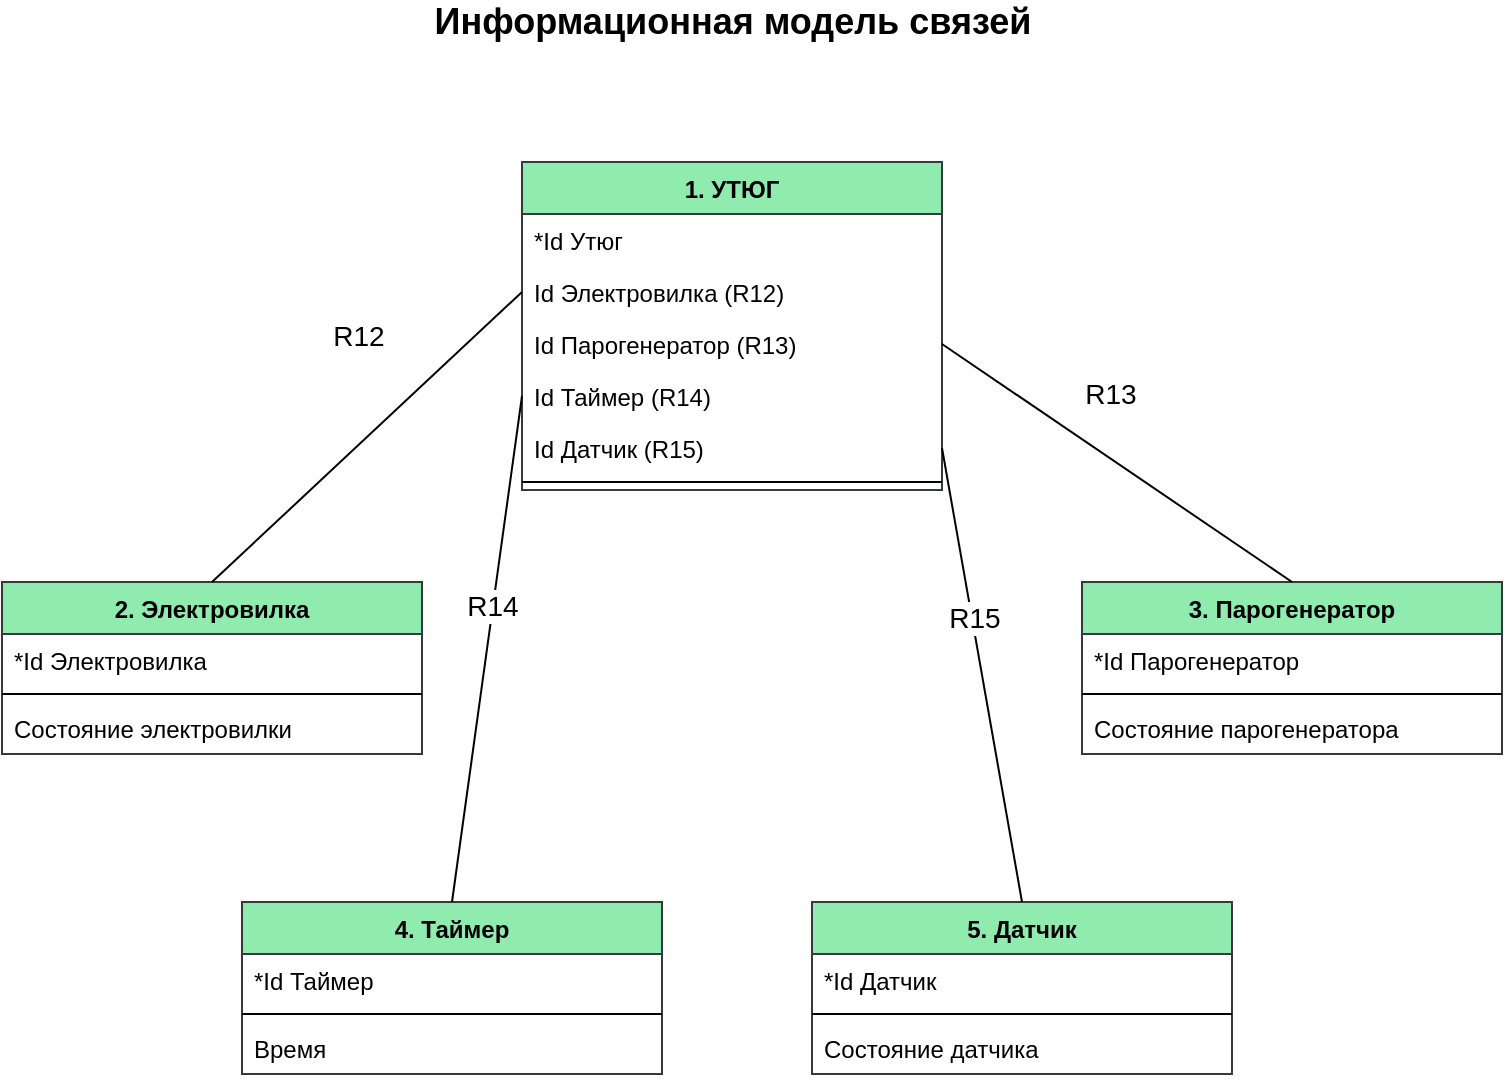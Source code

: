 <mxfile version="19.0.3" type="device" pages="5"><diagram id="R2lEEEUBdFMjLlhIrx00" name="Информационная модель"><mxGraphModel dx="205" dy="523" grid="1" gridSize="10" guides="1" tooltips="1" connect="1" arrows="1" fold="1" page="1" pageScale="1" pageWidth="850" pageHeight="1100" math="0" shadow="0" extFonts="Permanent Marker^https://fonts.googleapis.com/css?family=Permanent+Marker"><root><mxCell id="0"/><mxCell id="1" parent="0"/><mxCell id="r77raALqJhPsV1z9Yo6G-1" value="1. УТЮГ" style="swimlane;fontStyle=1;align=center;verticalAlign=top;childLayout=stackLayout;horizontal=1;startSize=26;horizontalStack=0;resizeParent=1;resizeParentMax=0;resizeLast=0;collapsible=1;marginBottom=0;fillColor=#8FEBAE;strokeColor=#36393d;" parent="1" vertex="1"><mxGeometry x="1130" y="130" width="210" height="164" as="geometry"/></mxCell><mxCell id="r77raALqJhPsV1z9Yo6G-2" value="*Id Утюг&#xa;" style="text;strokeColor=none;fillColor=none;align=left;verticalAlign=top;spacingLeft=4;spacingRight=4;overflow=hidden;rotatable=0;points=[[0,0.5],[1,0.5]];portConstraint=eastwest;" parent="r77raALqJhPsV1z9Yo6G-1" vertex="1"><mxGeometry y="26" width="210" height="26" as="geometry"/></mxCell><mxCell id="r77raALqJhPsV1z9Yo6G-3" value="Id Электровилка (R12)" style="text;strokeColor=none;fillColor=none;align=left;verticalAlign=top;spacingLeft=4;spacingRight=4;overflow=hidden;rotatable=0;points=[[0,0.5],[1,0.5]];portConstraint=eastwest;startSize=26;" parent="r77raALqJhPsV1z9Yo6G-1" vertex="1"><mxGeometry y="52" width="210" height="26" as="geometry"/></mxCell><mxCell id="r77raALqJhPsV1z9Yo6G-4" value="Id Парогенератор (R13)" style="text;strokeColor=none;fillColor=none;align=left;verticalAlign=top;spacingLeft=4;spacingRight=4;overflow=hidden;rotatable=0;points=[[0,0.5],[1,0.5]];portConstraint=eastwest;startSize=26;" parent="r77raALqJhPsV1z9Yo6G-1" vertex="1"><mxGeometry y="78" width="210" height="26" as="geometry"/></mxCell><mxCell id="r77raALqJhPsV1z9Yo6G-5" value="Id Таймер (R14)" style="text;strokeColor=none;fillColor=none;align=left;verticalAlign=top;spacingLeft=4;spacingRight=4;overflow=hidden;rotatable=0;points=[[0,0.5],[1,0.5]];portConstraint=eastwest;startSize=26;" parent="r77raALqJhPsV1z9Yo6G-1" vertex="1"><mxGeometry y="104" width="210" height="26" as="geometry"/></mxCell><mxCell id="r77raALqJhPsV1z9Yo6G-6" value="Id Датчик (R15)" style="text;strokeColor=none;fillColor=none;align=left;verticalAlign=top;spacingLeft=4;spacingRight=4;overflow=hidden;rotatable=0;points=[[0,0.5],[1,0.5]];portConstraint=eastwest;" parent="r77raALqJhPsV1z9Yo6G-1" vertex="1"><mxGeometry y="130" width="210" height="26" as="geometry"/></mxCell><mxCell id="r77raALqJhPsV1z9Yo6G-7" value="" style="line;strokeWidth=1;fillColor=none;align=left;verticalAlign=middle;spacingTop=-1;spacingLeft=3;spacingRight=3;rotatable=0;labelPosition=right;points=[];portConstraint=eastwest;" parent="r77raALqJhPsV1z9Yo6G-1" vertex="1"><mxGeometry y="156" width="210" height="8" as="geometry"/></mxCell><mxCell id="r77raALqJhPsV1z9Yo6G-8" value="2. Электровилка" style="swimlane;fontStyle=1;align=center;verticalAlign=top;childLayout=stackLayout;horizontal=1;startSize=26;horizontalStack=0;resizeParent=1;resizeParentMax=0;resizeLast=0;collapsible=1;marginBottom=0;fillColor=#8FEBAE;strokeColor=#36393d;" parent="1" vertex="1"><mxGeometry x="870" y="340" width="210" height="86" as="geometry"/></mxCell><mxCell id="r77raALqJhPsV1z9Yo6G-9" value="*Id Электровилка " style="text;strokeColor=none;fillColor=none;align=left;verticalAlign=top;spacingLeft=4;spacingRight=4;overflow=hidden;rotatable=0;points=[[0,0.5],[1,0.5]];portConstraint=eastwest;" parent="r77raALqJhPsV1z9Yo6G-8" vertex="1"><mxGeometry y="26" width="210" height="26" as="geometry"/></mxCell><mxCell id="r77raALqJhPsV1z9Yo6G-14" value="" style="line;strokeWidth=1;fillColor=none;align=left;verticalAlign=middle;spacingTop=-1;spacingLeft=3;spacingRight=3;rotatable=0;labelPosition=right;points=[];portConstraint=eastwest;" parent="r77raALqJhPsV1z9Yo6G-8" vertex="1"><mxGeometry y="52" width="210" height="8" as="geometry"/></mxCell><mxCell id="r77raALqJhPsV1z9Yo6G-10" value="Состояние электровилки" style="text;strokeColor=none;fillColor=none;align=left;verticalAlign=top;spacingLeft=4;spacingRight=4;overflow=hidden;rotatable=0;points=[[0,0.5],[1,0.5]];portConstraint=eastwest;startSize=26;" parent="r77raALqJhPsV1z9Yo6G-8" vertex="1"><mxGeometry y="60" width="210" height="26" as="geometry"/></mxCell><mxCell id="r77raALqJhPsV1z9Yo6G-15" value="4. Таймер" style="swimlane;fontStyle=1;align=center;verticalAlign=top;childLayout=stackLayout;horizontal=1;startSize=26;horizontalStack=0;resizeParent=1;resizeParentMax=0;resizeLast=0;collapsible=1;marginBottom=0;fillColor=#8FEBAE;strokeColor=#36393d;" parent="1" vertex="1"><mxGeometry x="990" y="500" width="210" height="86" as="geometry"/></mxCell><mxCell id="r77raALqJhPsV1z9Yo6G-16" value="*Id Таймер" style="text;strokeColor=none;fillColor=none;align=left;verticalAlign=top;spacingLeft=4;spacingRight=4;overflow=hidden;rotatable=0;points=[[0,0.5],[1,0.5]];portConstraint=eastwest;" parent="r77raALqJhPsV1z9Yo6G-15" vertex="1"><mxGeometry y="26" width="210" height="26" as="geometry"/></mxCell><mxCell id="r77raALqJhPsV1z9Yo6G-21" value="" style="line;strokeWidth=1;fillColor=none;align=left;verticalAlign=middle;spacingTop=-1;spacingLeft=3;spacingRight=3;rotatable=0;labelPosition=right;points=[];portConstraint=eastwest;" parent="r77raALqJhPsV1z9Yo6G-15" vertex="1"><mxGeometry y="52" width="210" height="8" as="geometry"/></mxCell><mxCell id="r77raALqJhPsV1z9Yo6G-17" value="Время" style="text;strokeColor=none;fillColor=none;align=left;verticalAlign=top;spacingLeft=4;spacingRight=4;overflow=hidden;rotatable=0;points=[[0,0.5],[1,0.5]];portConstraint=eastwest;startSize=26;" parent="r77raALqJhPsV1z9Yo6G-15" vertex="1"><mxGeometry y="60" width="210" height="26" as="geometry"/></mxCell><mxCell id="r77raALqJhPsV1z9Yo6G-22" value="3. Парогенератор" style="swimlane;fontStyle=1;align=center;verticalAlign=top;childLayout=stackLayout;horizontal=1;startSize=26;horizontalStack=0;resizeParent=1;resizeParentMax=0;resizeLast=0;collapsible=1;marginBottom=0;fillColor=#8FEBAE;strokeColor=#36393d;" parent="1" vertex="1"><mxGeometry x="1410" y="340" width="210" height="86" as="geometry"/></mxCell><mxCell id="r77raALqJhPsV1z9Yo6G-23" value="*Id Парогенератор" style="text;strokeColor=none;fillColor=none;align=left;verticalAlign=top;spacingLeft=4;spacingRight=4;overflow=hidden;rotatable=0;points=[[0,0.5],[1,0.5]];portConstraint=eastwest;" parent="r77raALqJhPsV1z9Yo6G-22" vertex="1"><mxGeometry y="26" width="210" height="26" as="geometry"/></mxCell><mxCell id="r77raALqJhPsV1z9Yo6G-24" value="" style="line;strokeWidth=1;fillColor=none;align=left;verticalAlign=middle;spacingTop=-1;spacingLeft=3;spacingRight=3;rotatable=0;labelPosition=right;points=[];portConstraint=eastwest;" parent="r77raALqJhPsV1z9Yo6G-22" vertex="1"><mxGeometry y="52" width="210" height="8" as="geometry"/></mxCell><mxCell id="r77raALqJhPsV1z9Yo6G-25" value="Состояние парогенератора" style="text;strokeColor=none;fillColor=none;align=left;verticalAlign=top;spacingLeft=4;spacingRight=4;overflow=hidden;rotatable=0;points=[[0,0.5],[1,0.5]];portConstraint=eastwest;startSize=26;" parent="r77raALqJhPsV1z9Yo6G-22" vertex="1"><mxGeometry y="60" width="210" height="26" as="geometry"/></mxCell><mxCell id="r77raALqJhPsV1z9Yo6G-26" value="5. Датчик" style="swimlane;fontStyle=1;align=center;verticalAlign=top;childLayout=stackLayout;horizontal=1;startSize=26;horizontalStack=0;resizeParent=1;resizeParentMax=0;resizeLast=0;collapsible=1;marginBottom=0;fillColor=#8FEBAE;strokeColor=#36393d;" parent="1" vertex="1"><mxGeometry x="1275" y="500" width="210" height="86" as="geometry"/></mxCell><mxCell id="r77raALqJhPsV1z9Yo6G-27" value="*Id Датчик" style="text;strokeColor=none;fillColor=none;align=left;verticalAlign=top;spacingLeft=4;spacingRight=4;overflow=hidden;rotatable=0;points=[[0,0.5],[1,0.5]];portConstraint=eastwest;" parent="r77raALqJhPsV1z9Yo6G-26" vertex="1"><mxGeometry y="26" width="210" height="26" as="geometry"/></mxCell><mxCell id="r77raALqJhPsV1z9Yo6G-28" value="" style="line;strokeWidth=1;fillColor=none;align=left;verticalAlign=middle;spacingTop=-1;spacingLeft=3;spacingRight=3;rotatable=0;labelPosition=right;points=[];portConstraint=eastwest;" parent="r77raALqJhPsV1z9Yo6G-26" vertex="1"><mxGeometry y="52" width="210" height="8" as="geometry"/></mxCell><mxCell id="r77raALqJhPsV1z9Yo6G-29" value="Состояние датчика" style="text;strokeColor=none;fillColor=none;align=left;verticalAlign=top;spacingLeft=4;spacingRight=4;overflow=hidden;rotatable=0;points=[[0,0.5],[1,0.5]];portConstraint=eastwest;startSize=26;" parent="r77raALqJhPsV1z9Yo6G-26" vertex="1"><mxGeometry y="60" width="210" height="26" as="geometry"/></mxCell><mxCell id="r77raALqJhPsV1z9Yo6G-30" value="" style="endArrow=none;html=1;exitX=0;exitY=0.5;exitDx=0;exitDy=0;entryX=0.5;entryY=0;entryDx=0;entryDy=0;" parent="1" source="r77raALqJhPsV1z9Yo6G-3" target="r77raALqJhPsV1z9Yo6G-8" edge="1"><mxGeometry width="50" height="50" relative="1" as="geometry"><mxPoint x="1220" y="530" as="sourcePoint"/><mxPoint x="1270" y="480" as="targetPoint"/></mxGeometry></mxCell><mxCell id="r77raALqJhPsV1z9Yo6G-34" value="&lt;font style=&quot;font-size: 14px&quot;&gt;R12&lt;/font&gt;" style="edgeLabel;html=1;align=center;verticalAlign=middle;resizable=0;points=[];" parent="r77raALqJhPsV1z9Yo6G-30" vertex="1" connectable="0"><mxGeometry x="-0.298" y="2" relative="1" as="geometry"><mxPoint x="-29" y="-31" as="offset"/></mxGeometry></mxCell><mxCell id="r77raALqJhPsV1z9Yo6G-31" value="" style="endArrow=none;html=1;entryX=1;entryY=0.5;entryDx=0;entryDy=0;exitX=0.5;exitY=0;exitDx=0;exitDy=0;" parent="1" source="r77raALqJhPsV1z9Yo6G-22" target="r77raALqJhPsV1z9Yo6G-4" edge="1"><mxGeometry width="50" height="50" relative="1" as="geometry"><mxPoint x="1220" y="530" as="sourcePoint"/><mxPoint x="1270" y="480" as="targetPoint"/></mxGeometry></mxCell><mxCell id="r77raALqJhPsV1z9Yo6G-37" value="&lt;font style=&quot;font-size: 14px&quot;&gt;R13&lt;/font&gt;" style="edgeLabel;html=1;align=center;verticalAlign=middle;resizable=0;points=[];" parent="r77raALqJhPsV1z9Yo6G-31" vertex="1" connectable="0"><mxGeometry x="0.219" y="3" relative="1" as="geometry"><mxPoint x="17" y="-24" as="offset"/></mxGeometry></mxCell><mxCell id="r77raALqJhPsV1z9Yo6G-32" value="" style="endArrow=none;html=1;entryX=0;entryY=0.5;entryDx=0;entryDy=0;exitX=0.5;exitY=0;exitDx=0;exitDy=0;" parent="1" source="r77raALqJhPsV1z9Yo6G-15" target="r77raALqJhPsV1z9Yo6G-5" edge="1"><mxGeometry width="50" height="50" relative="1" as="geometry"><mxPoint x="1220" y="530" as="sourcePoint"/><mxPoint x="1270" y="480" as="targetPoint"/></mxGeometry></mxCell><mxCell id="r77raALqJhPsV1z9Yo6G-39" value="&lt;font style=&quot;font-size: 14px&quot;&gt;R14&lt;/font&gt;" style="edgeLabel;html=1;align=center;verticalAlign=middle;resizable=0;points=[];" parent="r77raALqJhPsV1z9Yo6G-32" vertex="1" connectable="0"><mxGeometry x="0.175" y="1" relative="1" as="geometry"><mxPoint as="offset"/></mxGeometry></mxCell><mxCell id="r77raALqJhPsV1z9Yo6G-33" value="" style="endArrow=none;html=1;entryX=1;entryY=0.5;entryDx=0;entryDy=0;exitX=0.5;exitY=0;exitDx=0;exitDy=0;" parent="1" source="r77raALqJhPsV1z9Yo6G-26" target="r77raALqJhPsV1z9Yo6G-6" edge="1"><mxGeometry width="50" height="50" relative="1" as="geometry"><mxPoint x="1220" y="530" as="sourcePoint"/><mxPoint x="1270" y="480" as="targetPoint"/></mxGeometry></mxCell><mxCell id="r77raALqJhPsV1z9Yo6G-38" value="&lt;font style=&quot;font-size: 14px&quot;&gt;R15&lt;/font&gt;" style="edgeLabel;html=1;align=center;verticalAlign=middle;resizable=0;points=[];" parent="r77raALqJhPsV1z9Yo6G-33" vertex="1" connectable="0"><mxGeometry x="0.248" y="-1" relative="1" as="geometry"><mxPoint as="offset"/></mxGeometry></mxCell><mxCell id="r77raALqJhPsV1z9Yo6G-40" value="&lt;font style=&quot;font-size: 18px&quot;&gt;&lt;b&gt;Информационная модель связей&lt;/b&gt;&lt;/font&gt;" style="text;html=1;align=center;verticalAlign=middle;resizable=0;points=[];autosize=1;strokeColor=none;" parent="1" vertex="1"><mxGeometry x="1080" y="50" width="310" height="20" as="geometry"/></mxCell></root></mxGraphModel></diagram><diagram id="ENu3-nHVsVhYORo0dmRs" name="Жизненные циклы, ДПС"><mxGraphModel dx="1055" dy="523" grid="1" gridSize="10" guides="1" tooltips="1" connect="1" arrows="1" fold="1" page="1" pageScale="1" pageWidth="827" pageHeight="1169" math="0" shadow="0"><root><mxCell id="xkzI4-q_JMimH8HRYebz-0"/><mxCell id="xkzI4-q_JMimH8HRYebz-1" parent="xkzI4-q_JMimH8HRYebz-0"/><mxCell id="xkzI4-q_JMimH8HRYebz-2" value="&lt;font style=&quot;font-size: 24px&quot;&gt;&lt;b&gt;Жизненные циклы, ДПС (дисграммы переходов состояний)&lt;/b&gt;&lt;/font&gt;" style="text;html=1;align=center;verticalAlign=middle;resizable=0;points=[];autosize=1;strokeColor=none;" parent="xkzI4-q_JMimH8HRYebz-1" vertex="1"><mxGeometry x="25" y="50" width="730" height="20" as="geometry"/></mxCell><mxCell id="xkzI4-q_JMimH8HRYebz-3" value="&lt;font style=&quot;font-size: 18px&quot;&gt;&lt;b&gt;Утюг&lt;/b&gt;&lt;/font&gt;" style="text;html=1;align=center;verticalAlign=middle;resizable=0;points=[];autosize=1;strokeColor=none;" parent="xkzI4-q_JMimH8HRYebz-1" vertex="1"><mxGeometry x="30" y="120" width="60" height="20" as="geometry"/></mxCell><mxCell id="xkzI4-q_JMimH8HRYebz-4" value="&lt;font style=&quot;font-size: 18px&quot;&gt;1. Холодный&lt;/font&gt;" style="rounded=1;whiteSpace=wrap;html=1;fillColor=#8FEBAE;" parent="xkzI4-q_JMimH8HRYebz-1" vertex="1"><mxGeometry x="280" y="170" width="200" height="50" as="geometry"/></mxCell><mxCell id="xkzI4-q_JMimH8HRYebz-5" value="&lt;font style=&quot;font-size: 18px&quot;&gt;4. Остывает&lt;/font&gt;" style="rounded=1;whiteSpace=wrap;html=1;fillColor=#8FEBAE;" parent="xkzI4-q_JMimH8HRYebz-1" vertex="1"><mxGeometry x="80" y="280" width="200" height="50" as="geometry"/></mxCell><mxCell id="xkzI4-q_JMimH8HRYebz-6" value="&lt;span style=&quot;font-size: 18px&quot;&gt;2. Нагревается&lt;/span&gt;" style="rounded=1;whiteSpace=wrap;html=1;fillColor=#8FEBAE;" parent="xkzI4-q_JMimH8HRYebz-1" vertex="1"><mxGeometry x="480" y="280" width="200" height="50" as="geometry"/></mxCell><mxCell id="xkzI4-q_JMimH8HRYebz-7" value="&lt;font style=&quot;font-size: 18px&quot;&gt;3. Нагретый&lt;/font&gt;" style="rounded=1;whiteSpace=wrap;html=1;fillColor=#8FEBAE;" parent="xkzI4-q_JMimH8HRYebz-1" vertex="1"><mxGeometry x="280" y="390" width="200" height="50" as="geometry"/></mxCell><mxCell id="xkzI4-q_JMimH8HRYebz-9" value="" style="endArrow=classic;html=1;exitX=1;exitY=0.5;exitDx=0;exitDy=0;entryX=0.5;entryY=0;entryDx=0;entryDy=0;" parent="xkzI4-q_JMimH8HRYebz-1" source="xkzI4-q_JMimH8HRYebz-4" target="xkzI4-q_JMimH8HRYebz-6" edge="1"><mxGeometry width="50" height="50" relative="1" as="geometry"><mxPoint x="330" y="320" as="sourcePoint"/><mxPoint x="380" y="270" as="targetPoint"/></mxGeometry></mxCell><mxCell id="rdTbFg7IdNQl9wZ_dH-x-2" value="&lt;font style=&quot;font-size: 18px&quot;&gt;У1&lt;/font&gt;" style="edgeLabel;html=1;align=center;verticalAlign=middle;resizable=0;points=[];" parent="xkzI4-q_JMimH8HRYebz-9" vertex="1" connectable="0"><mxGeometry x="0.425" y="-2" relative="1" as="geometry"><mxPoint as="offset"/></mxGeometry></mxCell><mxCell id="xkzI4-q_JMimH8HRYebz-10" value="" style="endArrow=classic;html=1;exitX=0.5;exitY=0;exitDx=0;exitDy=0;entryX=0;entryY=0.5;entryDx=0;entryDy=0;" parent="xkzI4-q_JMimH8HRYebz-1" source="xkzI4-q_JMimH8HRYebz-5" target="xkzI4-q_JMimH8HRYebz-4" edge="1"><mxGeometry width="50" height="50" relative="1" as="geometry"><mxPoint x="330" y="320" as="sourcePoint"/><mxPoint x="380" y="270" as="targetPoint"/></mxGeometry></mxCell><mxCell id="xkzI4-q_JMimH8HRYebz-11" value="" style="endArrow=classic;html=1;exitX=0;exitY=0.5;exitDx=0;exitDy=0;entryX=0.5;entryY=1;entryDx=0;entryDy=0;" parent="xkzI4-q_JMimH8HRYebz-1" source="xkzI4-q_JMimH8HRYebz-7" target="xkzI4-q_JMimH8HRYebz-5" edge="1"><mxGeometry width="50" height="50" relative="1" as="geometry"><mxPoint x="330" y="320" as="sourcePoint"/><mxPoint x="380" y="270" as="targetPoint"/></mxGeometry></mxCell><mxCell id="rdTbFg7IdNQl9wZ_dH-x-4" value="&lt;font style=&quot;font-size: 18px&quot;&gt;У2 и У3&lt;/font&gt;" style="edgeLabel;html=1;align=center;verticalAlign=middle;resizable=0;points=[];" parent="xkzI4-q_JMimH8HRYebz-11" vertex="1" connectable="0"><mxGeometry x="-0.389" y="-4" relative="1" as="geometry"><mxPoint x="-32" y="-16" as="offset"/></mxGeometry></mxCell><mxCell id="xkzI4-q_JMimH8HRYebz-12" value="" style="endArrow=classic;html=1;exitX=0.5;exitY=1;exitDx=0;exitDy=0;entryX=1;entryY=0.5;entryDx=0;entryDy=0;" parent="xkzI4-q_JMimH8HRYebz-1" source="xkzI4-q_JMimH8HRYebz-6" target="xkzI4-q_JMimH8HRYebz-7" edge="1"><mxGeometry width="50" height="50" relative="1" as="geometry"><mxPoint x="330" y="320" as="sourcePoint"/><mxPoint x="380" y="270" as="targetPoint"/></mxGeometry></mxCell><mxCell id="xkzI4-q_JMimH8HRYebz-13" value="" style="endArrow=classic;html=1;exitX=1;exitY=0.25;exitDx=0;exitDy=0;entryX=0;entryY=0.25;entryDx=0;entryDy=0;" parent="xkzI4-q_JMimH8HRYebz-1" source="xkzI4-q_JMimH8HRYebz-5" target="xkzI4-q_JMimH8HRYebz-6" edge="1"><mxGeometry width="50" height="50" relative="1" as="geometry"><mxPoint x="330" y="320" as="sourcePoint"/><mxPoint x="380" y="270" as="targetPoint"/></mxGeometry></mxCell><mxCell id="rdTbFg7IdNQl9wZ_dH-x-0" value="&lt;font style=&quot;font-size: 18px&quot;&gt;У1&lt;/font&gt;" style="edgeLabel;html=1;align=center;verticalAlign=middle;resizable=0;points=[];" parent="xkzI4-q_JMimH8HRYebz-13" vertex="1" connectable="0"><mxGeometry x="-0.12" relative="1" as="geometry"><mxPoint y="1" as="offset"/></mxGeometry></mxCell><mxCell id="xkzI4-q_JMimH8HRYebz-14" value="" style="endArrow=classic;html=1;exitX=0;exitY=0.75;exitDx=0;exitDy=0;" parent="xkzI4-q_JMimH8HRYebz-1" source="xkzI4-q_JMimH8HRYebz-6" edge="1"><mxGeometry width="50" height="50" relative="1" as="geometry"><mxPoint x="330" y="320" as="sourcePoint"/><mxPoint x="280" y="318" as="targetPoint"/></mxGeometry></mxCell><mxCell id="rdTbFg7IdNQl9wZ_dH-x-1" value="&lt;font style=&quot;font-size: 18px&quot;&gt;У2&lt;/font&gt;" style="edgeLabel;html=1;align=center;verticalAlign=middle;resizable=0;points=[];" parent="xkzI4-q_JMimH8HRYebz-14" vertex="1" connectable="0"><mxGeometry x="0.38" relative="1" as="geometry"><mxPoint as="offset"/></mxGeometry></mxCell><mxCell id="rdTbFg7IdNQl9wZ_dH-x-5" value="&lt;div style=&quot;text-align: left&quot;&gt;&lt;span style=&quot;font-size: 14px&quot;&gt;У1 - Включили в розетку&lt;/span&gt;&lt;/div&gt;&lt;font style=&quot;font-size: 14px&quot;&gt;&lt;div style=&quot;text-align: left&quot;&gt;&lt;span&gt;У2 - Выключили из роозетки&lt;/span&gt;&lt;/div&gt;&lt;div style=&quot;text-align: left&quot;&gt;&lt;span&gt;У3 - Сработал таймер&lt;/span&gt;&lt;/div&gt;&lt;div style=&quot;text-align: left&quot;&gt;&lt;span&gt;&lt;br&gt;&lt;/span&gt;&lt;/div&gt;&lt;/font&gt;" style="text;html=1;align=center;verticalAlign=middle;resizable=0;points=[];autosize=1;strokeColor=none;" parent="xkzI4-q_JMimH8HRYebz-1" vertex="1"><mxGeometry x="40" y="465" width="200" height="60" as="geometry"/></mxCell><mxCell id="rdTbFg7IdNQl9wZ_dH-x-6" value="" style="shape=table;html=1;whiteSpace=wrap;startSize=0;container=1;collapsible=0;childLayout=tableLayout;" parent="xkzI4-q_JMimH8HRYebz-1" vertex="1"><mxGeometry x="40" y="550" width="250" height="200" as="geometry"/></mxCell><mxCell id="rdTbFg7IdNQl9wZ_dH-x-7" value="" style="shape=partialRectangle;html=1;whiteSpace=wrap;collapsible=0;dropTarget=0;pointerEvents=0;fillColor=none;top=0;left=0;bottom=0;right=0;points=[[0,0.5],[1,0.5]];portConstraint=eastwest;" parent="rdTbFg7IdNQl9wZ_dH-x-6" vertex="1"><mxGeometry width="250" height="40" as="geometry"/></mxCell><mxCell id="rdTbFg7IdNQl9wZ_dH-x-8" value="Состояния" style="shape=partialRectangle;html=1;whiteSpace=wrap;connectable=0;overflow=hidden;fillColor=none;top=0;left=0;bottom=0;right=0;" parent="rdTbFg7IdNQl9wZ_dH-x-7" vertex="1"><mxGeometry width="70" height="40" as="geometry"/></mxCell><mxCell id="rdTbFg7IdNQl9wZ_dH-x-9" value="У1" style="shape=partialRectangle;html=1;whiteSpace=wrap;connectable=0;overflow=hidden;fillColor=none;top=0;left=0;bottom=0;right=0;" parent="rdTbFg7IdNQl9wZ_dH-x-7" vertex="1"><mxGeometry x="70" width="60" height="40" as="geometry"/></mxCell><mxCell id="rdTbFg7IdNQl9wZ_dH-x-10" value="У2" style="shape=partialRectangle;html=1;whiteSpace=wrap;connectable=0;overflow=hidden;fillColor=none;top=0;left=0;bottom=0;right=0;" parent="rdTbFg7IdNQl9wZ_dH-x-7" vertex="1"><mxGeometry x="130" width="60" height="40" as="geometry"/></mxCell><mxCell id="rdTbFg7IdNQl9wZ_dH-x-11" value="У3" style="shape=partialRectangle;html=1;whiteSpace=wrap;connectable=0;overflow=hidden;fillColor=none;top=0;left=0;bottom=0;right=0;" parent="rdTbFg7IdNQl9wZ_dH-x-7" vertex="1"><mxGeometry x="190" width="60" height="40" as="geometry"/></mxCell><mxCell id="rdTbFg7IdNQl9wZ_dH-x-12" value="" style="shape=partialRectangle;html=1;whiteSpace=wrap;collapsible=0;dropTarget=0;pointerEvents=0;fillColor=none;top=0;left=0;bottom=0;right=0;points=[[0,0.5],[1,0.5]];portConstraint=eastwest;" parent="rdTbFg7IdNQl9wZ_dH-x-6" vertex="1"><mxGeometry y="40" width="250" height="40" as="geometry"/></mxCell><mxCell id="rdTbFg7IdNQl9wZ_dH-x-13" value="1" style="shape=partialRectangle;html=1;whiteSpace=wrap;connectable=0;overflow=hidden;fillColor=none;top=0;left=0;bottom=0;right=0;" parent="rdTbFg7IdNQl9wZ_dH-x-12" vertex="1"><mxGeometry width="70" height="40" as="geometry"/></mxCell><mxCell id="rdTbFg7IdNQl9wZ_dH-x-14" value="2" style="shape=partialRectangle;html=1;whiteSpace=wrap;connectable=0;overflow=hidden;fillColor=none;top=0;left=0;bottom=0;right=0;" parent="rdTbFg7IdNQl9wZ_dH-x-12" vertex="1"><mxGeometry x="70" width="60" height="40" as="geometry"/></mxCell><mxCell id="rdTbFg7IdNQl9wZ_dH-x-15" value="-" style="shape=partialRectangle;html=1;whiteSpace=wrap;connectable=0;overflow=hidden;fillColor=none;top=0;left=0;bottom=0;right=0;" parent="rdTbFg7IdNQl9wZ_dH-x-12" vertex="1"><mxGeometry x="130" width="60" height="40" as="geometry"/></mxCell><mxCell id="rdTbFg7IdNQl9wZ_dH-x-16" value="-" style="shape=partialRectangle;html=1;whiteSpace=wrap;connectable=0;overflow=hidden;fillColor=none;top=0;left=0;bottom=0;right=0;" parent="rdTbFg7IdNQl9wZ_dH-x-12" vertex="1"><mxGeometry x="190" width="60" height="40" as="geometry"/></mxCell><mxCell id="rdTbFg7IdNQl9wZ_dH-x-17" value="" style="shape=partialRectangle;html=1;whiteSpace=wrap;collapsible=0;dropTarget=0;pointerEvents=0;fillColor=none;top=0;left=0;bottom=0;right=0;points=[[0,0.5],[1,0.5]];portConstraint=eastwest;" parent="rdTbFg7IdNQl9wZ_dH-x-6" vertex="1"><mxGeometry y="80" width="250" height="40" as="geometry"/></mxCell><mxCell id="rdTbFg7IdNQl9wZ_dH-x-18" value="2" style="shape=partialRectangle;html=1;whiteSpace=wrap;connectable=0;overflow=hidden;fillColor=none;top=0;left=0;bottom=0;right=0;" parent="rdTbFg7IdNQl9wZ_dH-x-17" vertex="1"><mxGeometry width="70" height="40" as="geometry"/></mxCell><mxCell id="rdTbFg7IdNQl9wZ_dH-x-19" value="-" style="shape=partialRectangle;html=1;whiteSpace=wrap;connectable=0;overflow=hidden;fillColor=none;top=0;left=0;bottom=0;right=0;" parent="rdTbFg7IdNQl9wZ_dH-x-17" vertex="1"><mxGeometry x="70" width="60" height="40" as="geometry"/></mxCell><mxCell id="rdTbFg7IdNQl9wZ_dH-x-20" value="4" style="shape=partialRectangle;html=1;whiteSpace=wrap;connectable=0;overflow=hidden;fillColor=none;top=0;left=0;bottom=0;right=0;" parent="rdTbFg7IdNQl9wZ_dH-x-17" vertex="1"><mxGeometry x="130" width="60" height="40" as="geometry"/></mxCell><mxCell id="rdTbFg7IdNQl9wZ_dH-x-21" value="-" style="shape=partialRectangle;html=1;whiteSpace=wrap;connectable=0;overflow=hidden;fillColor=none;top=0;left=0;bottom=0;right=0;" parent="rdTbFg7IdNQl9wZ_dH-x-17" vertex="1"><mxGeometry x="190" width="60" height="40" as="geometry"/></mxCell><mxCell id="rdTbFg7IdNQl9wZ_dH-x-22" value="" style="shape=partialRectangle;html=1;whiteSpace=wrap;collapsible=0;dropTarget=0;pointerEvents=0;fillColor=none;top=0;left=0;bottom=0;right=0;points=[[0,0.5],[1,0.5]];portConstraint=eastwest;" parent="rdTbFg7IdNQl9wZ_dH-x-6" vertex="1"><mxGeometry y="120" width="250" height="40" as="geometry"/></mxCell><mxCell id="rdTbFg7IdNQl9wZ_dH-x-23" value="3" style="shape=partialRectangle;html=1;whiteSpace=wrap;connectable=0;overflow=hidden;fillColor=none;top=0;left=0;bottom=0;right=0;" parent="rdTbFg7IdNQl9wZ_dH-x-22" vertex="1"><mxGeometry width="70" height="40" as="geometry"/></mxCell><mxCell id="rdTbFg7IdNQl9wZ_dH-x-24" value="4" style="shape=partialRectangle;html=1;whiteSpace=wrap;connectable=0;overflow=hidden;fillColor=none;top=0;left=0;bottom=0;right=0;" parent="rdTbFg7IdNQl9wZ_dH-x-22" vertex="1"><mxGeometry x="70" width="60" height="40" as="geometry"/></mxCell><mxCell id="rdTbFg7IdNQl9wZ_dH-x-25" value="4" style="shape=partialRectangle;html=1;whiteSpace=wrap;connectable=0;overflow=hidden;fillColor=none;top=0;left=0;bottom=0;right=0;" parent="rdTbFg7IdNQl9wZ_dH-x-22" vertex="1"><mxGeometry x="130" width="60" height="40" as="geometry"/></mxCell><mxCell id="rdTbFg7IdNQl9wZ_dH-x-26" value="4" style="shape=partialRectangle;html=1;whiteSpace=wrap;connectable=0;overflow=hidden;fillColor=none;top=0;left=0;bottom=0;right=0;" parent="rdTbFg7IdNQl9wZ_dH-x-22" vertex="1"><mxGeometry x="190" width="60" height="40" as="geometry"/></mxCell><mxCell id="rdTbFg7IdNQl9wZ_dH-x-27" value="" style="shape=partialRectangle;html=1;whiteSpace=wrap;collapsible=0;dropTarget=0;pointerEvents=0;fillColor=none;top=0;left=0;bottom=0;right=0;points=[[0,0.5],[1,0.5]];portConstraint=eastwest;" parent="rdTbFg7IdNQl9wZ_dH-x-6" vertex="1"><mxGeometry y="160" width="250" height="40" as="geometry"/></mxCell><mxCell id="rdTbFg7IdNQl9wZ_dH-x-28" value="4" style="shape=partialRectangle;html=1;whiteSpace=wrap;connectable=0;overflow=hidden;fillColor=none;top=0;left=0;bottom=0;right=0;" parent="rdTbFg7IdNQl9wZ_dH-x-27" vertex="1"><mxGeometry width="70" height="40" as="geometry"/></mxCell><mxCell id="rdTbFg7IdNQl9wZ_dH-x-29" value="-" style="shape=partialRectangle;html=1;whiteSpace=wrap;connectable=0;overflow=hidden;fillColor=none;top=0;left=0;bottom=0;right=0;" parent="rdTbFg7IdNQl9wZ_dH-x-27" vertex="1"><mxGeometry x="70" width="60" height="40" as="geometry"/></mxCell><mxCell id="rdTbFg7IdNQl9wZ_dH-x-30" value="-" style="shape=partialRectangle;html=1;whiteSpace=wrap;connectable=0;overflow=hidden;fillColor=none;top=0;left=0;bottom=0;right=0;" parent="rdTbFg7IdNQl9wZ_dH-x-27" vertex="1"><mxGeometry x="130" width="60" height="40" as="geometry"/></mxCell><mxCell id="rdTbFg7IdNQl9wZ_dH-x-31" value="-" style="shape=partialRectangle;html=1;whiteSpace=wrap;connectable=0;overflow=hidden;fillColor=none;top=0;left=0;bottom=0;right=0;" parent="rdTbFg7IdNQl9wZ_dH-x-27" vertex="1"><mxGeometry x="190" width="60" height="40" as="geometry"/></mxCell><mxCell id="rdTbFg7IdNQl9wZ_dH-x-32" value="&lt;font style=&quot;font-size: 18px&quot;&gt;&lt;b&gt;Датчик&lt;/b&gt;&lt;/font&gt;" style="text;html=1;align=center;verticalAlign=middle;resizable=0;points=[];autosize=1;strokeColor=none;" parent="xkzI4-q_JMimH8HRYebz-1" vertex="1"><mxGeometry x="30" y="1169" width="80" height="20" as="geometry"/></mxCell><mxCell id="rdTbFg7IdNQl9wZ_dH-x-34" value="&lt;font style=&quot;font-size: 18px&quot;&gt;1. Не горит&lt;/font&gt;" style="rounded=1;whiteSpace=wrap;html=1;fillColor=#8FEBAE;" parent="xkzI4-q_JMimH8HRYebz-1" vertex="1"><mxGeometry x="300" y="1250" width="200" height="50" as="geometry"/></mxCell><mxCell id="rdTbFg7IdNQl9wZ_dH-x-35" value="&lt;font style=&quot;font-size: 18px&quot;&gt;3. Горит&lt;/font&gt;&lt;span style=&quot;color: rgba(0 , 0 , 0 , 0) ; font-family: monospace ; font-size: 0px&quot;&gt;%3CmxGraphModel%3E%3Croot%3E%3CmxCell%20id%3D%220%22%2F%3E%3CmxCell%20id%3D%221%22%20parent%3D%220%22%2F%3E%3CmxCell%20id%3D%222%22%20value%3D%22%26lt%3Bfont%20style%3D%26quot%3Bfont-size%3A%2018px%26quot%3B%26gt%3B1.%20%D0%9D%D0%B5%20%D0%B3%D0%BE%D1%80%D0%B8%D1%82%26lt%3B%2Ffont%26gt%3B%22%20style%3D%22rounded%3D1%3BwhiteSpace%3Dwrap%3Bhtml%3D1%3BfillColor%3D%238FEBAE%3B%22%20vertex%3D%221%22%20parent%3D%221%22%3E%3CmxGeometry%20x%3D%22290%22%20y%3D%221000%22%20width%3D%22200%22%20height%3D%2250%22%20as%3D%22geometry%22%2F%3E%3C%2FmxCell%3E%3C%2Froot%3E%3C%2FmxGraphModel%3E&lt;/span&gt;&lt;span style=&quot;color: rgba(0 , 0 , 0 , 0) ; font-family: monospace ; font-size: 0px&quot;&gt;%3CmxGraphModel%3E%3Croot%3E%3CmxCell%20id%3D%220%22%2F%3E%3CmxCell%20id%3D%221%22%20parent%3D%220%22%2F%3E%3CmxCell%20id%3D%222%22%20value%3D%22%26lt%3Bfont%20style%3D%26quot%3Bfont-size%3A%2018px%26quot%3B%26gt%3B1.%20%D0%9D%D0%B5%20%D0%B3%D0%BE%D1%80%D0%B8%D1%82%26lt%3B%2Ffont%26gt%3B%22%20style%3D%22rounded%3D1%3BwhiteSpace%3Dwrap%3Bhtml%3D1%3BfillColor%3D%238FEBAE%3B%22%20vertex%3D%221%22%20parent%3D%221%22%3E%3CmxGeometry%20x%3D%22290%22%20y%3D%221000%22%20width%3D%22200%22%20height%3D%2250%22%20as%3D%22geometry%22%2F%3E%3C%2FmxCell%3E%3C%2Froot%3E%3C%2FmxGraphModel%3E&lt;/span&gt;" style="rounded=1;whiteSpace=wrap;html=1;fillColor=#8FEBAE;" parent="xkzI4-q_JMimH8HRYebz-1" vertex="1"><mxGeometry x="50" y="1340" width="200" height="50" as="geometry"/></mxCell><mxCell id="rdTbFg7IdNQl9wZ_dH-x-36" value="&lt;span style=&quot;font-size: 18px&quot;&gt;2. Мигает&lt;/span&gt;" style="rounded=1;whiteSpace=wrap;html=1;fillColor=#8FEBAE;" parent="xkzI4-q_JMimH8HRYebz-1" vertex="1"><mxGeometry x="560" y="1340" width="200" height="50" as="geometry"/></mxCell><mxCell id="rdTbFg7IdNQl9wZ_dH-x-37" value="" style="endArrow=classic;html=1;exitX=1;exitY=0.5;exitDx=0;exitDy=0;entryX=0.535;entryY=-0.04;entryDx=0;entryDy=0;entryPerimeter=0;" parent="xkzI4-q_JMimH8HRYebz-1" source="rdTbFg7IdNQl9wZ_dH-x-34" target="rdTbFg7IdNQl9wZ_dH-x-36" edge="1"><mxGeometry width="50" height="50" relative="1" as="geometry"><mxPoint x="320" y="1160" as="sourcePoint"/><mxPoint x="370" y="1110" as="targetPoint"/></mxGeometry></mxCell><mxCell id="rdTbFg7IdNQl9wZ_dH-x-41" value="&lt;font style=&quot;font-size: 18px&quot;&gt;Д1&lt;/font&gt;" style="edgeLabel;html=1;align=center;verticalAlign=middle;resizable=0;points=[];" parent="rdTbFg7IdNQl9wZ_dH-x-37" vertex="1" connectable="0"><mxGeometry x="-0.211" y="3" relative="1" as="geometry"><mxPoint as="offset"/></mxGeometry></mxCell><mxCell id="rdTbFg7IdNQl9wZ_dH-x-38" value="" style="endArrow=classic;html=1;exitX=0;exitY=0.5;exitDx=0;exitDy=0;entryX=1;entryY=0.5;entryDx=0;entryDy=0;" parent="xkzI4-q_JMimH8HRYebz-1" source="rdTbFg7IdNQl9wZ_dH-x-36" target="rdTbFg7IdNQl9wZ_dH-x-35" edge="1"><mxGeometry width="50" height="50" relative="1" as="geometry"><mxPoint x="320" y="1160" as="sourcePoint"/><mxPoint x="370" y="1110" as="targetPoint"/></mxGeometry></mxCell><mxCell id="rdTbFg7IdNQl9wZ_dH-x-44" value="&lt;font style=&quot;font-size: 18px&quot;&gt;Д2&lt;/font&gt;" style="edgeLabel;html=1;align=center;verticalAlign=middle;resizable=0;points=[];" parent="rdTbFg7IdNQl9wZ_dH-x-38" vertex="1" connectable="0"><mxGeometry x="0.136" y="-2" relative="1" as="geometry"><mxPoint as="offset"/></mxGeometry></mxCell><mxCell id="rdTbFg7IdNQl9wZ_dH-x-39" value="" style="endArrow=classic;html=1;exitX=0.25;exitY=0;exitDx=0;exitDy=0;entryX=0.805;entryY=1.04;entryDx=0;entryDy=0;entryPerimeter=0;" parent="xkzI4-q_JMimH8HRYebz-1" source="rdTbFg7IdNQl9wZ_dH-x-36" target="rdTbFg7IdNQl9wZ_dH-x-34" edge="1"><mxGeometry width="50" height="50" relative="1" as="geometry"><mxPoint x="320" y="1160" as="sourcePoint"/><mxPoint x="370" y="1110" as="targetPoint"/></mxGeometry></mxCell><mxCell id="rdTbFg7IdNQl9wZ_dH-x-43" value="&lt;font style=&quot;font-size: 18px&quot;&gt;Д3&lt;/font&gt;" style="edgeLabel;html=1;align=center;verticalAlign=middle;resizable=0;points=[];" parent="rdTbFg7IdNQl9wZ_dH-x-39" vertex="1" connectable="0"><mxGeometry x="-0.126" relative="1" as="geometry"><mxPoint as="offset"/></mxGeometry></mxCell><mxCell id="rdTbFg7IdNQl9wZ_dH-x-40" value="" style="endArrow=classic;html=1;exitX=0.5;exitY=0;exitDx=0;exitDy=0;entryX=0;entryY=0.5;entryDx=0;entryDy=0;" parent="xkzI4-q_JMimH8HRYebz-1" source="rdTbFg7IdNQl9wZ_dH-x-35" target="rdTbFg7IdNQl9wZ_dH-x-34" edge="1"><mxGeometry width="50" height="50" relative="1" as="geometry"><mxPoint x="320" y="1160" as="sourcePoint"/><mxPoint x="370" y="1110" as="targetPoint"/></mxGeometry></mxCell><mxCell id="rdTbFg7IdNQl9wZ_dH-x-45" value="&lt;font style=&quot;font-size: 18px&quot;&gt;Д3&lt;/font&gt;" style="edgeLabel;html=1;align=center;verticalAlign=middle;resizable=0;points=[];" parent="rdTbFg7IdNQl9wZ_dH-x-40" vertex="1" connectable="0"><mxGeometry x="0.208" y="-4" relative="1" as="geometry"><mxPoint x="-12" y="-4" as="offset"/></mxGeometry></mxCell><mxCell id="rdTbFg7IdNQl9wZ_dH-x-46" value="&lt;div style=&quot;text-align: left&quot;&gt;&lt;span&gt;&lt;font style=&quot;font-size: 14px&quot;&gt;Д1 - Нагревается&lt;/font&gt;&lt;/span&gt;&lt;/div&gt;&lt;div style=&quot;text-align: left&quot;&gt;&lt;span&gt;&lt;font size=&quot;3&quot;&gt;Д2 - Нагрелся&lt;/font&gt;&lt;/span&gt;&lt;/div&gt;&lt;div style=&quot;text-align: left&quot;&gt;&lt;span&gt;&lt;font size=&quot;3&quot;&gt;Д3 - Остывает&lt;/font&gt;&lt;/span&gt;&lt;/div&gt;" style="text;html=1;align=center;verticalAlign=middle;resizable=0;points=[];autosize=1;strokeColor=none;" parent="xkzI4-q_JMimH8HRYebz-1" vertex="1"><mxGeometry x="35" y="1445" width="130" height="50" as="geometry"/></mxCell><mxCell id="rdTbFg7IdNQl9wZ_dH-x-47" value="" style="shape=table;html=1;whiteSpace=wrap;startSize=0;container=1;collapsible=0;childLayout=tableLayout;" parent="xkzI4-q_JMimH8HRYebz-1" vertex="1"><mxGeometry x="50" y="1540" width="250" height="160" as="geometry"/></mxCell><mxCell id="rdTbFg7IdNQl9wZ_dH-x-48" value="" style="shape=partialRectangle;html=1;whiteSpace=wrap;collapsible=0;dropTarget=0;pointerEvents=0;fillColor=none;top=0;left=0;bottom=0;right=0;points=[[0,0.5],[1,0.5]];portConstraint=eastwest;" parent="rdTbFg7IdNQl9wZ_dH-x-47" vertex="1"><mxGeometry width="250" height="40" as="geometry"/></mxCell><mxCell id="rdTbFg7IdNQl9wZ_dH-x-49" value="Состояние" style="shape=partialRectangle;html=1;whiteSpace=wrap;connectable=0;overflow=hidden;fillColor=none;top=0;left=0;bottom=0;right=0;" parent="rdTbFg7IdNQl9wZ_dH-x-48" vertex="1"><mxGeometry width="70" height="40" as="geometry"/></mxCell><mxCell id="rdTbFg7IdNQl9wZ_dH-x-50" value="Д1" style="shape=partialRectangle;html=1;whiteSpace=wrap;connectable=0;overflow=hidden;fillColor=none;top=0;left=0;bottom=0;right=0;" parent="rdTbFg7IdNQl9wZ_dH-x-48" vertex="1"><mxGeometry x="70" width="60" height="40" as="geometry"/></mxCell><mxCell id="rdTbFg7IdNQl9wZ_dH-x-51" value="Д2" style="shape=partialRectangle;html=1;whiteSpace=wrap;connectable=0;overflow=hidden;fillColor=none;top=0;left=0;bottom=0;right=0;" parent="rdTbFg7IdNQl9wZ_dH-x-48" vertex="1"><mxGeometry x="130" width="60" height="40" as="geometry"/></mxCell><mxCell id="rdTbFg7IdNQl9wZ_dH-x-52" value="Д3" style="shape=partialRectangle;html=1;whiteSpace=wrap;connectable=0;overflow=hidden;fillColor=none;top=0;left=0;bottom=0;right=0;" parent="rdTbFg7IdNQl9wZ_dH-x-48" vertex="1"><mxGeometry x="190" width="60" height="40" as="geometry"/></mxCell><mxCell id="rdTbFg7IdNQl9wZ_dH-x-53" value="" style="shape=partialRectangle;html=1;whiteSpace=wrap;collapsible=0;dropTarget=0;pointerEvents=0;fillColor=none;top=0;left=0;bottom=0;right=0;points=[[0,0.5],[1,0.5]];portConstraint=eastwest;" parent="rdTbFg7IdNQl9wZ_dH-x-47" vertex="1"><mxGeometry y="40" width="250" height="40" as="geometry"/></mxCell><mxCell id="rdTbFg7IdNQl9wZ_dH-x-54" value="1" style="shape=partialRectangle;html=1;whiteSpace=wrap;connectable=0;overflow=hidden;fillColor=none;top=0;left=0;bottom=0;right=0;" parent="rdTbFg7IdNQl9wZ_dH-x-53" vertex="1"><mxGeometry width="70" height="40" as="geometry"/></mxCell><mxCell id="rdTbFg7IdNQl9wZ_dH-x-55" value="2" style="shape=partialRectangle;html=1;whiteSpace=wrap;connectable=0;overflow=hidden;fillColor=none;top=0;left=0;bottom=0;right=0;" parent="rdTbFg7IdNQl9wZ_dH-x-53" vertex="1"><mxGeometry x="70" width="60" height="40" as="geometry"/></mxCell><mxCell id="rdTbFg7IdNQl9wZ_dH-x-56" value="-" style="shape=partialRectangle;html=1;whiteSpace=wrap;connectable=0;overflow=hidden;fillColor=none;top=0;left=0;bottom=0;right=0;" parent="rdTbFg7IdNQl9wZ_dH-x-53" vertex="1"><mxGeometry x="130" width="60" height="40" as="geometry"/></mxCell><mxCell id="rdTbFg7IdNQl9wZ_dH-x-57" value="-" style="shape=partialRectangle;html=1;whiteSpace=wrap;connectable=0;overflow=hidden;fillColor=none;top=0;left=0;bottom=0;right=0;" parent="rdTbFg7IdNQl9wZ_dH-x-53" vertex="1"><mxGeometry x="190" width="60" height="40" as="geometry"/></mxCell><mxCell id="rdTbFg7IdNQl9wZ_dH-x-58" value="" style="shape=partialRectangle;html=1;whiteSpace=wrap;collapsible=0;dropTarget=0;pointerEvents=0;fillColor=none;top=0;left=0;bottom=0;right=0;points=[[0,0.5],[1,0.5]];portConstraint=eastwest;" parent="rdTbFg7IdNQl9wZ_dH-x-47" vertex="1"><mxGeometry y="80" width="250" height="40" as="geometry"/></mxCell><mxCell id="rdTbFg7IdNQl9wZ_dH-x-59" value="2" style="shape=partialRectangle;html=1;whiteSpace=wrap;connectable=0;overflow=hidden;fillColor=none;top=0;left=0;bottom=0;right=0;" parent="rdTbFg7IdNQl9wZ_dH-x-58" vertex="1"><mxGeometry width="70" height="40" as="geometry"/></mxCell><mxCell id="rdTbFg7IdNQl9wZ_dH-x-60" value="-" style="shape=partialRectangle;html=1;whiteSpace=wrap;connectable=0;overflow=hidden;fillColor=none;top=0;left=0;bottom=0;right=0;" parent="rdTbFg7IdNQl9wZ_dH-x-58" vertex="1"><mxGeometry x="70" width="60" height="40" as="geometry"/></mxCell><mxCell id="rdTbFg7IdNQl9wZ_dH-x-61" value="3" style="shape=partialRectangle;html=1;whiteSpace=wrap;connectable=0;overflow=hidden;fillColor=none;top=0;left=0;bottom=0;right=0;" parent="rdTbFg7IdNQl9wZ_dH-x-58" vertex="1"><mxGeometry x="130" width="60" height="40" as="geometry"/></mxCell><mxCell id="rdTbFg7IdNQl9wZ_dH-x-62" value="1" style="shape=partialRectangle;html=1;whiteSpace=wrap;connectable=0;overflow=hidden;fillColor=none;top=0;left=0;bottom=0;right=0;" parent="rdTbFg7IdNQl9wZ_dH-x-58" vertex="1"><mxGeometry x="190" width="60" height="40" as="geometry"/></mxCell><mxCell id="rdTbFg7IdNQl9wZ_dH-x-63" value="" style="shape=partialRectangle;html=1;whiteSpace=wrap;collapsible=0;dropTarget=0;pointerEvents=0;fillColor=none;top=0;left=0;bottom=0;right=0;points=[[0,0.5],[1,0.5]];portConstraint=eastwest;" parent="rdTbFg7IdNQl9wZ_dH-x-47" vertex="1"><mxGeometry y="120" width="250" height="40" as="geometry"/></mxCell><mxCell id="rdTbFg7IdNQl9wZ_dH-x-64" value="3" style="shape=partialRectangle;html=1;whiteSpace=wrap;connectable=0;overflow=hidden;fillColor=none;top=0;left=0;bottom=0;right=0;" parent="rdTbFg7IdNQl9wZ_dH-x-63" vertex="1"><mxGeometry width="70" height="40" as="geometry"/></mxCell><mxCell id="rdTbFg7IdNQl9wZ_dH-x-65" value="-" style="shape=partialRectangle;html=1;whiteSpace=wrap;connectable=0;overflow=hidden;fillColor=none;top=0;left=0;bottom=0;right=0;" parent="rdTbFg7IdNQl9wZ_dH-x-63" vertex="1"><mxGeometry x="70" width="60" height="40" as="geometry"/></mxCell><mxCell id="rdTbFg7IdNQl9wZ_dH-x-66" value="-" style="shape=partialRectangle;html=1;whiteSpace=wrap;connectable=0;overflow=hidden;fillColor=none;top=0;left=0;bottom=0;right=0;" parent="rdTbFg7IdNQl9wZ_dH-x-63" vertex="1"><mxGeometry x="130" width="60" height="40" as="geometry"/></mxCell><mxCell id="rdTbFg7IdNQl9wZ_dH-x-67" value="1" style="shape=partialRectangle;html=1;whiteSpace=wrap;connectable=0;overflow=hidden;fillColor=none;top=0;left=0;bottom=0;right=0;" parent="rdTbFg7IdNQl9wZ_dH-x-63" vertex="1"><mxGeometry x="190" width="60" height="40" as="geometry"/></mxCell><mxCell id="rdTbFg7IdNQl9wZ_dH-x-68" value="&lt;font style=&quot;font-size: 18px&quot;&gt;&lt;b&gt;Электровилка&lt;/b&gt;&lt;/font&gt;" style="text;html=1;align=center;verticalAlign=middle;resizable=0;points=[];autosize=1;strokeColor=none;" parent="xkzI4-q_JMimH8HRYebz-1" vertex="1"><mxGeometry x="40" y="2370" width="150" height="20" as="geometry"/></mxCell><mxCell id="TkbQJUd6KZ_YMW6IdOtg-0" value="" style="endArrow=classic;html=1;entryX=0.465;entryY=-0.04;entryDx=0;entryDy=0;entryPerimeter=0;" parent="xkzI4-q_JMimH8HRYebz-1" target="xkzI4-q_JMimH8HRYebz-4" edge="1"><mxGeometry width="50" height="50" relative="1" as="geometry"><mxPoint x="373" y="100" as="sourcePoint"/><mxPoint x="340" y="260" as="targetPoint"/></mxGeometry></mxCell><mxCell id="TkbQJUd6KZ_YMW6IdOtg-1" value="" style="endArrow=classic;html=1;entryX=0.465;entryY=-0.04;entryDx=0;entryDy=0;entryPerimeter=0;" parent="xkzI4-q_JMimH8HRYebz-1" edge="1"><mxGeometry width="50" height="50" relative="1" as="geometry"><mxPoint x="399.5" y="1182" as="sourcePoint"/><mxPoint x="399.5" y="1250" as="targetPoint"/></mxGeometry></mxCell><mxCell id="TkbQJUd6KZ_YMW6IdOtg-2" value="" style="endArrow=classic;html=1;entryX=0.465;entryY=-0.04;entryDx=0;entryDy=0;entryPerimeter=0;" parent="xkzI4-q_JMimH8HRYebz-1" edge="1"><mxGeometry width="50" height="50" relative="1" as="geometry"><mxPoint x="414" y="2400" as="sourcePoint"/><mxPoint x="414" y="2468" as="targetPoint"/></mxGeometry></mxCell><mxCell id="TkbQJUd6KZ_YMW6IdOtg-4" value="&lt;span style=&quot;font-size: 18px&quot;&gt;1. Не в розетке&lt;/span&gt;" style="rounded=1;whiteSpace=wrap;html=1;fillColor=#8FEBAE;" parent="xkzI4-q_JMimH8HRYebz-1" vertex="1"><mxGeometry x="314" y="2470" width="200" height="50" as="geometry"/></mxCell><mxCell id="TkbQJUd6KZ_YMW6IdOtg-5" value="&lt;span style=&quot;font-size: 18px&quot;&gt;2. В розетке&lt;/span&gt;" style="rounded=1;whiteSpace=wrap;html=1;fillColor=#8FEBAE;" parent="xkzI4-q_JMimH8HRYebz-1" vertex="1"><mxGeometry x="314" y="2600" width="200" height="50" as="geometry"/></mxCell><mxCell id="TkbQJUd6KZ_YMW6IdOtg-6" value="" style="endArrow=classic;html=1;exitX=0.25;exitY=0;exitDx=0;exitDy=0;entryX=0.25;entryY=1;entryDx=0;entryDy=0;" parent="xkzI4-q_JMimH8HRYebz-1" source="TkbQJUd6KZ_YMW6IdOtg-5" target="TkbQJUd6KZ_YMW6IdOtg-4" edge="1"><mxGeometry width="50" height="50" relative="1" as="geometry"><mxPoint x="264" y="2600" as="sourcePoint"/><mxPoint x="314" y="2550" as="targetPoint"/></mxGeometry></mxCell><mxCell id="TkbQJUd6KZ_YMW6IdOtg-9" value="&lt;font style=&quot;font-size: 18px&quot;&gt;Э2&lt;/font&gt;" style="edgeLabel;html=1;align=center;verticalAlign=middle;resizable=0;points=[];" parent="TkbQJUd6KZ_YMW6IdOtg-6" vertex="1" connectable="0"><mxGeometry x="-0.55" y="-4" relative="1" as="geometry"><mxPoint y="-22" as="offset"/></mxGeometry></mxCell><mxCell id="TkbQJUd6KZ_YMW6IdOtg-7" value="" style="endArrow=classic;html=1;exitX=0.25;exitY=0;exitDx=0;exitDy=0;entryX=0.25;entryY=1;entryDx=0;entryDy=0;" parent="xkzI4-q_JMimH8HRYebz-1" edge="1"><mxGeometry width="50" height="50" relative="1" as="geometry"><mxPoint x="470" y="2600" as="sourcePoint"/><mxPoint x="470" y="2520" as="targetPoint"/></mxGeometry></mxCell><mxCell id="TkbQJUd6KZ_YMW6IdOtg-8" value="&lt;font style=&quot;font-size: 18px&quot;&gt;Э1&lt;/font&gt;" style="edgeLabel;html=1;align=center;verticalAlign=middle;resizable=0;points=[];" parent="TkbQJUd6KZ_YMW6IdOtg-7" vertex="1" connectable="0"><mxGeometry x="-0.45" y="-1" relative="1" as="geometry"><mxPoint y="-18" as="offset"/></mxGeometry></mxCell><mxCell id="TkbQJUd6KZ_YMW6IdOtg-10" value="&lt;div style=&quot;text-align: left&quot;&gt;&lt;span&gt;&lt;font style=&quot;font-size: 14px&quot;&gt;Э1 - Включили вилку в розетку&lt;/font&gt;&lt;/span&gt;&lt;/div&gt;&lt;div style=&quot;text-align: left&quot;&gt;&lt;span&gt;&lt;font size=&quot;3&quot;&gt;Э2 - Выдернули вилку из розетки&lt;/font&gt;&lt;/span&gt;&lt;/div&gt;" style="text;html=1;align=center;verticalAlign=middle;resizable=0;points=[];autosize=1;strokeColor=none;" parent="xkzI4-q_JMimH8HRYebz-1" vertex="1"><mxGeometry x="25" y="2520" width="260" height="40" as="geometry"/></mxCell><mxCell id="TkbQJUd6KZ_YMW6IdOtg-11" value="" style="shape=table;html=1;whiteSpace=wrap;startSize=0;container=1;collapsible=0;childLayout=tableLayout;" parent="xkzI4-q_JMimH8HRYebz-1" vertex="1"><mxGeometry x="65" y="2690" width="205" height="120" as="geometry"/></mxCell><mxCell id="TkbQJUd6KZ_YMW6IdOtg-12" value="" style="shape=partialRectangle;html=1;whiteSpace=wrap;collapsible=0;dropTarget=0;pointerEvents=0;fillColor=none;top=0;left=0;bottom=0;right=0;points=[[0,0.5],[1,0.5]];portConstraint=eastwest;" parent="TkbQJUd6KZ_YMW6IdOtg-11" vertex="1"><mxGeometry width="205" height="40" as="geometry"/></mxCell><mxCell id="TkbQJUd6KZ_YMW6IdOtg-13" value="Состояние" style="shape=partialRectangle;html=1;whiteSpace=wrap;connectable=0;overflow=hidden;fillColor=none;top=0;left=0;bottom=0;right=0;" parent="TkbQJUd6KZ_YMW6IdOtg-12" vertex="1"><mxGeometry width="85" height="40" as="geometry"/></mxCell><mxCell id="TkbQJUd6KZ_YMW6IdOtg-14" value="Э1" style="shape=partialRectangle;html=1;whiteSpace=wrap;connectable=0;overflow=hidden;fillColor=none;top=0;left=0;bottom=0;right=0;" parent="TkbQJUd6KZ_YMW6IdOtg-12" vertex="1"><mxGeometry x="85" width="60" height="40" as="geometry"/></mxCell><mxCell id="TkbQJUd6KZ_YMW6IdOtg-15" value="Э2" style="shape=partialRectangle;html=1;whiteSpace=wrap;connectable=0;overflow=hidden;fillColor=none;top=0;left=0;bottom=0;right=0;" parent="TkbQJUd6KZ_YMW6IdOtg-12" vertex="1"><mxGeometry x="145" width="60" height="40" as="geometry"/></mxCell><mxCell id="TkbQJUd6KZ_YMW6IdOtg-16" value="" style="shape=partialRectangle;html=1;whiteSpace=wrap;collapsible=0;dropTarget=0;pointerEvents=0;fillColor=none;top=0;left=0;bottom=0;right=0;points=[[0,0.5],[1,0.5]];portConstraint=eastwest;" parent="TkbQJUd6KZ_YMW6IdOtg-11" vertex="1"><mxGeometry y="40" width="205" height="40" as="geometry"/></mxCell><mxCell id="TkbQJUd6KZ_YMW6IdOtg-17" value="1" style="shape=partialRectangle;html=1;whiteSpace=wrap;connectable=0;overflow=hidden;fillColor=none;top=0;left=0;bottom=0;right=0;" parent="TkbQJUd6KZ_YMW6IdOtg-16" vertex="1"><mxGeometry width="85" height="40" as="geometry"/></mxCell><mxCell id="TkbQJUd6KZ_YMW6IdOtg-18" value="2" style="shape=partialRectangle;html=1;whiteSpace=wrap;connectable=0;overflow=hidden;fillColor=none;top=0;left=0;bottom=0;right=0;" parent="TkbQJUd6KZ_YMW6IdOtg-16" vertex="1"><mxGeometry x="85" width="60" height="40" as="geometry"/></mxCell><mxCell id="TkbQJUd6KZ_YMW6IdOtg-19" value="-" style="shape=partialRectangle;html=1;whiteSpace=wrap;connectable=0;overflow=hidden;fillColor=none;top=0;left=0;bottom=0;right=0;" parent="TkbQJUd6KZ_YMW6IdOtg-16" vertex="1"><mxGeometry x="145" width="60" height="40" as="geometry"/></mxCell><mxCell id="TkbQJUd6KZ_YMW6IdOtg-20" value="" style="shape=partialRectangle;html=1;whiteSpace=wrap;collapsible=0;dropTarget=0;pointerEvents=0;fillColor=none;top=0;left=0;bottom=0;right=0;points=[[0,0.5],[1,0.5]];portConstraint=eastwest;" parent="TkbQJUd6KZ_YMW6IdOtg-11" vertex="1"><mxGeometry y="80" width="205" height="40" as="geometry"/></mxCell><mxCell id="TkbQJUd6KZ_YMW6IdOtg-21" value="2" style="shape=partialRectangle;html=1;whiteSpace=wrap;connectable=0;overflow=hidden;fillColor=none;top=0;left=0;bottom=0;right=0;" parent="TkbQJUd6KZ_YMW6IdOtg-20" vertex="1"><mxGeometry width="85" height="40" as="geometry"/></mxCell><mxCell id="TkbQJUd6KZ_YMW6IdOtg-22" value="-" style="shape=partialRectangle;html=1;whiteSpace=wrap;connectable=0;overflow=hidden;fillColor=none;top=0;left=0;bottom=0;right=0;" parent="TkbQJUd6KZ_YMW6IdOtg-20" vertex="1"><mxGeometry x="85" width="60" height="40" as="geometry"/></mxCell><mxCell id="TkbQJUd6KZ_YMW6IdOtg-23" value="1" style="shape=partialRectangle;html=1;whiteSpace=wrap;connectable=0;overflow=hidden;fillColor=none;top=0;left=0;bottom=0;right=0;" parent="TkbQJUd6KZ_YMW6IdOtg-20" vertex="1"><mxGeometry x="145" width="60" height="40" as="geometry"/></mxCell><mxCell id="TkbQJUd6KZ_YMW6IdOtg-24" value="&lt;font style=&quot;font-size: 24px&quot;&gt;&lt;b&gt;Парогенератор&amp;nbsp;&lt;/b&gt;&lt;/font&gt;" style="text;html=1;align=center;verticalAlign=middle;resizable=0;points=[];autosize=1;strokeColor=none;" parent="xkzI4-q_JMimH8HRYebz-1" vertex="1"><mxGeometry x="45" y="3550" width="200" height="20" as="geometry"/></mxCell><mxCell id="TkbQJUd6KZ_YMW6IdOtg-25" value="&lt;span style=&quot;font-size: 18px&quot;&gt;1. Не выделяет пар&lt;/span&gt;" style="rounded=1;whiteSpace=wrap;html=1;fillColor=#8FEBAE;" parent="xkzI4-q_JMimH8HRYebz-1" vertex="1"><mxGeometry x="360" y="3630" width="200" height="50" as="geometry"/></mxCell><mxCell id="TkbQJUd6KZ_YMW6IdOtg-26" value="&lt;span style=&quot;font-size: 18px&quot;&gt;2. Выделяет пар&lt;/span&gt;" style="rounded=1;whiteSpace=wrap;html=1;fillColor=#8FEBAE;" parent="xkzI4-q_JMimH8HRYebz-1" vertex="1"><mxGeometry x="360" y="3760" width="200" height="50" as="geometry"/></mxCell><mxCell id="TkbQJUd6KZ_YMW6IdOtg-27" value="" style="endArrow=classic;html=1;entryX=0.5;entryY=0;entryDx=0;entryDy=0;" parent="xkzI4-q_JMimH8HRYebz-1" target="TkbQJUd6KZ_YMW6IdOtg-25" edge="1"><mxGeometry width="50" height="50" relative="1" as="geometry"><mxPoint x="460" y="3570" as="sourcePoint"/><mxPoint x="350" y="3740" as="targetPoint"/></mxGeometry></mxCell><mxCell id="TkbQJUd6KZ_YMW6IdOtg-28" value="" style="endArrow=classic;html=1;exitX=0;exitY=0.5;exitDx=0;exitDy=0;entryX=0;entryY=0.5;entryDx=0;entryDy=0;" parent="xkzI4-q_JMimH8HRYebz-1" source="TkbQJUd6KZ_YMW6IdOtg-26" target="TkbQJUd6KZ_YMW6IdOtg-25" edge="1"><mxGeometry width="50" height="50" relative="1" as="geometry"><mxPoint x="300" y="3790" as="sourcePoint"/><mxPoint x="350" y="3740" as="targetPoint"/><Array as="points"><mxPoint x="210" y="3710"/></Array></mxGeometry></mxCell><mxCell id="TkbQJUd6KZ_YMW6IdOtg-33" value="&lt;font style=&quot;font-size: 18px&quot;&gt;П2&lt;/font&gt;" style="edgeLabel;html=1;align=center;verticalAlign=middle;resizable=0;points=[];" parent="TkbQJUd6KZ_YMW6IdOtg-28" vertex="1" connectable="0"><mxGeometry x="0.337" relative="1" as="geometry"><mxPoint as="offset"/></mxGeometry></mxCell><mxCell id="TkbQJUd6KZ_YMW6IdOtg-29" value="" style="endArrow=classic;html=1;entryX=1;entryY=0.5;entryDx=0;entryDy=0;exitX=1;exitY=0.5;exitDx=0;exitDy=0;" parent="xkzI4-q_JMimH8HRYebz-1" source="TkbQJUd6KZ_YMW6IdOtg-26" target="TkbQJUd6KZ_YMW6IdOtg-25" edge="1"><mxGeometry width="50" height="50" relative="1" as="geometry"><mxPoint x="480" y="3790" as="sourcePoint"/><mxPoint x="530" y="3740" as="targetPoint"/><Array as="points"><mxPoint x="720" y="3720"/></Array></mxGeometry></mxCell><mxCell id="TkbQJUd6KZ_YMW6IdOtg-31" value="&lt;font style=&quot;font-size: 18px&quot;&gt;П1&lt;/font&gt;" style="edgeLabel;html=1;align=center;verticalAlign=middle;resizable=0;points=[];" parent="TkbQJUd6KZ_YMW6IdOtg-29" vertex="1" connectable="0"><mxGeometry x="0.22" y="5" relative="1" as="geometry"><mxPoint as="offset"/></mxGeometry></mxCell><mxCell id="TkbQJUd6KZ_YMW6IdOtg-30" value="" style="endArrow=classic;html=1;entryX=0.5;entryY=1;entryDx=0;entryDy=0;exitX=0.5;exitY=0;exitDx=0;exitDy=0;" parent="xkzI4-q_JMimH8HRYebz-1" source="TkbQJUd6KZ_YMW6IdOtg-26" target="TkbQJUd6KZ_YMW6IdOtg-25" edge="1"><mxGeometry width="50" height="50" relative="1" as="geometry"><mxPoint x="480" y="3790" as="sourcePoint"/><mxPoint x="530" y="3740" as="targetPoint"/></mxGeometry></mxCell><mxCell id="TkbQJUd6KZ_YMW6IdOtg-32" value="&lt;font style=&quot;font-size: 18px&quot;&gt;П3&lt;/font&gt;" style="edgeLabel;html=1;align=center;verticalAlign=middle;resizable=0;points=[];" parent="TkbQJUd6KZ_YMW6IdOtg-30" vertex="1" connectable="0"><mxGeometry x="-0.375" y="-1" relative="1" as="geometry"><mxPoint as="offset"/></mxGeometry></mxCell><mxCell id="TkbQJUd6KZ_YMW6IdOtg-34" value="&lt;div style=&quot;text-align: left&quot;&gt;&lt;span style=&quot;font-size: 14px&quot;&gt;П1 - Нажали кнопку парогенератора&lt;/span&gt;&lt;/div&gt;&lt;font style=&quot;font-size: 14px&quot;&gt;&lt;div style=&quot;text-align: left&quot;&gt;&lt;span&gt;П2 - Отжали кнопку парогенератора&lt;/span&gt;&lt;/div&gt;&lt;div style=&quot;text-align: left&quot;&gt;&lt;span&gt;П3 - Утюг остывает&lt;/span&gt;&lt;/div&gt;&lt;/font&gt;" style="text;html=1;align=center;verticalAlign=middle;resizable=0;points=[];autosize=1;strokeColor=none;" parent="xkzI4-q_JMimH8HRYebz-1" vertex="1"><mxGeometry x="40" y="3875" width="250" height="50" as="geometry"/></mxCell><mxCell id="TkbQJUd6KZ_YMW6IdOtg-35" value="" style="shape=table;html=1;whiteSpace=wrap;startSize=0;container=1;collapsible=0;childLayout=tableLayout;" parent="xkzI4-q_JMimH8HRYebz-1" vertex="1"><mxGeometry x="74" y="3970" width="266" height="120" as="geometry"/></mxCell><mxCell id="TkbQJUd6KZ_YMW6IdOtg-36" value="" style="shape=partialRectangle;html=1;whiteSpace=wrap;collapsible=0;dropTarget=0;pointerEvents=0;fillColor=none;top=0;left=0;bottom=0;right=0;points=[[0,0.5],[1,0.5]];portConstraint=eastwest;" parent="TkbQJUd6KZ_YMW6IdOtg-35" vertex="1"><mxGeometry width="266" height="40" as="geometry"/></mxCell><mxCell id="TkbQJUd6KZ_YMW6IdOtg-37" value="Состояние" style="shape=partialRectangle;html=1;whiteSpace=wrap;connectable=0;overflow=hidden;fillColor=none;top=0;left=0;bottom=0;right=0;" parent="TkbQJUd6KZ_YMW6IdOtg-36" vertex="1"><mxGeometry width="86" height="40" as="geometry"/></mxCell><mxCell id="TkbQJUd6KZ_YMW6IdOtg-38" value="П1" style="shape=partialRectangle;html=1;whiteSpace=wrap;connectable=0;overflow=hidden;fillColor=none;top=0;left=0;bottom=0;right=0;" parent="TkbQJUd6KZ_YMW6IdOtg-36" vertex="1"><mxGeometry x="86" width="60" height="40" as="geometry"/></mxCell><mxCell id="TkbQJUd6KZ_YMW6IdOtg-39" value="П2" style="shape=partialRectangle;html=1;whiteSpace=wrap;connectable=0;overflow=hidden;fillColor=none;top=0;left=0;bottom=0;right=0;" parent="TkbQJUd6KZ_YMW6IdOtg-36" vertex="1"><mxGeometry x="146" width="60" height="40" as="geometry"/></mxCell><mxCell id="TkbQJUd6KZ_YMW6IdOtg-40" value="П3" style="shape=partialRectangle;html=1;whiteSpace=wrap;connectable=0;overflow=hidden;fillColor=none;top=0;left=0;bottom=0;right=0;" parent="TkbQJUd6KZ_YMW6IdOtg-36" vertex="1"><mxGeometry x="206" width="60" height="40" as="geometry"/></mxCell><mxCell id="TkbQJUd6KZ_YMW6IdOtg-41" value="" style="shape=partialRectangle;html=1;whiteSpace=wrap;collapsible=0;dropTarget=0;pointerEvents=0;fillColor=none;top=0;left=0;bottom=0;right=0;points=[[0,0.5],[1,0.5]];portConstraint=eastwest;" parent="TkbQJUd6KZ_YMW6IdOtg-35" vertex="1"><mxGeometry y="40" width="266" height="40" as="geometry"/></mxCell><mxCell id="TkbQJUd6KZ_YMW6IdOtg-42" value="1" style="shape=partialRectangle;html=1;whiteSpace=wrap;connectable=0;overflow=hidden;fillColor=none;top=0;left=0;bottom=0;right=0;" parent="TkbQJUd6KZ_YMW6IdOtg-41" vertex="1"><mxGeometry width="86" height="40" as="geometry"/></mxCell><mxCell id="TkbQJUd6KZ_YMW6IdOtg-43" value="2" style="shape=partialRectangle;html=1;whiteSpace=wrap;connectable=0;overflow=hidden;fillColor=none;top=0;left=0;bottom=0;right=0;" parent="TkbQJUd6KZ_YMW6IdOtg-41" vertex="1"><mxGeometry x="86" width="60" height="40" as="geometry"/></mxCell><mxCell id="TkbQJUd6KZ_YMW6IdOtg-44" value="-" style="shape=partialRectangle;html=1;whiteSpace=wrap;connectable=0;overflow=hidden;fillColor=none;top=0;left=0;bottom=0;right=0;" parent="TkbQJUd6KZ_YMW6IdOtg-41" vertex="1"><mxGeometry x="146" width="60" height="40" as="geometry"/></mxCell><mxCell id="TkbQJUd6KZ_YMW6IdOtg-45" value="-" style="shape=partialRectangle;html=1;whiteSpace=wrap;connectable=0;overflow=hidden;fillColor=none;top=0;left=0;bottom=0;right=0;" parent="TkbQJUd6KZ_YMW6IdOtg-41" vertex="1"><mxGeometry x="206" width="60" height="40" as="geometry"/></mxCell><mxCell id="TkbQJUd6KZ_YMW6IdOtg-46" value="" style="shape=partialRectangle;html=1;whiteSpace=wrap;collapsible=0;dropTarget=0;pointerEvents=0;fillColor=none;top=0;left=0;bottom=0;right=0;points=[[0,0.5],[1,0.5]];portConstraint=eastwest;" parent="TkbQJUd6KZ_YMW6IdOtg-35" vertex="1"><mxGeometry y="80" width="266" height="40" as="geometry"/></mxCell><mxCell id="TkbQJUd6KZ_YMW6IdOtg-47" value="2" style="shape=partialRectangle;html=1;whiteSpace=wrap;connectable=0;overflow=hidden;fillColor=none;top=0;left=0;bottom=0;right=0;" parent="TkbQJUd6KZ_YMW6IdOtg-46" vertex="1"><mxGeometry width="86" height="40" as="geometry"/></mxCell><mxCell id="TkbQJUd6KZ_YMW6IdOtg-48" value="-" style="shape=partialRectangle;html=1;whiteSpace=wrap;connectable=0;overflow=hidden;fillColor=none;top=0;left=0;bottom=0;right=0;" parent="TkbQJUd6KZ_YMW6IdOtg-46" vertex="1"><mxGeometry x="86" width="60" height="40" as="geometry"/></mxCell><mxCell id="TkbQJUd6KZ_YMW6IdOtg-49" value="1" style="shape=partialRectangle;html=1;whiteSpace=wrap;connectable=0;overflow=hidden;fillColor=none;top=0;left=0;bottom=0;right=0;" parent="TkbQJUd6KZ_YMW6IdOtg-46" vertex="1"><mxGeometry x="146" width="60" height="40" as="geometry"/></mxCell><mxCell id="TkbQJUd6KZ_YMW6IdOtg-50" value="1" style="shape=partialRectangle;html=1;whiteSpace=wrap;connectable=0;overflow=hidden;fillColor=none;top=0;left=0;bottom=0;right=0;" parent="TkbQJUd6KZ_YMW6IdOtg-46" vertex="1"><mxGeometry x="206" width="60" height="40" as="geometry"/></mxCell><mxCell id="TkbQJUd6KZ_YMW6IdOtg-51" value="&lt;font style=&quot;font-size: 24px&quot;&gt;&lt;b&gt;&lt;i&gt;Таймер&lt;/i&gt;&lt;/b&gt;&lt;/font&gt;" style="text;html=1;align=center;verticalAlign=middle;resizable=0;points=[];autosize=1;strokeColor=none;" parent="xkzI4-q_JMimH8HRYebz-1" vertex="1"><mxGeometry x="40" y="4700" width="100" height="20" as="geometry"/></mxCell><mxCell id="TkbQJUd6KZ_YMW6IdOtg-52" value="&lt;span style=&quot;font-size: 18px&quot;&gt;1. Таймер сброшен&lt;/span&gt;" style="rounded=1;whiteSpace=wrap;html=1;fillColor=#8FEBAE;" parent="xkzI4-q_JMimH8HRYebz-1" vertex="1"><mxGeometry x="320" y="4760" width="200" height="50" as="geometry"/></mxCell><mxCell id="TkbQJUd6KZ_YMW6IdOtg-54" value="&lt;span style=&quot;font-size: 18px&quot;&gt;4. Сигнал&lt;/span&gt;" style="rounded=1;whiteSpace=wrap;html=1;fillColor=#8FEBAE;" parent="xkzI4-q_JMimH8HRYebz-1" vertex="1"><mxGeometry x="95" y="4900" width="200" height="50" as="geometry"/></mxCell><mxCell id="TkbQJUd6KZ_YMW6IdOtg-55" value="&lt;span style=&quot;font-size: 18px&quot;&gt;2. Установка&lt;/span&gt;" style="rounded=1;whiteSpace=wrap;html=1;fillColor=#8FEBAE;" parent="xkzI4-q_JMimH8HRYebz-1" vertex="1"><mxGeometry x="540" y="4900" width="200" height="50" as="geometry"/></mxCell><mxCell id="TkbQJUd6KZ_YMW6IdOtg-56" value="&lt;span style=&quot;font-size: 18px&quot;&gt;3. Отсчет времени&lt;/span&gt;" style="rounded=1;whiteSpace=wrap;html=1;fillColor=#8FEBAE;" parent="xkzI4-q_JMimH8HRYebz-1" vertex="1"><mxGeometry x="320" y="5030" width="200" height="50" as="geometry"/></mxCell><mxCell id="1EZg_aSO4iuh9npcF5Qx-0" value="" style="endArrow=classic;html=1;entryX=0.5;entryY=0;entryDx=0;entryDy=0;" parent="xkzI4-q_JMimH8HRYebz-1" target="TkbQJUd6KZ_YMW6IdOtg-52" edge="1"><mxGeometry width="50" height="50" relative="1" as="geometry"><mxPoint x="420" y="4700" as="sourcePoint"/><mxPoint x="450" y="4820" as="targetPoint"/></mxGeometry></mxCell><mxCell id="1EZg_aSO4iuh9npcF5Qx-1" value="" style="endArrow=classic;html=1;entryX=0;entryY=0.5;entryDx=0;entryDy=0;exitX=0.5;exitY=0;exitDx=0;exitDy=0;" parent="xkzI4-q_JMimH8HRYebz-1" source="TkbQJUd6KZ_YMW6IdOtg-54" target="TkbQJUd6KZ_YMW6IdOtg-52" edge="1"><mxGeometry width="50" height="50" relative="1" as="geometry"><mxPoint x="350" y="5100" as="sourcePoint"/><mxPoint x="400" y="5050" as="targetPoint"/></mxGeometry></mxCell><mxCell id="1EZg_aSO4iuh9npcF5Qx-14" value="&lt;font style=&quot;font-size: 14px&quot;&gt;Т2&lt;/font&gt;" style="edgeLabel;html=1;align=center;verticalAlign=middle;resizable=0;points=[];" parent="1EZg_aSO4iuh9npcF5Qx-1" vertex="1" connectable="0"><mxGeometry x="-0.318" y="2" relative="1" as="geometry"><mxPoint as="offset"/></mxGeometry></mxCell><mxCell id="1EZg_aSO4iuh9npcF5Qx-2" value="" style="endArrow=classic;html=1;entryX=0.5;entryY=1;entryDx=0;entryDy=0;exitX=0;exitY=0.5;exitDx=0;exitDy=0;" parent="xkzI4-q_JMimH8HRYebz-1" source="TkbQJUd6KZ_YMW6IdOtg-56" target="TkbQJUd6KZ_YMW6IdOtg-54" edge="1"><mxGeometry width="50" height="50" relative="1" as="geometry"><mxPoint x="350" y="5100" as="sourcePoint"/><mxPoint x="400" y="5050" as="targetPoint"/></mxGeometry></mxCell><mxCell id="1EZg_aSO4iuh9npcF5Qx-13" value="&lt;font style=&quot;font-size: 14px&quot;&gt;Т4&lt;/font&gt;" style="edgeLabel;html=1;align=center;verticalAlign=middle;resizable=0;points=[];" parent="1EZg_aSO4iuh9npcF5Qx-2" vertex="1" connectable="0"><mxGeometry x="0.206" y="-2" relative="1" as="geometry"><mxPoint x="14" y="10" as="offset"/></mxGeometry></mxCell><mxCell id="1EZg_aSO4iuh9npcF5Qx-3" value="" style="endArrow=classic;html=1;entryX=1;entryY=0.5;entryDx=0;entryDy=0;exitX=0.5;exitY=1;exitDx=0;exitDy=0;" parent="xkzI4-q_JMimH8HRYebz-1" source="TkbQJUd6KZ_YMW6IdOtg-55" target="TkbQJUd6KZ_YMW6IdOtg-56" edge="1"><mxGeometry width="50" height="50" relative="1" as="geometry"><mxPoint x="350" y="5100" as="sourcePoint"/><mxPoint x="400" y="5050" as="targetPoint"/></mxGeometry></mxCell><mxCell id="1EZg_aSO4iuh9npcF5Qx-12" value="&lt;font style=&quot;font-size: 14px&quot;&gt;Т3&lt;/font&gt;" style="edgeLabel;html=1;align=center;verticalAlign=middle;resizable=0;points=[];" parent="1EZg_aSO4iuh9npcF5Qx-3" vertex="1" connectable="0"><mxGeometry x="0.165" relative="1" as="geometry"><mxPoint as="offset"/></mxGeometry></mxCell><mxCell id="1EZg_aSO4iuh9npcF5Qx-4" value="" style="endArrow=classic;html=1;entryX=0.5;entryY=0;entryDx=0;entryDy=0;exitX=1;exitY=0.5;exitDx=0;exitDy=0;" parent="xkzI4-q_JMimH8HRYebz-1" source="TkbQJUd6KZ_YMW6IdOtg-52" target="TkbQJUd6KZ_YMW6IdOtg-55" edge="1"><mxGeometry width="50" height="50" relative="1" as="geometry"><mxPoint x="350" y="5100" as="sourcePoint"/><mxPoint x="400" y="5050" as="targetPoint"/></mxGeometry></mxCell><mxCell id="1EZg_aSO4iuh9npcF5Qx-9" value="&lt;font style=&quot;font-size: 14px&quot;&gt;Т1&lt;/font&gt;" style="edgeLabel;html=1;align=center;verticalAlign=middle;resizable=0;points=[];" parent="1EZg_aSO4iuh9npcF5Qx-4" vertex="1" connectable="0"><mxGeometry x="-0.405" y="-1" relative="1" as="geometry"><mxPoint as="offset"/></mxGeometry></mxCell><mxCell id="1EZg_aSO4iuh9npcF5Qx-5" value="" style="endArrow=classic;html=1;entryX=0.75;entryY=1;entryDx=0;entryDy=0;exitX=0.25;exitY=0;exitDx=0;exitDy=0;" parent="xkzI4-q_JMimH8HRYebz-1" source="TkbQJUd6KZ_YMW6IdOtg-55" target="TkbQJUd6KZ_YMW6IdOtg-52" edge="1"><mxGeometry width="50" height="50" relative="1" as="geometry"><mxPoint x="350" y="5100" as="sourcePoint"/><mxPoint x="400" y="5050" as="targetPoint"/></mxGeometry></mxCell><mxCell id="1EZg_aSO4iuh9npcF5Qx-10" value="&lt;font style=&quot;font-size: 14px&quot;&gt;Т2&lt;/font&gt;" style="edgeLabel;html=1;align=center;verticalAlign=middle;resizable=0;points=[];" parent="1EZg_aSO4iuh9npcF5Qx-5" vertex="1" connectable="0"><mxGeometry x="0.331" y="4" relative="1" as="geometry"><mxPoint as="offset"/></mxGeometry></mxCell><mxCell id="1EZg_aSO4iuh9npcF5Qx-7" value="" style="endArrow=classic;html=1;exitX=0.5;exitY=0;exitDx=0;exitDy=0;" parent="xkzI4-q_JMimH8HRYebz-1" source="TkbQJUd6KZ_YMW6IdOtg-56" edge="1"><mxGeometry width="50" height="50" relative="1" as="geometry"><mxPoint x="350" y="5100" as="sourcePoint"/><mxPoint x="420" y="4810" as="targetPoint"/></mxGeometry></mxCell><mxCell id="1EZg_aSO4iuh9npcF5Qx-15" value="&lt;font style=&quot;font-size: 14px&quot;&gt;Т2&lt;/font&gt;" style="edgeLabel;html=1;align=center;verticalAlign=middle;resizable=0;points=[];" parent="1EZg_aSO4iuh9npcF5Qx-7" vertex="1" connectable="0"><mxGeometry x="-0.109" y="2" relative="1" as="geometry"><mxPoint as="offset"/></mxGeometry></mxCell><mxCell id="1EZg_aSO4iuh9npcF5Qx-8" value="&lt;div style=&quot;text-align: left&quot;&gt;&lt;span style=&quot;font-size: 14px&quot;&gt;Т1 - Установка таймера (утюг нагрелся)&lt;/span&gt;&lt;/div&gt;&lt;font style=&quot;font-size: 14px&quot;&gt;&lt;div style=&quot;text-align: left&quot;&gt;&lt;span&gt;Т2 - Сброс таймер (утюг охлаждается)&lt;/span&gt;&lt;/div&gt;&lt;div style=&quot;text-align: left&quot;&gt;&lt;span&gt;Т3 - Запустить отсчет (Утюг в рабочем состоянии)&lt;/span&gt;&lt;/div&gt;&lt;div style=&quot;text-align: left&quot;&gt;&lt;span&gt;Т4 - Время истекло&lt;/span&gt;&lt;br&gt;&lt;/div&gt;&lt;/font&gt;" style="text;html=1;align=center;verticalAlign=middle;resizable=0;points=[];autosize=1;strokeColor=none;" parent="xkzI4-q_JMimH8HRYebz-1" vertex="1"><mxGeometry x="95" y="5220" width="340" height="60" as="geometry"/></mxCell><mxCell id="1EZg_aSO4iuh9npcF5Qx-18" value="" style="shape=table;html=1;whiteSpace=wrap;startSize=0;container=1;collapsible=0;childLayout=tableLayout;" parent="xkzI4-q_JMimH8HRYebz-1" vertex="1"><mxGeometry x="95" y="5330" width="335" height="200" as="geometry"/></mxCell><mxCell id="1EZg_aSO4iuh9npcF5Qx-19" value="" style="shape=partialRectangle;html=1;whiteSpace=wrap;collapsible=0;dropTarget=0;pointerEvents=0;fillColor=none;top=0;left=0;bottom=0;right=0;points=[[0,0.5],[1,0.5]];portConstraint=eastwest;" parent="1EZg_aSO4iuh9npcF5Qx-18" vertex="1"><mxGeometry width="335" height="40" as="geometry"/></mxCell><mxCell id="1EZg_aSO4iuh9npcF5Qx-20" value="Состояние" style="shape=partialRectangle;html=1;whiteSpace=wrap;connectable=0;overflow=hidden;fillColor=none;top=0;left=0;bottom=0;right=0;" parent="1EZg_aSO4iuh9npcF5Qx-19" vertex="1"><mxGeometry width="95" height="40" as="geometry"/></mxCell><mxCell id="1EZg_aSO4iuh9npcF5Qx-21" value="Т1" style="shape=partialRectangle;html=1;whiteSpace=wrap;connectable=0;overflow=hidden;fillColor=none;top=0;left=0;bottom=0;right=0;" parent="1EZg_aSO4iuh9npcF5Qx-19" vertex="1"><mxGeometry x="95" width="60" height="40" as="geometry"/></mxCell><mxCell id="1EZg_aSO4iuh9npcF5Qx-22" value="Т2" style="shape=partialRectangle;html=1;whiteSpace=wrap;connectable=0;overflow=hidden;fillColor=none;top=0;left=0;bottom=0;right=0;" parent="1EZg_aSO4iuh9npcF5Qx-19" vertex="1"><mxGeometry x="155" width="60" height="40" as="geometry"/></mxCell><mxCell id="1EZg_aSO4iuh9npcF5Qx-23" value="Т3" style="shape=partialRectangle;html=1;whiteSpace=wrap;connectable=0;overflow=hidden;fillColor=none;top=0;left=0;bottom=0;right=0;" parent="1EZg_aSO4iuh9npcF5Qx-19" vertex="1"><mxGeometry x="215" width="60" height="40" as="geometry"/></mxCell><mxCell id="1EZg_aSO4iuh9npcF5Qx-24" value="Т4" style="shape=partialRectangle;html=1;whiteSpace=wrap;connectable=0;overflow=hidden;fillColor=none;top=0;left=0;bottom=0;right=0;" parent="1EZg_aSO4iuh9npcF5Qx-19" vertex="1"><mxGeometry x="275" width="60" height="40" as="geometry"/></mxCell><mxCell id="1EZg_aSO4iuh9npcF5Qx-25" value="" style="shape=partialRectangle;html=1;whiteSpace=wrap;collapsible=0;dropTarget=0;pointerEvents=0;fillColor=none;top=0;left=0;bottom=0;right=0;points=[[0,0.5],[1,0.5]];portConstraint=eastwest;" parent="1EZg_aSO4iuh9npcF5Qx-18" vertex="1"><mxGeometry y="40" width="335" height="40" as="geometry"/></mxCell><mxCell id="1EZg_aSO4iuh9npcF5Qx-26" value="1" style="shape=partialRectangle;html=1;whiteSpace=wrap;connectable=0;overflow=hidden;fillColor=none;top=0;left=0;bottom=0;right=0;" parent="1EZg_aSO4iuh9npcF5Qx-25" vertex="1"><mxGeometry width="95" height="40" as="geometry"/></mxCell><mxCell id="1EZg_aSO4iuh9npcF5Qx-27" value="2" style="shape=partialRectangle;html=1;whiteSpace=wrap;connectable=0;overflow=hidden;fillColor=none;top=0;left=0;bottom=0;right=0;" parent="1EZg_aSO4iuh9npcF5Qx-25" vertex="1"><mxGeometry x="95" width="60" height="40" as="geometry"/></mxCell><mxCell id="1EZg_aSO4iuh9npcF5Qx-28" value="-" style="shape=partialRectangle;html=1;whiteSpace=wrap;connectable=0;overflow=hidden;fillColor=none;top=0;left=0;bottom=0;right=0;" parent="1EZg_aSO4iuh9npcF5Qx-25" vertex="1"><mxGeometry x="155" width="60" height="40" as="geometry"/></mxCell><mxCell id="1EZg_aSO4iuh9npcF5Qx-29" value="-" style="shape=partialRectangle;html=1;whiteSpace=wrap;connectable=0;overflow=hidden;fillColor=none;top=0;left=0;bottom=0;right=0;" parent="1EZg_aSO4iuh9npcF5Qx-25" vertex="1"><mxGeometry x="215" width="60" height="40" as="geometry"/></mxCell><mxCell id="1EZg_aSO4iuh9npcF5Qx-30" value="-" style="shape=partialRectangle;html=1;whiteSpace=wrap;connectable=0;overflow=hidden;fillColor=none;top=0;left=0;bottom=0;right=0;" parent="1EZg_aSO4iuh9npcF5Qx-25" vertex="1"><mxGeometry x="275" width="60" height="40" as="geometry"/></mxCell><mxCell id="1EZg_aSO4iuh9npcF5Qx-31" value="" style="shape=partialRectangle;html=1;whiteSpace=wrap;collapsible=0;dropTarget=0;pointerEvents=0;fillColor=none;top=0;left=0;bottom=0;right=0;points=[[0,0.5],[1,0.5]];portConstraint=eastwest;" parent="1EZg_aSO4iuh9npcF5Qx-18" vertex="1"><mxGeometry y="80" width="335" height="40" as="geometry"/></mxCell><mxCell id="1EZg_aSO4iuh9npcF5Qx-32" value="2" style="shape=partialRectangle;html=1;whiteSpace=wrap;connectable=0;overflow=hidden;fillColor=none;top=0;left=0;bottom=0;right=0;" parent="1EZg_aSO4iuh9npcF5Qx-31" vertex="1"><mxGeometry width="95" height="40" as="geometry"/></mxCell><mxCell id="1EZg_aSO4iuh9npcF5Qx-33" value="-" style="shape=partialRectangle;html=1;whiteSpace=wrap;connectable=0;overflow=hidden;fillColor=none;top=0;left=0;bottom=0;right=0;" parent="1EZg_aSO4iuh9npcF5Qx-31" vertex="1"><mxGeometry x="95" width="60" height="40" as="geometry"/></mxCell><mxCell id="1EZg_aSO4iuh9npcF5Qx-34" value="1" style="shape=partialRectangle;html=1;whiteSpace=wrap;connectable=0;overflow=hidden;fillColor=none;top=0;left=0;bottom=0;right=0;" parent="1EZg_aSO4iuh9npcF5Qx-31" vertex="1"><mxGeometry x="155" width="60" height="40" as="geometry"/></mxCell><mxCell id="1EZg_aSO4iuh9npcF5Qx-35" value="3" style="shape=partialRectangle;html=1;whiteSpace=wrap;connectable=0;overflow=hidden;fillColor=none;top=0;left=0;bottom=0;right=0;" parent="1EZg_aSO4iuh9npcF5Qx-31" vertex="1"><mxGeometry x="215" width="60" height="40" as="geometry"/></mxCell><mxCell id="1EZg_aSO4iuh9npcF5Qx-36" value="-" style="shape=partialRectangle;html=1;whiteSpace=wrap;connectable=0;overflow=hidden;fillColor=none;top=0;left=0;bottom=0;right=0;" parent="1EZg_aSO4iuh9npcF5Qx-31" vertex="1"><mxGeometry x="275" width="60" height="40" as="geometry"/></mxCell><mxCell id="1EZg_aSO4iuh9npcF5Qx-43" value="" style="shape=partialRectangle;html=1;whiteSpace=wrap;collapsible=0;dropTarget=0;pointerEvents=0;fillColor=none;top=0;left=0;bottom=0;right=0;points=[[0,0.5],[1,0.5]];portConstraint=eastwest;" parent="1EZg_aSO4iuh9npcF5Qx-18" vertex="1"><mxGeometry y="120" width="335" height="40" as="geometry"/></mxCell><mxCell id="1EZg_aSO4iuh9npcF5Qx-44" value="3" style="shape=partialRectangle;html=1;whiteSpace=wrap;connectable=0;overflow=hidden;fillColor=none;top=0;left=0;bottom=0;right=0;" parent="1EZg_aSO4iuh9npcF5Qx-43" vertex="1"><mxGeometry width="95" height="40" as="geometry"/></mxCell><mxCell id="1EZg_aSO4iuh9npcF5Qx-45" value="-" style="shape=partialRectangle;html=1;whiteSpace=wrap;connectable=0;overflow=hidden;fillColor=none;top=0;left=0;bottom=0;right=0;" parent="1EZg_aSO4iuh9npcF5Qx-43" vertex="1"><mxGeometry x="95" width="60" height="40" as="geometry"/></mxCell><mxCell id="1EZg_aSO4iuh9npcF5Qx-46" value="1" style="shape=partialRectangle;html=1;whiteSpace=wrap;connectable=0;overflow=hidden;fillColor=none;top=0;left=0;bottom=0;right=0;" parent="1EZg_aSO4iuh9npcF5Qx-43" vertex="1"><mxGeometry x="155" width="60" height="40" as="geometry"/></mxCell><mxCell id="1EZg_aSO4iuh9npcF5Qx-47" value="-" style="shape=partialRectangle;html=1;whiteSpace=wrap;connectable=0;overflow=hidden;fillColor=none;top=0;left=0;bottom=0;right=0;" parent="1EZg_aSO4iuh9npcF5Qx-43" vertex="1"><mxGeometry x="215" width="60" height="40" as="geometry"/></mxCell><mxCell id="1EZg_aSO4iuh9npcF5Qx-48" value="4" style="shape=partialRectangle;html=1;whiteSpace=wrap;connectable=0;overflow=hidden;fillColor=none;top=0;left=0;bottom=0;right=0;" parent="1EZg_aSO4iuh9npcF5Qx-43" vertex="1"><mxGeometry x="275" width="60" height="40" as="geometry"/></mxCell><mxCell id="1EZg_aSO4iuh9npcF5Qx-37" value="" style="shape=partialRectangle;html=1;whiteSpace=wrap;collapsible=0;dropTarget=0;pointerEvents=0;fillColor=none;top=0;left=0;bottom=0;right=0;points=[[0,0.5],[1,0.5]];portConstraint=eastwest;" parent="1EZg_aSO4iuh9npcF5Qx-18" vertex="1"><mxGeometry y="160" width="335" height="40" as="geometry"/></mxCell><mxCell id="1EZg_aSO4iuh9npcF5Qx-38" value="4" style="shape=partialRectangle;html=1;whiteSpace=wrap;connectable=0;overflow=hidden;fillColor=none;top=0;left=0;bottom=0;right=0;" parent="1EZg_aSO4iuh9npcF5Qx-37" vertex="1"><mxGeometry width="95" height="40" as="geometry"/></mxCell><mxCell id="1EZg_aSO4iuh9npcF5Qx-39" value="-" style="shape=partialRectangle;html=1;whiteSpace=wrap;connectable=0;overflow=hidden;fillColor=none;top=0;left=0;bottom=0;right=0;" parent="1EZg_aSO4iuh9npcF5Qx-37" vertex="1"><mxGeometry x="95" width="60" height="40" as="geometry"/></mxCell><mxCell id="1EZg_aSO4iuh9npcF5Qx-40" value="1" style="shape=partialRectangle;html=1;whiteSpace=wrap;connectable=0;overflow=hidden;fillColor=none;top=0;left=0;bottom=0;right=0;" parent="1EZg_aSO4iuh9npcF5Qx-37" vertex="1"><mxGeometry x="155" width="60" height="40" as="geometry"/></mxCell><mxCell id="1EZg_aSO4iuh9npcF5Qx-41" value="-" style="shape=partialRectangle;html=1;whiteSpace=wrap;connectable=0;overflow=hidden;fillColor=none;top=0;left=0;bottom=0;right=0;" parent="1EZg_aSO4iuh9npcF5Qx-37" vertex="1"><mxGeometry x="215" width="60" height="40" as="geometry"/></mxCell><mxCell id="1EZg_aSO4iuh9npcF5Qx-42" value="-" style="shape=partialRectangle;html=1;whiteSpace=wrap;connectable=0;overflow=hidden;fillColor=none;top=0;left=0;bottom=0;right=0;" parent="1EZg_aSO4iuh9npcF5Qx-37" vertex="1"><mxGeometry x="275" width="60" height="40" as="geometry"/></mxCell></root></mxGraphModel></diagram><diagram id="Fl8C49G0tHuunYxDaUPh" name="МВО"><mxGraphModel dx="1055" dy="523" grid="1" gridSize="10" guides="1" tooltips="1" connect="1" arrows="1" fold="1" page="1" pageScale="1" pageWidth="827" pageHeight="1169" math="0" shadow="0"><root><mxCell id="aouSDvJ0ymwaAA3UXmpK-0"/><mxCell id="aouSDvJ0ymwaAA3UXmpK-1" parent="aouSDvJ0ymwaAA3UXmpK-0"/><mxCell id="aouSDvJ0ymwaAA3UXmpK-2" value="&lt;font style=&quot;font-size: 24px&quot;&gt;&lt;b&gt;Модель взаимодействия объектов МВО&lt;/b&gt;&lt;/font&gt;" style="text;html=1;align=center;verticalAlign=middle;resizable=0;points=[];autosize=1;strokeColor=none;" parent="aouSDvJ0ymwaAA3UXmpK-1" vertex="1"><mxGeometry x="45" y="50" width="500" height="20" as="geometry"/></mxCell><mxCell id="aouSDvJ0ymwaAA3UXmpK-3" value="Actor" style="shape=umlActor;verticalLabelPosition=bottom;verticalAlign=top;html=1;outlineConnect=0;" parent="aouSDvJ0ymwaAA3UXmpK-1" vertex="1"><mxGeometry x="399" y="100" width="30" height="60" as="geometry"/></mxCell><mxCell id="aouSDvJ0ymwaAA3UXmpK-4" value="&lt;font style=&quot;font-size: 18px&quot;&gt;Утюг&lt;/font&gt;" style="rounded=1;whiteSpace=wrap;html=1;" parent="aouSDvJ0ymwaAA3UXmpK-1" vertex="1"><mxGeometry x="354" y="250" width="120" height="60" as="geometry"/></mxCell><mxCell id="aouSDvJ0ymwaAA3UXmpK-5" value="&lt;font style=&quot;font-size: 18px&quot;&gt;Таймер&lt;/font&gt;" style="rounded=1;whiteSpace=wrap;html=1;" parent="aouSDvJ0ymwaAA3UXmpK-1" vertex="1"><mxGeometry x="50" y="480" width="130" height="60" as="geometry"/></mxCell><mxCell id="aouSDvJ0ymwaAA3UXmpK-6" value="&lt;font style=&quot;font-size: 18px&quot;&gt;Датчик&lt;/font&gt;" style="rounded=1;whiteSpace=wrap;html=1;" parent="aouSDvJ0ymwaAA3UXmpK-1" vertex="1"><mxGeometry x="260" y="480" width="130" height="60" as="geometry"/></mxCell><mxCell id="aouSDvJ0ymwaAA3UXmpK-7" value="&lt;font style=&quot;font-size: 18px&quot;&gt;Электровилка&lt;/font&gt;" style="rounded=1;whiteSpace=wrap;html=1;" parent="aouSDvJ0ymwaAA3UXmpK-1" vertex="1"><mxGeometry x="470" y="480" width="130" height="60" as="geometry"/></mxCell><mxCell id="aouSDvJ0ymwaAA3UXmpK-8" value="&lt;font style=&quot;font-size: 18px&quot;&gt;Парогенератор&lt;/font&gt;" style="rounded=1;whiteSpace=wrap;html=1;" parent="aouSDvJ0ymwaAA3UXmpK-1" vertex="1"><mxGeometry x="680" y="480" width="130" height="60" as="geometry"/></mxCell><mxCell id="lmqSc55yVCfVSq_X2Iqj-0" value="" style="endArrow=classic;html=1;entryX=0.5;entryY=0;entryDx=0;entryDy=0;" parent="aouSDvJ0ymwaAA3UXmpK-1" target="aouSDvJ0ymwaAA3UXmpK-4" edge="1"><mxGeometry width="50" height="50" relative="1" as="geometry"><mxPoint x="414" y="180" as="sourcePoint"/><mxPoint x="400" y="190" as="targetPoint"/></mxGeometry></mxCell><mxCell id="NhJcS6Lmv6Wts4OcId2Q-1" value="У1" style="edgeLabel;html=1;align=center;verticalAlign=middle;resizable=0;points=[];" parent="lmqSc55yVCfVSq_X2Iqj-0" vertex="1" connectable="0"><mxGeometry x="0.371" y="-3" relative="1" as="geometry"><mxPoint as="offset"/></mxGeometry></mxCell><mxCell id="gLnjaYn5V2u_ClC0BBo9-0" value="&lt;div style=&quot;text-align: left&quot;&gt;&lt;span style=&quot;font-size: 14px&quot;&gt;У1 - Включили в розетку&lt;/span&gt;&lt;/div&gt;&lt;font style=&quot;font-size: 14px&quot;&gt;&lt;div style=&quot;text-align: left&quot;&gt;&lt;span&gt;У2 - Выключили из роозетки&lt;/span&gt;&lt;/div&gt;&lt;div style=&quot;text-align: left&quot;&gt;&lt;span&gt;У3 - Сработал Датчик&lt;/span&gt;&lt;/div&gt;&lt;/font&gt;" style="text;html=1;align=center;verticalAlign=middle;resizable=0;points=[];autosize=1;strokeColor=none;" parent="aouSDvJ0ymwaAA3UXmpK-1" vertex="1"><mxGeometry x="30" y="650" width="200" height="50" as="geometry"/></mxCell><mxCell id="gLnjaYn5V2u_ClC0BBo9-1" value="&lt;div style=&quot;text-align: left&quot;&gt;&lt;span&gt;&lt;font style=&quot;font-size: 14px&quot;&gt;Д1 - Нагревается&lt;/font&gt;&lt;/span&gt;&lt;/div&gt;&lt;div style=&quot;text-align: left&quot;&gt;&lt;span&gt;&lt;font size=&quot;3&quot;&gt;Д2 - Нагрелся&lt;/font&gt;&lt;/span&gt;&lt;/div&gt;&lt;div style=&quot;text-align: left&quot;&gt;&lt;span&gt;&lt;font size=&quot;3&quot;&gt;Д3 - Остывает&lt;/font&gt;&lt;/span&gt;&lt;/div&gt;" style="text;html=1;align=center;verticalAlign=middle;resizable=0;points=[];autosize=1;strokeColor=none;" parent="aouSDvJ0ymwaAA3UXmpK-1" vertex="1"><mxGeometry x="269" y="740" width="130" height="50" as="geometry"/></mxCell><mxCell id="gLnjaYn5V2u_ClC0BBo9-2" value="&lt;div style=&quot;text-align: left&quot;&gt;&lt;span&gt;&lt;font style=&quot;font-size: 14px&quot;&gt;Э1 - Включили вилку в розетку&lt;/font&gt;&lt;/span&gt;&lt;/div&gt;&lt;div style=&quot;text-align: left&quot;&gt;&lt;span&gt;&lt;font size=&quot;3&quot;&gt;Э2 - Выдернули вилку из розетки&lt;/font&gt;&lt;/span&gt;&lt;/div&gt;" style="text;html=1;align=center;verticalAlign=middle;resizable=0;points=[];autosize=1;strokeColor=none;" parent="aouSDvJ0ymwaAA3UXmpK-1" vertex="1"><mxGeometry x="440" y="655" width="260" height="40" as="geometry"/></mxCell><mxCell id="gLnjaYn5V2u_ClC0BBo9-3" value="&lt;div style=&quot;text-align: left&quot;&gt;&lt;span style=&quot;font-size: 14px&quot;&gt;П1 - Нажали кнопку парогенератора&lt;/span&gt;&lt;/div&gt;&lt;font style=&quot;font-size: 14px&quot;&gt;&lt;div style=&quot;text-align: left&quot;&gt;&lt;span&gt;П2 - Отжали кнопку парогенератора&lt;/span&gt;&lt;/div&gt;&lt;div style=&quot;text-align: left&quot;&gt;&lt;span&gt;П3 - Утюг остывает&lt;/span&gt;&lt;/div&gt;&lt;/font&gt;" style="text;html=1;align=center;verticalAlign=middle;resizable=0;points=[];autosize=1;strokeColor=none;" parent="aouSDvJ0ymwaAA3UXmpK-1" vertex="1"><mxGeometry x="560" y="740" width="250" height="50" as="geometry"/></mxCell><mxCell id="VmX5nSKA01EAxAX-2uvR-0" value="" style="endArrow=classic;html=1;exitX=0.25;exitY=0;exitDx=0;exitDy=0;entryX=0;entryY=0.25;entryDx=0;entryDy=0;" parent="aouSDvJ0ymwaAA3UXmpK-1" source="aouSDvJ0ymwaAA3UXmpK-5" target="aouSDvJ0ymwaAA3UXmpK-4" edge="1"><mxGeometry width="50" height="50" relative="1" as="geometry"><mxPoint x="330" y="500" as="sourcePoint"/><mxPoint x="200" y="265" as="targetPoint"/></mxGeometry></mxCell><mxCell id="VmX5nSKA01EAxAX-2uvR-1" value="" style="endArrow=classic;html=1;exitX=0;exitY=0.5;exitDx=0;exitDy=0;entryX=0.5;entryY=0;entryDx=0;entryDy=0;" parent="aouSDvJ0ymwaAA3UXmpK-1" source="aouSDvJ0ymwaAA3UXmpK-4" target="aouSDvJ0ymwaAA3UXmpK-5" edge="1"><mxGeometry width="50" height="50" relative="1" as="geometry"><mxPoint x="330" y="500" as="sourcePoint"/><mxPoint x="380" y="450" as="targetPoint"/></mxGeometry></mxCell><mxCell id="VmX5nSKA01EAxAX-2uvR-2" value="" style="endArrow=classic;html=1;entryX=0.017;entryY=0.9;entryDx=0;entryDy=0;exitX=0.75;exitY=0;exitDx=0;exitDy=0;entryPerimeter=0;" parent="aouSDvJ0ymwaAA3UXmpK-1" source="aouSDvJ0ymwaAA3UXmpK-5" target="aouSDvJ0ymwaAA3UXmpK-4" edge="1"><mxGeometry width="50" height="50" relative="1" as="geometry"><mxPoint x="330" y="500" as="sourcePoint"/><mxPoint x="380" y="450" as="targetPoint"/></mxGeometry></mxCell><mxCell id="VmX5nSKA01EAxAX-2uvR-3" value="" style="endArrow=classic;html=1;entryX=0.25;entryY=0;entryDx=0;entryDy=0;exitX=0.125;exitY=1;exitDx=0;exitDy=0;exitPerimeter=0;" parent="aouSDvJ0ymwaAA3UXmpK-1" source="aouSDvJ0ymwaAA3UXmpK-4" target="aouSDvJ0ymwaAA3UXmpK-6" edge="1"><mxGeometry width="50" height="50" relative="1" as="geometry"><mxPoint x="330" y="500" as="sourcePoint"/><mxPoint x="380" y="450" as="targetPoint"/></mxGeometry></mxCell><mxCell id="VmX5nSKA01EAxAX-2uvR-4" value="" style="endArrow=classic;html=1;exitX=0.25;exitY=1;exitDx=0;exitDy=0;entryX=0.5;entryY=0;entryDx=0;entryDy=0;" parent="aouSDvJ0ymwaAA3UXmpK-1" source="aouSDvJ0ymwaAA3UXmpK-4" target="aouSDvJ0ymwaAA3UXmpK-6" edge="1"><mxGeometry width="50" height="50" relative="1" as="geometry"><mxPoint x="330" y="500" as="sourcePoint"/><mxPoint x="380" y="450" as="targetPoint"/></mxGeometry></mxCell><mxCell id="VmX5nSKA01EAxAX-2uvR-5" value="" style="endArrow=classic;html=1;exitX=0.317;exitY=1.05;exitDx=0;exitDy=0;exitPerimeter=0;entryX=0.75;entryY=0;entryDx=0;entryDy=0;" parent="aouSDvJ0ymwaAA3UXmpK-1" source="aouSDvJ0ymwaAA3UXmpK-4" target="aouSDvJ0ymwaAA3UXmpK-6" edge="1"><mxGeometry width="50" height="50" relative="1" as="geometry"><mxPoint x="330" y="500" as="sourcePoint"/><mxPoint x="380" y="450" as="targetPoint"/></mxGeometry></mxCell><mxCell id="VmX5nSKA01EAxAX-2uvR-6" value="" style="endArrow=classic;html=1;exitX=0.25;exitY=0;exitDx=0;exitDy=0;entryX=0.75;entryY=1;entryDx=0;entryDy=0;" parent="aouSDvJ0ymwaAA3UXmpK-1" source="aouSDvJ0ymwaAA3UXmpK-7" target="aouSDvJ0ymwaAA3UXmpK-4" edge="1"><mxGeometry width="50" height="50" relative="1" as="geometry"><mxPoint x="330" y="500" as="sourcePoint"/><mxPoint x="380" y="450" as="targetPoint"/></mxGeometry></mxCell><mxCell id="VmX5nSKA01EAxAX-2uvR-12" value="У2" style="edgeLabel;html=1;align=center;verticalAlign=middle;resizable=0;points=[];" parent="VmX5nSKA01EAxAX-2uvR-6" vertex="1" connectable="0"><mxGeometry x="0.156" y="1" relative="1" as="geometry"><mxPoint as="offset"/></mxGeometry></mxCell><mxCell id="VmX5nSKA01EAxAX-2uvR-7" value="" style="endArrow=classic;html=1;exitX=0.5;exitY=0;exitDx=0;exitDy=0;entryX=0.917;entryY=1.017;entryDx=0;entryDy=0;entryPerimeter=0;" parent="aouSDvJ0ymwaAA3UXmpK-1" source="aouSDvJ0ymwaAA3UXmpK-7" target="aouSDvJ0ymwaAA3UXmpK-4" edge="1"><mxGeometry width="50" height="50" relative="1" as="geometry"><mxPoint x="330" y="500" as="sourcePoint"/><mxPoint x="380" y="450" as="targetPoint"/></mxGeometry></mxCell><mxCell id="VmX5nSKA01EAxAX-2uvR-11" value="У1" style="edgeLabel;html=1;align=center;verticalAlign=middle;resizable=0;points=[];" parent="VmX5nSKA01EAxAX-2uvR-7" vertex="1" connectable="0"><mxGeometry x="0.476" y="2" relative="1" as="geometry"><mxPoint as="offset"/></mxGeometry></mxCell><mxCell id="VmX5nSKA01EAxAX-2uvR-8" value="П2" style="endArrow=open;endSize=12;dashed=1;html=1;exitX=1;exitY=0.75;exitDx=0;exitDy=0;entryX=0.25;entryY=0;entryDx=0;entryDy=0;" parent="aouSDvJ0ymwaAA3UXmpK-1" source="aouSDvJ0ymwaAA3UXmpK-4" target="aouSDvJ0ymwaAA3UXmpK-8" edge="1"><mxGeometry width="160" relative="1" as="geometry"><mxPoint x="480" y="480" as="sourcePoint"/><mxPoint x="640" y="480" as="targetPoint"/><Array as="points"><mxPoint x="600" y="390"/></Array></mxGeometry></mxCell><mxCell id="VmX5nSKA01EAxAX-2uvR-9" value="" style="endArrow=open;endSize=12;dashed=1;html=1;exitX=1;exitY=0.5;exitDx=0;exitDy=0;entryX=0.5;entryY=0;entryDx=0;entryDy=0;" parent="aouSDvJ0ymwaAA3UXmpK-1" source="aouSDvJ0ymwaAA3UXmpK-4" target="aouSDvJ0ymwaAA3UXmpK-8" edge="1"><mxGeometry width="160" relative="1" as="geometry"><mxPoint x="510" y="280" as="sourcePoint"/><mxPoint x="748.5" y="465" as="targetPoint"/><Array as="points"/></mxGeometry></mxCell><mxCell id="VmX5nSKA01EAxAX-2uvR-10" value="П1" style="edgeLabel;html=1;align=center;verticalAlign=middle;resizable=0;points=[];" parent="VmX5nSKA01EAxAX-2uvR-9" vertex="1" connectable="0"><mxGeometry x="0.256" y="3" relative="1" as="geometry"><mxPoint as="offset"/></mxGeometry></mxCell><mxCell id="NhJcS6Lmv6Wts4OcId2Q-0" value="&lt;div style=&quot;text-align: left&quot;&gt;&lt;span style=&quot;font-size: 14px&quot;&gt;Т1 - Установка таймера (утюг нагрелся)&lt;/span&gt;&lt;/div&gt;&lt;font style=&quot;font-size: 14px&quot;&gt;&lt;div style=&quot;text-align: left&quot;&gt;&lt;span&gt;Т2 - Сброс таймер (утюг охлаждается)&lt;/span&gt;&lt;/div&gt;&lt;div style=&quot;text-align: left&quot;&gt;&lt;span&gt;Т3 - Запустить отсчет (Утюг в рабочем состоянии)&lt;/span&gt;&lt;/div&gt;&lt;div style=&quot;text-align: left&quot;&gt;&lt;span&gt;Т4 - Время истекло&lt;/span&gt;&lt;br&gt;&lt;/div&gt;&lt;/font&gt;" style="text;html=1;align=center;verticalAlign=middle;resizable=0;points=[];autosize=1;strokeColor=none;" parent="aouSDvJ0ymwaAA3UXmpK-1" vertex="1"><mxGeometry x="50" y="850" width="340" height="60" as="geometry"/></mxCell><mxCell id="NhJcS6Lmv6Wts4OcId2Q-2" value="" style="endArrow=classic;html=1;entryX=0.5;entryY=0;entryDx=0;entryDy=0;" parent="aouSDvJ0ymwaAA3UXmpK-1" edge="1"><mxGeometry width="50" height="50" relative="1" as="geometry"><mxPoint x="440" y="180" as="sourcePoint"/><mxPoint x="440" y="250" as="targetPoint"/></mxGeometry></mxCell><mxCell id="NhJcS6Lmv6Wts4OcId2Q-3" value="У1" style="edgeLabel;html=1;align=center;verticalAlign=middle;resizable=0;points=[];" parent="NhJcS6Lmv6Wts4OcId2Q-2" vertex="1" connectable="0"><mxGeometry x="0.371" y="-3" relative="1" as="geometry"><mxPoint as="offset"/></mxGeometry></mxCell><mxCell id="NhJcS6Lmv6Wts4OcId2Q-4" value="У2" style="edgeLabel;html=1;align=center;verticalAlign=middle;resizable=0;points=[];" parent="NhJcS6Lmv6Wts4OcId2Q-2" vertex="1" connectable="0"><mxGeometry x="0.343" y="-2" relative="1" as="geometry"><mxPoint as="offset"/></mxGeometry></mxCell></root></mxGraphModel></diagram><diagram id="OJFGELzKgPJeEFVsEJRH" name="ДПДД"><mxGraphModel dx="1055" dy="523" grid="1" gridSize="10" guides="1" tooltips="1" connect="1" arrows="1" fold="1" page="1" pageScale="1" pageWidth="827" pageHeight="1169" math="0" shadow="0"><root><mxCell id="gRuYj9Xrr0CjxFXWfVy7-0"/><mxCell id="gRuYj9Xrr0CjxFXWfVy7-1" parent="gRuYj9Xrr0CjxFXWfVy7-0"/><mxCell id="MDtSgO-b88fn-xgoIG_n-13" style="edgeStyle=orthogonalEdgeStyle;rounded=0;orthogonalLoop=1;jettySize=auto;html=1;exitX=0.5;exitY=1;exitDx=0;exitDy=0;entryX=0.454;entryY=0;entryDx=0;entryDy=0;entryPerimeter=0;" parent="gRuYj9Xrr0CjxFXWfVy7-1" source="wnN_R6VZtbQ26KLc3aNF-1" target="MDtSgO-b88fn-xgoIG_n-3" edge="1"><mxGeometry relative="1" as="geometry"><Array as="points"><mxPoint x="319" y="100"/></Array><mxPoint x="330" y="50" as="sourcePoint"/></mxGeometry></mxCell><mxCell id="wnN_R6VZtbQ26KLc3aNF-0" value="Состояние" style="edgeLabel;html=1;align=center;verticalAlign=middle;resizable=0;points=[];" parent="MDtSgO-b88fn-xgoIG_n-13" vertex="1" connectable="0"><mxGeometry x="0.111" relative="1" as="geometry"><mxPoint as="offset"/></mxGeometry></mxCell><mxCell id="MDtSgO-b88fn-xgoIG_n-14" style="edgeStyle=orthogonalEdgeStyle;rounded=0;orthogonalLoop=1;jettySize=auto;html=1;exitX=0.5;exitY=1;exitDx=0;exitDy=0;entryX=0.5;entryY=0;entryDx=0;entryDy=0;" parent="gRuYj9Xrr0CjxFXWfVy7-1" source="MDtSgO-b88fn-xgoIG_n-3" target="MDtSgO-b88fn-xgoIG_n-4" edge="1"><mxGeometry relative="1" as="geometry"/></mxCell><mxCell id="MDtSgO-b88fn-xgoIG_n-23" value="Температура&lt;br&gt;" style="edgeLabel;html=1;align=center;verticalAlign=middle;resizable=0;points=[];" parent="MDtSgO-b88fn-xgoIG_n-14" vertex="1" connectable="0"><mxGeometry x="0.255" y="-2" relative="1" as="geometry"><mxPoint as="offset"/></mxGeometry></mxCell><mxCell id="MDtSgO-b88fn-xgoIG_n-3" value="Считывание температуры" style="ellipse;whiteSpace=wrap;html=1;" parent="gRuYj9Xrr0CjxFXWfVy7-1" vertex="1"><mxGeometry x="260" y="220" width="130" height="50" as="geometry"/></mxCell><mxCell id="MDtSgO-b88fn-xgoIG_n-15" style="edgeStyle=orthogonalEdgeStyle;rounded=0;orthogonalLoop=1;jettySize=auto;html=1;exitX=1;exitY=0.5;exitDx=0;exitDy=0;entryX=0;entryY=0.5;entryDx=0;entryDy=0;" parent="gRuYj9Xrr0CjxFXWfVy7-1" source="MDtSgO-b88fn-xgoIG_n-4" target="MDtSgO-b88fn-xgoIG_n-5" edge="1"><mxGeometry relative="1" as="geometry"/></mxCell><mxCell id="MDtSgO-b88fn-xgoIG_n-4" value="Нагрев" style="ellipse;whiteSpace=wrap;html=1;" parent="gRuYj9Xrr0CjxFXWfVy7-1" vertex="1"><mxGeometry x="310" y="320" width="130" height="50" as="geometry"/></mxCell><mxCell id="MDtSgO-b88fn-xgoIG_n-16" style="edgeStyle=orthogonalEdgeStyle;rounded=0;orthogonalLoop=1;jettySize=auto;html=1;exitX=0.5;exitY=1;exitDx=0;exitDy=0;entryX=0.562;entryY=0.04;entryDx=0;entryDy=0;entryPerimeter=0;" parent="gRuYj9Xrr0CjxFXWfVy7-1" source="MDtSgO-b88fn-xgoIG_n-5" target="MDtSgO-b88fn-xgoIG_n-6" edge="1"><mxGeometry relative="1" as="geometry"/></mxCell><mxCell id="MDtSgO-b88fn-xgoIG_n-22" style="edgeStyle=orthogonalEdgeStyle;rounded=0;orthogonalLoop=1;jettySize=auto;html=1;exitX=0.5;exitY=0;exitDx=0;exitDy=0;entryX=0.5;entryY=1;entryDx=0;entryDy=0;" parent="gRuYj9Xrr0CjxFXWfVy7-1" source="MDtSgO-b88fn-xgoIG_n-5" target="MDtSgO-b88fn-xgoIG_n-9" edge="1"><mxGeometry relative="1" as="geometry"/></mxCell><mxCell id="MDtSgO-b88fn-xgoIG_n-5" value="Сигнал, что нагрелся" style="ellipse;whiteSpace=wrap;html=1;" parent="gRuYj9Xrr0CjxFXWfVy7-1" vertex="1"><mxGeometry x="480" y="320" width="130" height="50" as="geometry"/></mxCell><mxCell id="MDtSgO-b88fn-xgoIG_n-17" style="edgeStyle=orthogonalEdgeStyle;rounded=0;orthogonalLoop=1;jettySize=auto;html=1;exitX=0;exitY=0.5;exitDx=0;exitDy=0;entryX=1;entryY=0.5;entryDx=0;entryDy=0;" parent="gRuYj9Xrr0CjxFXWfVy7-1" source="MDtSgO-b88fn-xgoIG_n-6" target="MDtSgO-b88fn-xgoIG_n-8" edge="1"><mxGeometry relative="1" as="geometry"/></mxCell><mxCell id="MDtSgO-b88fn-xgoIG_n-18" style="edgeStyle=orthogonalEdgeStyle;rounded=0;orthogonalLoop=1;jettySize=auto;html=1;exitX=0;exitY=0;exitDx=0;exitDy=0;entryX=0.5;entryY=1;entryDx=0;entryDy=0;" parent="gRuYj9Xrr0CjxFXWfVy7-1" source="MDtSgO-b88fn-xgoIG_n-6" target="MDtSgO-b88fn-xgoIG_n-7" edge="1"><mxGeometry relative="1" as="geometry"><Array as="points"><mxPoint x="389" y="550"/><mxPoint x="125" y="550"/></Array></mxGeometry></mxCell><mxCell id="MDtSgO-b88fn-xgoIG_n-6" value="Переход в режим нагрет" style="ellipse;whiteSpace=wrap;html=1;" parent="gRuYj9Xrr0CjxFXWfVy7-1" vertex="1"><mxGeometry x="370" y="440" width="130" height="50" as="geometry"/></mxCell><mxCell id="MDtSgO-b88fn-xgoIG_n-19" style="edgeStyle=orthogonalEdgeStyle;rounded=0;orthogonalLoop=1;jettySize=auto;html=1;exitX=0.5;exitY=0;exitDx=0;exitDy=0;" parent="gRuYj9Xrr0CjxFXWfVy7-1" source="MDtSgO-b88fn-xgoIG_n-7" edge="1"><mxGeometry relative="1" as="geometry"><mxPoint x="125" y="190" as="targetPoint"/></mxGeometry></mxCell><mxCell id="MDtSgO-b88fn-xgoIG_n-7" value="Нагрет" style="ellipse;whiteSpace=wrap;html=1;" parent="gRuYj9Xrr0CjxFXWfVy7-1" vertex="1"><mxGeometry x="60" y="320" width="130" height="50" as="geometry"/></mxCell><mxCell id="MDtSgO-b88fn-xgoIG_n-21" style="edgeStyle=orthogonalEdgeStyle;rounded=0;orthogonalLoop=1;jettySize=auto;html=1;exitX=0.5;exitY=0;exitDx=0;exitDy=0;entryX=0;entryY=0.5;entryDx=0;entryDy=0;" parent="gRuYj9Xrr0CjxFXWfVy7-1" source="MDtSgO-b88fn-xgoIG_n-8" target="MDtSgO-b88fn-xgoIG_n-4" edge="1"><mxGeometry relative="1" as="geometry"/></mxCell><mxCell id="MDtSgO-b88fn-xgoIG_n-8" value="Передать сигнал&amp;nbsp;&lt;span style=&quot;color: rgba(0 , 0 , 0 , 0) ; font-family: monospace ; font-size: 0px&quot;&gt;%3CmxGraphModel%3E%3Croot%3E%3CmxCell%20id%3D%220%22%2F%3E%3CmxCell%20id%3D%221%22%20parent%3D%220%22%2F%3E%3CmxCell%20id%3D%222%22%20value%3D%22%D0%9D%D0%B0%D0%B3%D1%80%D0%B5%D0%B2%22%20style%3D%22ellipse%3BwhiteSpace%3Dwrap%3Bhtml%3D1%3B%22%20vertex%3D%221%22%20parent%3D%221%22%3E%3CmxGeometry%20x%3D%22170%22%20y%3D%22330%22%20width%3D%22130%22%20height%3D%2250%22%20as%3D%22geometry%22%2F%3E%3C%2FmxCell%3E%3C%2Froot%3E%3C%2FmxGraphModel%3E&lt;/span&gt;&lt;span style=&quot;color: rgba(0 , 0 , 0 , 0) ; font-family: monospace ; font-size: 0px&quot;&gt;%3CmxGraphModel%3E%3Croot%3E%3CmxCell%20id%3D%220%22%2F%3E%3CmxCell%20id%3D%221%22%20parent%3D%220%22%2F%3E%3CmxCell%20id%3D%222%22%20value%3D%22%D0%9D%D0%B0%D0%B3%D1%80%D0%B5%D0%B2%22%20style%3D%22ellipse%3BwhiteSpace%3Dwrap%3Bhtml%3D1%3B%22%20vertex%3D%221%22%20parent%3D%221%22%3E%3CmxGeometry%20x%3D%22170%22%20y%3D%22330%22%20width%3D%22130%22%20height%3D%2250%22%20as%3D%22geometry%22%2F%3E%3C%2FmxCell%3E%3C%2Froot%3E%3C%2FmxGraphModel%3E&lt;/span&gt;" style="ellipse;whiteSpace=wrap;html=1;" parent="gRuYj9Xrr0CjxFXWfVy7-1" vertex="1"><mxGeometry x="170" y="430" width="130" height="50" as="geometry"/></mxCell><mxCell id="MDtSgO-b88fn-xgoIG_n-20" style="edgeStyle=orthogonalEdgeStyle;rounded=0;orthogonalLoop=1;jettySize=auto;html=1;exitX=0.5;exitY=0;exitDx=0;exitDy=0;" parent="gRuYj9Xrr0CjxFXWfVy7-1" source="MDtSgO-b88fn-xgoIG_n-9" edge="1"><mxGeometry relative="1" as="geometry"><mxPoint x="525" y="130" as="targetPoint"/></mxGeometry></mxCell><mxCell id="MDtSgO-b88fn-xgoIG_n-9" value="Передать сигнал&amp;nbsp;&lt;span style=&quot;color: rgba(0 , 0 , 0 , 0) ; font-family: monospace ; font-size: 0px&quot;&gt;%3CmxGraphModel%3E%3Croot%3E%3CmxCell%20id%3D%220%22%2F%3E%3CmxCell%20id%3D%221%22%20parent%3D%220%22%2F%3E%3CmxCell%20id%3D%222%22%20value%3D%22%D0%9D%D0%B0%D0%B3%D1%80%D0%B5%D0%B2%22%20style%3D%22ellipse%3BwhiteSpace%3Dwrap%3Bhtml%3D1%3B%22%20vertex%3D%221%22%20parent%3D%221%22%3E%3CmxGeometry%20x%3D%22170%22%20y%3D%22330%22%20width%3D%22130%22%20height%3D%2250%22%20as%3D%22geometry%22%2F%3E%3C%2FmxCell%3E%3C%2Froot%3E%3C%2FmxGraphModel%3E&lt;/span&gt;&lt;span style=&quot;color: rgba(0 , 0 , 0 , 0) ; font-family: monospace ; font-size: 0px&quot;&gt;%3CmxGraphModel%3E%3Croot%3E%3CmxCell%20id%3D%220%22%2F%3E%3CmxCell%20id%3D%221%22%20parent%3D%220%22%2F%3E%3CmxCell%20id%3D%222%22%20value%3D%22%D0%9D%D0%B0%D0%B3%D1%80%D0%B5%D0%B2%22%20style%3D%22ellipse%3BwhiteSpace%3Dwrap%3Bhtml%3D1%3B%22%20vertex%3D%221%22%20parent%3D%221%22%3E%3CmxGeometry%20x%3D%22170%22%20y%3D%22330%22%20width%3D%22130%22%20height%3D%2250%22%20as%3D%22geometry%22%2F%3E%3C%2FmxCell%3E%3C%2Froot%3E%3C%2FmxGraphModel%3E&lt;/span&gt;" style="ellipse;whiteSpace=wrap;html=1;" parent="gRuYj9Xrr0CjxFXWfVy7-1" vertex="1"><mxGeometry x="460" y="190" width="130" height="50" as="geometry"/></mxCell><mxCell id="wnN_R6VZtbQ26KLc3aNF-1" value="Утюг" style="shape=partialRectangle;whiteSpace=wrap;html=1;left=0;right=0;fillColor=none;" parent="gRuYj9Xrr0CjxFXWfVy7-1" vertex="1"><mxGeometry x="260" y="70" width="120" height="30" as="geometry"/></mxCell><mxCell id="K0wQtShd8D6GJu09EczV-11" style="edgeStyle=orthogonalEdgeStyle;rounded=0;orthogonalLoop=1;jettySize=auto;html=1;exitX=0.5;exitY=1;exitDx=0;exitDy=0;entryX=0.5;entryY=0;entryDx=0;entryDy=0;" parent="gRuYj9Xrr0CjxFXWfVy7-1" source="K0wQtShd8D6GJu09EczV-0" target="K0wQtShd8D6GJu09EczV-2" edge="1"><mxGeometry relative="1" as="geometry"/></mxCell><mxCell id="K0wQtShd8D6GJu09EczV-17" value="Состояние" style="edgeLabel;html=1;align=center;verticalAlign=middle;resizable=0;points=[];" parent="K0wQtShd8D6GJu09EczV-11" vertex="1" connectable="0"><mxGeometry x="0.28" relative="1" as="geometry"><mxPoint as="offset"/></mxGeometry></mxCell><mxCell id="K0wQtShd8D6GJu09EczV-0" value="Утюг" style="shape=partialRectangle;whiteSpace=wrap;html=1;left=0;right=0;fillColor=none;" parent="gRuYj9Xrr0CjxFXWfVy7-1" vertex="1"><mxGeometry x="90" y="630" width="120" height="30" as="geometry"/></mxCell><mxCell id="K0wQtShd8D6GJu09EczV-10" style="edgeStyle=orthogonalEdgeStyle;rounded=0;orthogonalLoop=1;jettySize=auto;html=1;exitX=0.5;exitY=1;exitDx=0;exitDy=0;" parent="gRuYj9Xrr0CjxFXWfVy7-1" source="K0wQtShd8D6GJu09EczV-1" target="K0wQtShd8D6GJu09EczV-4" edge="1"><mxGeometry relative="1" as="geometry"/></mxCell><mxCell id="K0wQtShd8D6GJu09EczV-16" value="Состояние" style="edgeLabel;html=1;align=center;verticalAlign=middle;resizable=0;points=[];" parent="K0wQtShd8D6GJu09EczV-10" vertex="1" connectable="0"><mxGeometry x="0.222" relative="1" as="geometry"><mxPoint as="offset"/></mxGeometry></mxCell><mxCell id="K0wQtShd8D6GJu09EczV-1" value="Датчик" style="shape=partialRectangle;whiteSpace=wrap;html=1;left=0;right=0;fillColor=none;" parent="gRuYj9Xrr0CjxFXWfVy7-1" vertex="1"><mxGeometry x="424" y="650" width="120" height="40" as="geometry"/></mxCell><mxCell id="K0wQtShd8D6GJu09EczV-12" style="edgeStyle=orthogonalEdgeStyle;rounded=0;orthogonalLoop=1;jettySize=auto;html=1;exitX=1;exitY=1;exitDx=0;exitDy=0;entryX=0;entryY=0;entryDx=0;entryDy=0;" parent="gRuYj9Xrr0CjxFXWfVy7-1" source="K0wQtShd8D6GJu09EczV-2" target="K0wQtShd8D6GJu09EczV-3" edge="1"><mxGeometry relative="1" as="geometry"/></mxCell><mxCell id="K0wQtShd8D6GJu09EczV-14" value="Температура" style="edgeLabel;html=1;align=center;verticalAlign=middle;resizable=0;points=[];" parent="K0wQtShd8D6GJu09EczV-12" vertex="1" connectable="0"><mxGeometry x="0.662" y="-1" relative="1" as="geometry"><mxPoint as="offset"/></mxGeometry></mxCell><mxCell id="K0wQtShd8D6GJu09EczV-2" value="А1. Получить температуру" style="ellipse;whiteSpace=wrap;html=1;" parent="gRuYj9Xrr0CjxFXWfVy7-1" vertex="1"><mxGeometry x="80" y="760" width="140" height="50" as="geometry"/></mxCell><mxCell id="K0wQtShd8D6GJu09EczV-3" value="А3. Проверить температуру" style="ellipse;whiteSpace=wrap;html=1;" parent="gRuYj9Xrr0CjxFXWfVy7-1" vertex="1"><mxGeometry x="270" y="890" width="140" height="50" as="geometry"/></mxCell><mxCell id="K0wQtShd8D6GJu09EczV-13" style="edgeStyle=orthogonalEdgeStyle;rounded=0;orthogonalLoop=1;jettySize=auto;html=1;exitX=0.5;exitY=1;exitDx=0;exitDy=0;entryX=1;entryY=0.5;entryDx=0;entryDy=0;" parent="gRuYj9Xrr0CjxFXWfVy7-1" source="K0wQtShd8D6GJu09EczV-4" target="K0wQtShd8D6GJu09EczV-3" edge="1"><mxGeometry relative="1" as="geometry"/></mxCell><mxCell id="K0wQtShd8D6GJu09EczV-15" value="Температура" style="edgeLabel;html=1;align=center;verticalAlign=middle;resizable=0;points=[];" parent="K0wQtShd8D6GJu09EczV-13" vertex="1" connectable="0"><mxGeometry x="-0.711" y="1" relative="1" as="geometry"><mxPoint as="offset"/></mxGeometry></mxCell><mxCell id="K0wQtShd8D6GJu09EczV-4" value="А2. Получить&amp;nbsp; состояние" style="ellipse;whiteSpace=wrap;html=1;" parent="gRuYj9Xrr0CjxFXWfVy7-1" vertex="1"><mxGeometry x="414" y="780" width="140" height="50" as="geometry"/></mxCell><mxCell id="K0wQtShd8D6GJu09EczV-6" style="edgeStyle=orthogonalEdgeStyle;rounded=0;orthogonalLoop=1;jettySize=auto;html=1;exitX=0.5;exitY=1;exitDx=0;exitDy=0;" parent="gRuYj9Xrr0CjxFXWfVy7-1" source="K0wQtShd8D6GJu09EczV-5" edge="1"><mxGeometry relative="1" as="geometry"><mxPoint x="344" y="1130" as="targetPoint"/></mxGeometry></mxCell><mxCell id="K0wQtShd8D6GJu09EczV-5" value="А5. Подать сигнал, что нагрет" style="ellipse;whiteSpace=wrap;html=1;" parent="gRuYj9Xrr0CjxFXWfVy7-1" vertex="1"><mxGeometry x="274" y="1030" width="140" height="50" as="geometry"/></mxCell><mxCell id="K0wQtShd8D6GJu09EczV-7" value="Use" style="endArrow=open;endSize=12;dashed=1;html=1;exitX=0.5;exitY=1;exitDx=0;exitDy=0;" parent="gRuYj9Xrr0CjxFXWfVy7-1" source="K0wQtShd8D6GJu09EczV-3" target="K0wQtShd8D6GJu09EczV-5" edge="1"><mxGeometry width="160" relative="1" as="geometry"><mxPoint x="290" y="920" as="sourcePoint"/><mxPoint x="390" y="1000" as="targetPoint"/></mxGeometry></mxCell><mxCell id="K0wQtShd8D6GJu09EczV-9" value="температура утюга &amp;gt;= температуры полного нагрева" style="edgeLabel;html=1;align=center;verticalAlign=middle;resizable=0;points=[];" parent="K0wQtShd8D6GJu09EczV-7" vertex="1" connectable="0"><mxGeometry x="0.311" relative="1" as="geometry"><mxPoint x="98" y="-9" as="offset"/></mxGeometry></mxCell><mxCell id="K0wQtShd8D6GJu09EczV-21" style="edgeStyle=orthogonalEdgeStyle;rounded=0;orthogonalLoop=1;jettySize=auto;html=1;exitX=0.5;exitY=0;exitDx=0;exitDy=0;entryX=0.5;entryY=1;entryDx=0;entryDy=0;" parent="gRuYj9Xrr0CjxFXWfVy7-1" source="K0wQtShd8D6GJu09EczV-18" target="K0wQtShd8D6GJu09EczV-2" edge="1"><mxGeometry relative="1" as="geometry"/></mxCell><mxCell id="K0wQtShd8D6GJu09EczV-18" value="А4. Передать сигнал, что нагревается&amp;nbsp;" style="ellipse;whiteSpace=wrap;html=1;" parent="gRuYj9Xrr0CjxFXWfVy7-1" vertex="1"><mxGeometry x="40" y="890" width="140" height="50" as="geometry"/></mxCell><mxCell id="K0wQtShd8D6GJu09EczV-19" value="Use" style="endArrow=open;endSize=12;dashed=1;html=1;exitX=0;exitY=0.5;exitDx=0;exitDy=0;" parent="gRuYj9Xrr0CjxFXWfVy7-1" source="K0wQtShd8D6GJu09EczV-3" target="K0wQtShd8D6GJu09EczV-18" edge="1"><mxGeometry width="160" relative="1" as="geometry"><mxPoint x="350" y="950" as="sourcePoint"/><mxPoint x="353.131" y="1040.002" as="targetPoint"/></mxGeometry></mxCell><mxCell id="K0wQtShd8D6GJu09EczV-20" value="температура утюга &amp;lt; &lt;br&gt;температуры полного нагрева" style="edgeLabel;html=1;align=center;verticalAlign=middle;resizable=0;points=[];" parent="K0wQtShd8D6GJu09EczV-19" vertex="1" connectable="0"><mxGeometry x="0.311" relative="1" as="geometry"><mxPoint x="9" y="35" as="offset"/></mxGeometry></mxCell><mxCell id="K0wQtShd8D6GJu09EczV-22" style="edgeStyle=orthogonalEdgeStyle;rounded=0;orthogonalLoop=1;jettySize=auto;html=1;exitX=0.5;exitY=1;exitDx=0;exitDy=0;entryX=0.5;entryY=0;entryDx=0;entryDy=0;" parent="gRuYj9Xrr0CjxFXWfVy7-1" source="K0wQtShd8D6GJu09EczV-24" target="K0wQtShd8D6GJu09EczV-30" edge="1"><mxGeometry relative="1" as="geometry"/></mxCell><mxCell id="K0wQtShd8D6GJu09EczV-23" value="Состояние утюга" style="edgeLabel;html=1;align=center;verticalAlign=middle;resizable=0;points=[];" parent="K0wQtShd8D6GJu09EczV-22" vertex="1" connectable="0"><mxGeometry x="0.28" relative="1" as="geometry"><mxPoint as="offset"/></mxGeometry></mxCell><mxCell id="K0wQtShd8D6GJu09EczV-24" value="Утюг" style="shape=partialRectangle;whiteSpace=wrap;html=1;left=0;right=0;fillColor=none;" parent="gRuYj9Xrr0CjxFXWfVy7-1" vertex="1"><mxGeometry x="140" y="1230" width="120" height="30" as="geometry"/></mxCell><mxCell id="K0wQtShd8D6GJu09EczV-25" style="edgeStyle=orthogonalEdgeStyle;rounded=0;orthogonalLoop=1;jettySize=auto;html=1;exitX=0.5;exitY=1;exitDx=0;exitDy=0;" parent="gRuYj9Xrr0CjxFXWfVy7-1" source="K0wQtShd8D6GJu09EczV-27" target="K0wQtShd8D6GJu09EczV-34" edge="1"><mxGeometry relative="1" as="geometry"/></mxCell><mxCell id="K0wQtShd8D6GJu09EczV-26" value="Состояние вилки" style="edgeLabel;html=1;align=center;verticalAlign=middle;resizable=0;points=[];" parent="K0wQtShd8D6GJu09EczV-25" vertex="1" connectable="0"><mxGeometry x="0.222" relative="1" as="geometry"><mxPoint as="offset"/></mxGeometry></mxCell><mxCell id="K0wQtShd8D6GJu09EczV-27" value="Электровилка" style="shape=partialRectangle;whiteSpace=wrap;html=1;left=0;right=0;fillColor=none;" parent="gRuYj9Xrr0CjxFXWfVy7-1" vertex="1"><mxGeometry x="474" y="1250" width="120" height="40" as="geometry"/></mxCell><mxCell id="K0wQtShd8D6GJu09EczV-60" style="edgeStyle=orthogonalEdgeStyle;rounded=0;orthogonalLoop=1;jettySize=auto;html=1;exitX=0.5;exitY=1;exitDx=0;exitDy=0;entryX=0.5;entryY=0;entryDx=0;entryDy=0;" parent="gRuYj9Xrr0CjxFXWfVy7-1" source="K0wQtShd8D6GJu09EczV-30" target="K0wQtShd8D6GJu09EczV-42" edge="1"><mxGeometry relative="1" as="geometry"/></mxCell><mxCell id="K0wQtShd8D6GJu09EczV-62" value="Состояние утюга" style="edgeLabel;html=1;align=center;verticalAlign=middle;resizable=0;points=[];" parent="K0wQtShd8D6GJu09EczV-60" vertex="1" connectable="0"><mxGeometry x="0.2" y="1" relative="1" as="geometry"><mxPoint as="offset"/></mxGeometry></mxCell><mxCell id="K0wQtShd8D6GJu09EczV-61" style="edgeStyle=orthogonalEdgeStyle;rounded=0;orthogonalLoop=1;jettySize=auto;html=1;exitX=1;exitY=1;exitDx=0;exitDy=0;entryX=0.5;entryY=0;entryDx=0;entryDy=0;" parent="gRuYj9Xrr0CjxFXWfVy7-1" source="K0wQtShd8D6GJu09EczV-30" target="K0wQtShd8D6GJu09EczV-45" edge="1"><mxGeometry relative="1" as="geometry"><Array as="points"><mxPoint x="250" y="1510"/><mxPoint x="310" y="1510"/></Array></mxGeometry></mxCell><mxCell id="K0wQtShd8D6GJu09EczV-63" value="Состояние утюга" style="edgeLabel;html=1;align=center;verticalAlign=middle;resizable=0;points=[];" parent="K0wQtShd8D6GJu09EczV-61" vertex="1" connectable="0"><mxGeometry x="-0.826" y="1" relative="1" as="geometry"><mxPoint as="offset"/></mxGeometry></mxCell><mxCell id="K0wQtShd8D6GJu09EczV-30" value="А1. Получить температуру" style="ellipse;whiteSpace=wrap;html=1;" parent="gRuYj9Xrr0CjxFXWfVy7-1" vertex="1"><mxGeometry x="130" y="1360" width="140" height="50" as="geometry"/></mxCell><mxCell id="K0wQtShd8D6GJu09EczV-34" value="А2. Получить&amp;nbsp; состояние" style="ellipse;whiteSpace=wrap;html=1;" parent="gRuYj9Xrr0CjxFXWfVy7-1" vertex="1"><mxGeometry x="464" y="1380" width="140" height="50" as="geometry"/></mxCell><mxCell id="K0wQtShd8D6GJu09EczV-42" value="Проверить состояние утюга" style="ellipse;whiteSpace=wrap;html=1;" parent="gRuYj9Xrr0CjxFXWfVy7-1" vertex="1"><mxGeometry x="55" y="1460" width="140" height="50" as="geometry"/></mxCell><mxCell id="K0wQtShd8D6GJu09EczV-43" value="Выключить утюг" style="ellipse;whiteSpace=wrap;html=1;" parent="gRuYj9Xrr0CjxFXWfVy7-1" vertex="1"><mxGeometry x="55" y="1590" width="140" height="50" as="geometry"/></mxCell><mxCell id="K0wQtShd8D6GJu09EczV-44" value="Проверить состояние вилки" style="ellipse;whiteSpace=wrap;html=1;" parent="gRuYj9Xrr0CjxFXWfVy7-1" vertex="1"><mxGeometry x="460" y="1480" width="140" height="50" as="geometry"/></mxCell><mxCell id="K0wQtShd8D6GJu09EczV-45" value="Проверить состояние утюга" style="ellipse;whiteSpace=wrap;html=1;" parent="gRuYj9Xrr0CjxFXWfVy7-1" vertex="1"><mxGeometry x="240" y="1530" width="140" height="50" as="geometry"/></mxCell><mxCell id="K0wQtShd8D6GJu09EczV-46" value="Включить утюг" style="ellipse;whiteSpace=wrap;html=1;" parent="gRuYj9Xrr0CjxFXWfVy7-1" vertex="1"><mxGeometry x="240" y="1660" width="140" height="50" as="geometry"/></mxCell><mxCell id="K0wQtShd8D6GJu09EczV-47" value="" style="endArrow=none;dashed=1;html=1;rounded=1;startArrow=classic;startFill=1;" parent="gRuYj9Xrr0CjxFXWfVy7-1" edge="1"><mxGeometry width="50" height="50" relative="1" as="geometry"><mxPoint x="200" y="1480" as="sourcePoint"/><mxPoint x="464" y="1510" as="targetPoint"/></mxGeometry></mxCell><mxCell id="K0wQtShd8D6GJu09EczV-50" value="Состояние вилки = &lt;br&gt;не в розетке" style="edgeLabel;html=1;align=center;verticalAlign=middle;resizable=0;points=[];" parent="K0wQtShd8D6GJu09EczV-47" vertex="1" connectable="0"><mxGeometry x="0.46" y="3" relative="1" as="geometry"><mxPoint x="-3" y="1" as="offset"/></mxGeometry></mxCell><mxCell id="K0wQtShd8D6GJu09EczV-48" value="" style="endArrow=none;dashed=1;html=1;rounded=1;startArrow=classic;startFill=1;entryX=0.443;entryY=1;entryDx=0;entryDy=0;entryPerimeter=0;exitX=1;exitY=0.5;exitDx=0;exitDy=0;" parent="gRuYj9Xrr0CjxFXWfVy7-1" source="K0wQtShd8D6GJu09EczV-45" target="K0wQtShd8D6GJu09EczV-44" edge="1"><mxGeometry width="50" height="50" relative="1" as="geometry"><mxPoint x="210" y="1490" as="sourcePoint"/><mxPoint x="474" y="1520" as="targetPoint"/></mxGeometry></mxCell><mxCell id="K0wQtShd8D6GJu09EczV-49" value="Состояние вилки = в розетке" style="edgeLabel;html=1;align=center;verticalAlign=middle;resizable=0;points=[];" parent="K0wQtShd8D6GJu09EczV-48" vertex="1" connectable="0"><mxGeometry x="-0.259" y="-2" relative="1" as="geometry"><mxPoint x="87" y="7" as="offset"/></mxGeometry></mxCell><mxCell id="K0wQtShd8D6GJu09EczV-51" style="edgeStyle=orthogonalEdgeStyle;rounded=0;orthogonalLoop=1;jettySize=auto;html=1;exitX=0.5;exitY=1;exitDx=0;exitDy=0;entryX=0.5;entryY=0;entryDx=0;entryDy=0;" parent="gRuYj9Xrr0CjxFXWfVy7-1" source="K0wQtShd8D6GJu09EczV-34" target="K0wQtShd8D6GJu09EczV-44" edge="1"><mxGeometry relative="1" as="geometry"><mxPoint x="533.5" y="1390" as="sourcePoint"/><mxPoint x="533.5" y="1480" as="targetPoint"/></mxGeometry></mxCell><mxCell id="K0wQtShd8D6GJu09EczV-52" value="Состояние вилки" style="edgeLabel;html=1;align=center;verticalAlign=middle;resizable=0;points=[];" parent="K0wQtShd8D6GJu09EczV-51" vertex="1" connectable="0"><mxGeometry x="0.222" relative="1" as="geometry"><mxPoint as="offset"/></mxGeometry></mxCell><mxCell id="K0wQtShd8D6GJu09EczV-53" value="" style="endArrow=none;dashed=1;html=1;rounded=1;startArrow=classic;startFill=1;entryX=0.457;entryY=1.02;entryDx=0;entryDy=0;entryPerimeter=0;" parent="gRuYj9Xrr0CjxFXWfVy7-1" target="K0wQtShd8D6GJu09EczV-42" edge="1"><mxGeometry width="50" height="50" relative="1" as="geometry"><mxPoint x="125" y="1590" as="sourcePoint"/><mxPoint x="125" y="1510" as="targetPoint"/></mxGeometry></mxCell><mxCell id="K0wQtShd8D6GJu09EczV-56" value="Состояние утюга = включен" style="edgeLabel;html=1;align=center;verticalAlign=middle;resizable=0;points=[];" parent="K0wQtShd8D6GJu09EczV-53" vertex="1" connectable="0"><mxGeometry x="0.367" relative="1" as="geometry"><mxPoint as="offset"/></mxGeometry></mxCell><mxCell id="K0wQtShd8D6GJu09EczV-55" value="" style="endArrow=none;dashed=1;html=1;rounded=1;startArrow=classic;startFill=1;entryX=0.457;entryY=1.02;entryDx=0;entryDy=0;entryPerimeter=0;exitX=0.5;exitY=0;exitDx=0;exitDy=0;" parent="gRuYj9Xrr0CjxFXWfVy7-1" source="K0wQtShd8D6GJu09EczV-46" edge="1"><mxGeometry width="50" height="50" relative="1" as="geometry"><mxPoint x="316.02" y="1659" as="sourcePoint"/><mxPoint x="310" y="1580" as="targetPoint"/></mxGeometry></mxCell><mxCell id="K0wQtShd8D6GJu09EczV-57" value="Состояние утюга = выключен" style="edgeLabel;html=1;align=center;verticalAlign=middle;resizable=0;points=[];" parent="K0wQtShd8D6GJu09EczV-55" vertex="1" connectable="0"><mxGeometry x="-0.25" y="-1" relative="1" as="geometry"><mxPoint as="offset"/></mxGeometry></mxCell></root></mxGraphModel></diagram><diagram id="RfB-hEZDhGdYX6utXqkm" name="Канал управления"><mxGraphModel dx="1241" dy="615" grid="1" gridSize="10" guides="1" tooltips="1" connect="1" arrows="1" fold="1" page="1" pageScale="1" pageWidth="827" pageHeight="1169" math="0" shadow="0"><root><mxCell id="OBfpRzTKN7FRX0FuAlEH-0"/><mxCell id="OBfpRzTKN7FRX0FuAlEH-1" parent="OBfpRzTKN7FRX0FuAlEH-0"/><mxCell id="OBfpRzTKN7FRX0FuAlEH-2" value="&lt;font style=&quot;font-size: 14px&quot;&gt;&lt;b&gt;Утюг&lt;/b&gt;&lt;/font&gt;" style="text;html=1;align=center;verticalAlign=middle;resizable=0;points=[];autosize=1;strokeColor=none;" parent="OBfpRzTKN7FRX0FuAlEH-1" vertex="1"><mxGeometry x="60" y="50" width="50" height="20" as="geometry"/></mxCell><mxCell id="OBfpRzTKN7FRX0FuAlEH-3" value="&lt;font style=&quot;font-size: 14px&quot;&gt;&lt;b&gt;Электровилка&lt;/b&gt;&lt;/font&gt;" style="text;html=1;align=center;verticalAlign=middle;resizable=0;points=[];autosize=1;strokeColor=none;" parent="OBfpRzTKN7FRX0FuAlEH-1" vertex="1"><mxGeometry x="250" y="50" width="110" height="20" as="geometry"/></mxCell><mxCell id="OBfpRzTKN7FRX0FuAlEH-4" value="&lt;font style=&quot;font-size: 14px&quot;&gt;&lt;b&gt;Парогенератор&lt;/b&gt;&lt;/font&gt;" style="text;html=1;align=center;verticalAlign=middle;resizable=0;points=[];autosize=1;strokeColor=none;" parent="OBfpRzTKN7FRX0FuAlEH-1" vertex="1"><mxGeometry x="490" y="50" width="120" height="20" as="geometry"/></mxCell><mxCell id="OBfpRzTKN7FRX0FuAlEH-5" value="&lt;font style=&quot;font-size: 14px&quot;&gt;&lt;b&gt;Датчик&lt;/b&gt;&lt;/font&gt;" style="text;html=1;align=center;verticalAlign=middle;resizable=0;points=[];autosize=1;strokeColor=none;" parent="OBfpRzTKN7FRX0FuAlEH-1" vertex="1"><mxGeometry x="800" y="50" width="60" height="20" as="geometry"/></mxCell><mxCell id="OBfpRzTKN7FRX0FuAlEH-6" value="&lt;b&gt;&lt;font style=&quot;font-size: 14px&quot;&gt;Таймер&lt;/font&gt;&lt;/b&gt;" style="text;html=1;align=center;verticalAlign=middle;resizable=0;points=[];autosize=1;strokeColor=none;" parent="OBfpRzTKN7FRX0FuAlEH-1" vertex="1"><mxGeometry x="1040" y="50" width="70" height="20" as="geometry"/></mxCell><mxCell id="OBfpRzTKN7FRX0FuAlEH-7" value="&lt;font style=&quot;font-size: 14px&quot;&gt;Холодный&lt;/font&gt;" style="rounded=0;whiteSpace=wrap;html=1;" parent="OBfpRzTKN7FRX0FuAlEH-1" vertex="1"><mxGeometry x="20" y="110" width="130" height="60" as="geometry"/></mxCell><mxCell id="OBfpRzTKN7FRX0FuAlEH-8" value="&lt;font style=&quot;font-size: 14px&quot;&gt;Нагревается&lt;/font&gt;" style="rounded=0;whiteSpace=wrap;html=1;" parent="OBfpRzTKN7FRX0FuAlEH-1" vertex="1"><mxGeometry x="20" y="320" width="130" height="60" as="geometry"/></mxCell><mxCell id="OBfpRzTKN7FRX0FuAlEH-9" value="&lt;font style=&quot;font-size: 14px&quot;&gt;Нагрелся&lt;br&gt;&lt;/font&gt;" style="rounded=0;whiteSpace=wrap;html=1;" parent="OBfpRzTKN7FRX0FuAlEH-1" vertex="1"><mxGeometry x="20" y="410" width="130" height="60" as="geometry"/></mxCell><mxCell id="OBfpRzTKN7FRX0FuAlEH-10" value="&lt;font style=&quot;font-size: 14px&quot;&gt;Остывает&lt;span style=&quot;color: rgba(0 , 0 , 0 , 0) ; font-family: monospace ; font-size: 0px&quot;&gt;%3CmxGraphModel%3E%3Croot%3E%3CmxCell%20id%3D%220%22%2F%3E%3CmxCell%20id%3D%221%22%20parent%3D%220%22%2F%3E%3CmxCell%20id%3D%222%22%20value%3D%22%26lt%3Bfont%20style%3D%26quot%3Bfont-size%3A%2014px%26quot%3B%26gt%3B%D0%9D%D0%B0%D0%B3%D1%80%D0%B5%D0%BB%D1%81%D1%8F%26lt%3Bbr%26gt%3B%26lt%3B%2Ffont%26gt%3B%22%20style%3D%22rounded%3D0%3BwhiteSpace%3Dwrap%3Bhtml%3D1%3B%22%20vertex%3D%221%22%20parent%3D%221%22%3E%3CmxGeometry%20x%3D%2220%22%20y%3D%22525%22%20width%3D%22130%22%20height%3D%2260%22%20as%3D%22geometry%22%2F%3E%3C%2FmxCell%3E%3C%2Froot%3E%3C%2FmxGraphModel%3E&lt;/span&gt;&lt;br&gt;&lt;/font&gt;" style="rounded=0;whiteSpace=wrap;html=1;" parent="OBfpRzTKN7FRX0FuAlEH-1" vertex="1"><mxGeometry x="20" y="750" width="130" height="60" as="geometry"/></mxCell><mxCell id="OBfpRzTKN7FRX0FuAlEH-11" value="&lt;font style=&quot;font-size: 14px&quot;&gt;Холодный&lt;br&gt;&lt;/font&gt;" style="rounded=0;whiteSpace=wrap;html=1;" parent="OBfpRzTKN7FRX0FuAlEH-1" vertex="1"><mxGeometry x="20" y="920" width="130" height="60" as="geometry"/></mxCell><mxCell id="OBfpRzTKN7FRX0FuAlEH-12" value="&lt;font style=&quot;font-size: 14px&quot;&gt;Не в розетке&lt;/font&gt;&lt;span style=&quot;color: rgba(0 , 0 , 0 , 0) ; font-family: monospace ; font-size: 0px&quot;&gt;%3CmxGraphModel%3E%3Croot%3E%3CmxCell%20id%3D%220%22%2F%3E%3CmxCell%20id%3D%221%22%20parent%3D%220%22%2F%3E%3CmxCell%20id%3D%222%22%20value%3D%22%26lt%3Bfont%20style%3D%26quot%3Bfont-size%3A%2014px%26quot%3B%26gt%3B%D0%A5%D0%BE%D0%BB%D0%BE%D0%B4%D0%BD%D1%8B%D0%B9%26lt%3B%2Ffont%26gt%3B%22%20style%3D%22rounded%3D0%3BwhiteSpace%3Dwrap%3Bhtml%3D1%3B%22%20vertex%3D%221%22%20parent%3D%221%22%3E%3CmxGeometry%20x%3D%2220%22%20y%3D%22110%22%20width%3D%22130%22%20height%3D%2260%22%20as%3D%22geometry%22%2F%3E%3C%2FmxCell%3E%3C%2Froot%3E%3C%2FmxGraphModel%3E&lt;/span&gt;" style="rounded=0;whiteSpace=wrap;html=1;" parent="OBfpRzTKN7FRX0FuAlEH-1" vertex="1"><mxGeometry x="240" y="110" width="130" height="60" as="geometry"/></mxCell><mxCell id="OBfpRzTKN7FRX0FuAlEH-13" value="&lt;font style=&quot;font-size: 14px&quot;&gt;В розетке&lt;/font&gt;&lt;span style=&quot;color: rgba(0 , 0 , 0 , 0) ; font-family: monospace ; font-size: 0px&quot;&gt;%3CmxGraphModel%3E%3Croot%3E%3CmxCell%20id%3D%220%22%2F%3E%3CmxCell%20id%3D%221%22%20parent%3D%220%22%2F%3E%3CmxCell%20id%3D%222%22%20value%3D%22%26lt%3Bfont%20style%3D%26quot%3Bfont-size%3A%2014px%26quot%3B%26gt%3B%D0%A5%D0%BE%D0%BB%D0%BE%D0%B4%D0%BD%D1%8B%D0%B9%26lt%3B%2Ffont%26gt%3B%22%20style%3D%22rounded%3D0%3BwhiteSpace%3Dwrap%3Bhtml%3D1%3B%22%20vertex%3D%221%22%20parent%3D%221%22%3E%3CmxGeometry%20x%3D%2220%22%20y%3D%22110%22%20width%3D%22130%22%20height%3D%2260%22%20as%3D%22geometry%22%2F%3E%3C%2FmxCell%3E%3C%2Froot%3E%3C%2FmxGraphModel%3E&lt;/span&gt;" style="rounded=0;whiteSpace=wrap;html=1;" parent="OBfpRzTKN7FRX0FuAlEH-1" vertex="1"><mxGeometry x="240" y="260" width="130" height="60" as="geometry"/></mxCell><mxCell id="OBfpRzTKN7FRX0FuAlEH-14" value="&lt;span style=&quot;font-size: 14px&quot;&gt;Не в розетке&lt;/span&gt;" style="rounded=0;whiteSpace=wrap;html=1;" parent="OBfpRzTKN7FRX0FuAlEH-1" vertex="1"><mxGeometry x="240" y="680" width="130" height="60" as="geometry"/></mxCell><mxCell id="OBfpRzTKN7FRX0FuAlEH-15" value="&lt;span style=&quot;font-size: 14px&quot;&gt;Не выделяет пар&lt;/span&gt;" style="rounded=0;whiteSpace=wrap;html=1;" parent="OBfpRzTKN7FRX0FuAlEH-1" vertex="1"><mxGeometry x="480" y="110" width="130" height="60" as="geometry"/></mxCell><mxCell id="OBfpRzTKN7FRX0FuAlEH-16" value="&lt;span style=&quot;font-size: 14px&quot;&gt;Выделяет пар&lt;/span&gt;" style="rounded=0;whiteSpace=wrap;html=1;" parent="OBfpRzTKN7FRX0FuAlEH-1" vertex="1"><mxGeometry x="480" y="500" width="130" height="60" as="geometry"/></mxCell><mxCell id="OBfpRzTKN7FRX0FuAlEH-17" value="&lt;span style=&quot;font-size: 14px&quot;&gt;Не выделяет пар&lt;/span&gt;" style="rounded=0;whiteSpace=wrap;html=1;" parent="OBfpRzTKN7FRX0FuAlEH-1" vertex="1"><mxGeometry x="480" y="870" width="130" height="60" as="geometry"/></mxCell><mxCell id="OBfpRzTKN7FRX0FuAlEH-18" value="&lt;span style=&quot;font-size: 14px&quot;&gt;Не горит&lt;/span&gt;" style="rounded=0;whiteSpace=wrap;html=1;" parent="OBfpRzTKN7FRX0FuAlEH-1" vertex="1"><mxGeometry x="760" y="110" width="130" height="60" as="geometry"/></mxCell><mxCell id="OBfpRzTKN7FRX0FuAlEH-19" value="&lt;span style=&quot;font-size: 14px&quot;&gt;Мигает&lt;/span&gt;" style="rounded=0;whiteSpace=wrap;html=1;" parent="OBfpRzTKN7FRX0FuAlEH-1" vertex="1"><mxGeometry x="760" y="370" width="130" height="60" as="geometry"/></mxCell><mxCell id="OBfpRzTKN7FRX0FuAlEH-20" value="&lt;span style=&quot;font-size: 14px&quot;&gt;Горит&lt;/span&gt;" style="rounded=0;whiteSpace=wrap;html=1;" parent="OBfpRzTKN7FRX0FuAlEH-1" vertex="1"><mxGeometry x="760" y="510" width="130" height="60" as="geometry"/></mxCell><mxCell id="OBfpRzTKN7FRX0FuAlEH-21" value="&lt;span style=&quot;font-size: 14px&quot;&gt;Не горит&lt;/span&gt;" style="rounded=0;whiteSpace=wrap;html=1;" parent="OBfpRzTKN7FRX0FuAlEH-1" vertex="1"><mxGeometry x="760" y="870" width="130" height="60" as="geometry"/></mxCell><mxCell id="OBfpRzTKN7FRX0FuAlEH-24" value="&lt;span style=&quot;font-size: 14px&quot;&gt;Сброшен&lt;/span&gt;" style="rounded=0;whiteSpace=wrap;html=1;" parent="OBfpRzTKN7FRX0FuAlEH-1" vertex="1"><mxGeometry x="1040" y="110" width="130" height="60" as="geometry"/></mxCell><mxCell id="OBfpRzTKN7FRX0FuAlEH-25" value="&lt;span style=&quot;font-size: 14px&quot;&gt;Установка&lt;/span&gt;" style="rounded=0;whiteSpace=wrap;html=1;" parent="OBfpRzTKN7FRX0FuAlEH-1" vertex="1"><mxGeometry x="1040" y="440" width="130" height="60" as="geometry"/></mxCell><mxCell id="OBfpRzTKN7FRX0FuAlEH-26" value="&lt;span style=&quot;font-size: 14px&quot;&gt;Отсчет времени&lt;/span&gt;" style="rounded=0;whiteSpace=wrap;html=1;" parent="OBfpRzTKN7FRX0FuAlEH-1" vertex="1"><mxGeometry x="1040" y="520" width="130" height="60" as="geometry"/></mxCell><mxCell id="OBfpRzTKN7FRX0FuAlEH-27" value="&lt;span style=&quot;font-size: 14px&quot;&gt;Сигнал&lt;/span&gt;" style="rounded=0;whiteSpace=wrap;html=1;" parent="OBfpRzTKN7FRX0FuAlEH-1" vertex="1"><mxGeometry x="1040" y="610" width="130" height="60" as="geometry"/></mxCell><mxCell id="OBfpRzTKN7FRX0FuAlEH-28" value="&lt;span style=&quot;font-size: 14px&quot;&gt;Сброшен&lt;/span&gt;" style="rounded=0;whiteSpace=wrap;html=1;" parent="OBfpRzTKN7FRX0FuAlEH-1" vertex="1"><mxGeometry x="1040" y="860" width="130" height="60" as="geometry"/></mxCell><mxCell id="CYc2puNWACSK5Q_aSZ9g-0" value="" style="endArrow=classic;html=1;exitX=0.5;exitY=1;exitDx=0;exitDy=0;entryX=0.5;entryY=0;entryDx=0;entryDy=0;" parent="OBfpRzTKN7FRX0FuAlEH-1" source="OBfpRzTKN7FRX0FuAlEH-7" target="OBfpRzTKN7FRX0FuAlEH-8" edge="1"><mxGeometry width="50" height="50" relative="1" as="geometry"><mxPoint x="130" y="290" as="sourcePoint"/><mxPoint x="180" y="240" as="targetPoint"/></mxGeometry></mxCell><mxCell id="CYc2puNWACSK5Q_aSZ9g-1" value="" style="endArrow=classic;html=1;exitX=0.5;exitY=1;exitDx=0;exitDy=0;entryX=0.5;entryY=0;entryDx=0;entryDy=0;" parent="OBfpRzTKN7FRX0FuAlEH-1" source="OBfpRzTKN7FRX0FuAlEH-8" target="OBfpRzTKN7FRX0FuAlEH-9" edge="1"><mxGeometry width="50" height="50" relative="1" as="geometry"><mxPoint x="150" y="430" as="sourcePoint"/><mxPoint x="200" y="380" as="targetPoint"/></mxGeometry></mxCell><mxCell id="CYc2puNWACSK5Q_aSZ9g-2" value="" style="endArrow=classic;html=1;exitX=0.5;exitY=1;exitDx=0;exitDy=0;entryX=0.5;entryY=0;entryDx=0;entryDy=0;" parent="OBfpRzTKN7FRX0FuAlEH-1" source="OBfpRzTKN7FRX0FuAlEH-9" target="OBfpRzTKN7FRX0FuAlEH-10" edge="1"><mxGeometry width="50" height="50" relative="1" as="geometry"><mxPoint x="120" y="630" as="sourcePoint"/><mxPoint x="200" y="530" as="targetPoint"/></mxGeometry></mxCell><mxCell id="CYc2puNWACSK5Q_aSZ9g-3" value="" style="endArrow=classic;html=1;exitX=0.5;exitY=1;exitDx=0;exitDy=0;entryX=0.5;entryY=0;entryDx=0;entryDy=0;" parent="OBfpRzTKN7FRX0FuAlEH-1" source="OBfpRzTKN7FRX0FuAlEH-12" target="OBfpRzTKN7FRX0FuAlEH-13" edge="1"><mxGeometry width="50" height="50" relative="1" as="geometry"><mxPoint x="150" y="480" as="sourcePoint"/><mxPoint x="200" y="430" as="targetPoint"/></mxGeometry></mxCell><mxCell id="CYc2puNWACSK5Q_aSZ9g-4" value="" style="endArrow=classic;html=1;exitX=0.5;exitY=1;exitDx=0;exitDy=0;entryX=0.5;entryY=0;entryDx=0;entryDy=0;" parent="OBfpRzTKN7FRX0FuAlEH-1" source="OBfpRzTKN7FRX0FuAlEH-13" target="OBfpRzTKN7FRX0FuAlEH-14" edge="1"><mxGeometry width="50" height="50" relative="1" as="geometry"><mxPoint x="150" y="480" as="sourcePoint"/><mxPoint x="200" y="430" as="targetPoint"/></mxGeometry></mxCell><mxCell id="CYc2puNWACSK5Q_aSZ9g-5" value="" style="endArrow=classic;html=1;exitX=0.5;exitY=1;exitDx=0;exitDy=0;entryX=0.5;entryY=0;entryDx=0;entryDy=0;" parent="OBfpRzTKN7FRX0FuAlEH-1" source="OBfpRzTKN7FRX0FuAlEH-15" target="OBfpRzTKN7FRX0FuAlEH-16" edge="1"><mxGeometry width="50" height="50" relative="1" as="geometry"><mxPoint x="540" y="480" as="sourcePoint"/><mxPoint x="590" y="430" as="targetPoint"/></mxGeometry></mxCell><mxCell id="CYc2puNWACSK5Q_aSZ9g-6" value="" style="endArrow=classic;html=1;exitX=0.5;exitY=1;exitDx=0;exitDy=0;entryX=0.5;entryY=0;entryDx=0;entryDy=0;" parent="OBfpRzTKN7FRX0FuAlEH-1" source="OBfpRzTKN7FRX0FuAlEH-16" target="OBfpRzTKN7FRX0FuAlEH-17" edge="1"><mxGeometry width="50" height="50" relative="1" as="geometry"><mxPoint x="540" y="480" as="sourcePoint"/><mxPoint x="590" y="430" as="targetPoint"/></mxGeometry></mxCell><mxCell id="CYc2puNWACSK5Q_aSZ9g-7" value="" style="endArrow=classic;html=1;exitX=0.5;exitY=1;exitDx=0;exitDy=0;entryX=0.5;entryY=0;entryDx=0;entryDy=0;" parent="OBfpRzTKN7FRX0FuAlEH-1" source="OBfpRzTKN7FRX0FuAlEH-18" target="OBfpRzTKN7FRX0FuAlEH-19" edge="1"><mxGeometry width="50" height="50" relative="1" as="geometry"><mxPoint x="760" y="480" as="sourcePoint"/><mxPoint x="810" y="430" as="targetPoint"/></mxGeometry></mxCell><mxCell id="CYc2puNWACSK5Q_aSZ9g-8" value="" style="endArrow=classic;html=1;exitX=0.5;exitY=1;exitDx=0;exitDy=0;entryX=0.5;entryY=0;entryDx=0;entryDy=0;" parent="OBfpRzTKN7FRX0FuAlEH-1" source="OBfpRzTKN7FRX0FuAlEH-19" target="OBfpRzTKN7FRX0FuAlEH-20" edge="1"><mxGeometry width="50" height="50" relative="1" as="geometry"><mxPoint x="760" y="480" as="sourcePoint"/><mxPoint x="810" y="430" as="targetPoint"/></mxGeometry></mxCell><mxCell id="CYc2puNWACSK5Q_aSZ9g-9" value="" style="endArrow=classic;html=1;exitX=0.5;exitY=1;exitDx=0;exitDy=0;entryX=0.5;entryY=0;entryDx=0;entryDy=0;entryPerimeter=0;" parent="OBfpRzTKN7FRX0FuAlEH-1" source="OBfpRzTKN7FRX0FuAlEH-20" target="OBfpRzTKN7FRX0FuAlEH-21" edge="1"><mxGeometry width="50" height="50" relative="1" as="geometry"><mxPoint x="760" y="480" as="sourcePoint"/><mxPoint x="810" y="430" as="targetPoint"/></mxGeometry></mxCell><mxCell id="CYc2puNWACSK5Q_aSZ9g-10" value="" style="endArrow=classic;html=1;exitX=0.5;exitY=1;exitDx=0;exitDy=0;entryX=0.5;entryY=0;entryDx=0;entryDy=0;" parent="OBfpRzTKN7FRX0FuAlEH-1" source="OBfpRzTKN7FRX0FuAlEH-24" target="OBfpRzTKN7FRX0FuAlEH-25" edge="1"><mxGeometry width="50" height="50" relative="1" as="geometry"><mxPoint x="1130" y="480" as="sourcePoint"/><mxPoint x="1180" y="430" as="targetPoint"/></mxGeometry></mxCell><mxCell id="CYc2puNWACSK5Q_aSZ9g-11" value="" style="endArrow=classic;html=1;exitX=0.5;exitY=1;exitDx=0;exitDy=0;entryX=0.5;entryY=0;entryDx=0;entryDy=0;" parent="OBfpRzTKN7FRX0FuAlEH-1" source="OBfpRzTKN7FRX0FuAlEH-25" target="OBfpRzTKN7FRX0FuAlEH-26" edge="1"><mxGeometry width="50" height="50" relative="1" as="geometry"><mxPoint x="1130" y="480" as="sourcePoint"/><mxPoint x="1180" y="430" as="targetPoint"/></mxGeometry></mxCell><mxCell id="CYc2puNWACSK5Q_aSZ9g-12" value="" style="endArrow=classic;html=1;exitX=0.5;exitY=1;exitDx=0;exitDy=0;entryX=0.5;entryY=0;entryDx=0;entryDy=0;" parent="OBfpRzTKN7FRX0FuAlEH-1" source="OBfpRzTKN7FRX0FuAlEH-26" target="OBfpRzTKN7FRX0FuAlEH-27" edge="1"><mxGeometry width="50" height="50" relative="1" as="geometry"><mxPoint x="1130" y="480" as="sourcePoint"/><mxPoint x="1180" y="430" as="targetPoint"/></mxGeometry></mxCell><mxCell id="LDYukUWkbiniPCATJKu7-8" value="&lt;font style=&quot;font-size: 14px&quot;&gt;Т4&lt;/font&gt;" style="edgeLabel;html=1;align=center;verticalAlign=middle;resizable=0;points=[];" parent="CYc2puNWACSK5Q_aSZ9g-12" vertex="1" connectable="0"><mxGeometry x="0.371" y="-3" relative="1" as="geometry"><mxPoint x="18" y="-11" as="offset"/></mxGeometry></mxCell><mxCell id="CYc2puNWACSK5Q_aSZ9g-13" value="" style="endArrow=classic;html=1;exitX=0.5;exitY=1;exitDx=0;exitDy=0;entryX=0.5;entryY=0;entryDx=0;entryDy=0;" parent="OBfpRzTKN7FRX0FuAlEH-1" source="OBfpRzTKN7FRX0FuAlEH-27" target="OBfpRzTKN7FRX0FuAlEH-28" edge="1"><mxGeometry width="50" height="50" relative="1" as="geometry"><mxPoint x="1130" y="480" as="sourcePoint"/><mxPoint x="1180" y="430" as="targetPoint"/></mxGeometry></mxCell><mxCell id="CYc2puNWACSK5Q_aSZ9g-14" value="" style="endArrow=classic;html=1;exitX=0;exitY=0.5;exitDx=0;exitDy=0;" parent="OBfpRzTKN7FRX0FuAlEH-1" source="OBfpRzTKN7FRX0FuAlEH-13" edge="1"><mxGeometry width="50" height="50" relative="1" as="geometry"><mxPoint x="260" y="480" as="sourcePoint"/><mxPoint x="80" y="290" as="targetPoint"/></mxGeometry></mxCell><mxCell id="LDYukUWkbiniPCATJKu7-1" value="&lt;font style=&quot;font-size: 14px&quot;&gt;У1&lt;/font&gt;" style="edgeLabel;html=1;align=center;verticalAlign=middle;resizable=0;points=[];" parent="CYc2puNWACSK5Q_aSZ9g-14" vertex="1" connectable="0"><mxGeometry x="-0.125" y="4" relative="1" as="geometry"><mxPoint x="-10" y="-4" as="offset"/></mxGeometry></mxCell><mxCell id="CYc2puNWACSK5Q_aSZ9g-15" value="" style="endArrow=classic;html=1;exitX=0;exitY=0.5;exitDx=0;exitDy=0;" parent="OBfpRzTKN7FRX0FuAlEH-1" source="OBfpRzTKN7FRX0FuAlEH-14" edge="1"><mxGeometry width="50" height="50" relative="1" as="geometry"><mxPoint x="260" y="480" as="sourcePoint"/><mxPoint x="80" y="710" as="targetPoint"/></mxGeometry></mxCell><mxCell id="aD9X80jus_EJKFurR8tp-0" value="У2" style="edgeLabel;html=1;align=center;verticalAlign=middle;resizable=0;points=[];" parent="CYc2puNWACSK5Q_aSZ9g-15" vertex="1" connectable="0"><mxGeometry x="-0.433" y="3" relative="1" as="geometry"><mxPoint x="-15" y="-3" as="offset"/></mxGeometry></mxCell><mxCell id="CYc2puNWACSK5Q_aSZ9g-16" value="" style="endArrow=classic;html=1;exitX=1;exitY=0.25;exitDx=0;exitDy=0;" parent="OBfpRzTKN7FRX0FuAlEH-1" source="OBfpRzTKN7FRX0FuAlEH-9" edge="1"><mxGeometry width="50" height="50" relative="1" as="geometry"><mxPoint x="260" y="480" as="sourcePoint"/><mxPoint x="550" y="425" as="targetPoint"/></mxGeometry></mxCell><mxCell id="CYc2puNWACSK5Q_aSZ9g-17" value="" style="endArrow=classic;html=1;exitX=1;exitY=0.5;exitDx=0;exitDy=0;" parent="OBfpRzTKN7FRX0FuAlEH-1" source="OBfpRzTKN7FRX0FuAlEH-8" edge="1"><mxGeometry width="50" height="50" relative="1" as="geometry"><mxPoint x="280" y="480" as="sourcePoint"/><mxPoint x="830" y="350" as="targetPoint"/></mxGeometry></mxCell><mxCell id="LDYukUWkbiniPCATJKu7-5" value="&lt;font style=&quot;font-size: 14px&quot;&gt;Д1&lt;/font&gt;" style="edgeLabel;html=1;align=center;verticalAlign=middle;resizable=0;points=[];" parent="CYc2puNWACSK5Q_aSZ9g-17" vertex="1" connectable="0"><mxGeometry x="0.697" y="-2" relative="1" as="geometry"><mxPoint x="33" y="-2" as="offset"/></mxGeometry></mxCell><mxCell id="CYc2puNWACSK5Q_aSZ9g-18" value="" style="endArrow=classic;html=1;exitX=0.5;exitY=1;exitDx=0;exitDy=0;entryX=0.5;entryY=0;entryDx=0;entryDy=0;" parent="OBfpRzTKN7FRX0FuAlEH-1" source="OBfpRzTKN7FRX0FuAlEH-10" target="OBfpRzTKN7FRX0FuAlEH-11" edge="1"><mxGeometry width="50" height="50" relative="1" as="geometry"><mxPoint x="260" y="820" as="sourcePoint"/><mxPoint x="310" y="770" as="targetPoint"/></mxGeometry></mxCell><mxCell id="CYc2puNWACSK5Q_aSZ9g-19" value="" style="endArrow=classic;html=1;exitX=1;exitY=0.25;exitDx=0;exitDy=0;" parent="OBfpRzTKN7FRX0FuAlEH-1" source="OBfpRzTKN7FRX0FuAlEH-10" edge="1"><mxGeometry width="50" height="50" relative="1" as="geometry"><mxPoint x="370" y="810" as="sourcePoint"/><mxPoint x="550" y="765" as="targetPoint"/></mxGeometry></mxCell><mxCell id="DORrxMMFLkF6YNnucemR-0" value="П3" style="edgeLabel;html=1;align=center;verticalAlign=middle;resizable=0;points=[];" parent="CYc2puNWACSK5Q_aSZ9g-19" vertex="1" connectable="0"><mxGeometry x="-0.23" y="-3" relative="1" as="geometry"><mxPoint x="-1" as="offset"/></mxGeometry></mxCell><mxCell id="CYc2puNWACSK5Q_aSZ9g-20" value="" style="endArrow=classic;html=1;exitX=1;exitY=0.5;exitDx=0;exitDy=0;" parent="OBfpRzTKN7FRX0FuAlEH-1" source="OBfpRzTKN7FRX0FuAlEH-10" edge="1"><mxGeometry width="50" height="50" relative="1" as="geometry"><mxPoint x="360" y="810" as="sourcePoint"/><mxPoint x="830" y="780" as="targetPoint"/></mxGeometry></mxCell><mxCell id="AAgP0Q0fIctbqOEXEtPU-1" value="Д3" style="edgeLabel;html=1;align=center;verticalAlign=middle;resizable=0;points=[];" parent="CYc2puNWACSK5Q_aSZ9g-20" vertex="1" connectable="0"><mxGeometry x="0.794" y="-1" relative="1" as="geometry"><mxPoint x="1" as="offset"/></mxGeometry></mxCell><mxCell id="CYc2puNWACSK5Q_aSZ9g-21" value="" style="endArrow=classic;html=1;exitX=1;exitY=0.75;exitDx=0;exitDy=0;" parent="OBfpRzTKN7FRX0FuAlEH-1" source="OBfpRzTKN7FRX0FuAlEH-10" edge="1"><mxGeometry width="50" height="50" relative="1" as="geometry"><mxPoint x="90" y="810" as="sourcePoint"/><mxPoint x="1110" y="795" as="targetPoint"/></mxGeometry></mxCell><mxCell id="LDYukUWkbiniPCATJKu7-9" value="&lt;font style=&quot;font-size: 14px&quot;&gt;Т2&lt;/font&gt;" style="edgeLabel;html=1;align=center;verticalAlign=middle;resizable=0;points=[];" parent="CYc2puNWACSK5Q_aSZ9g-21" vertex="1" connectable="0"><mxGeometry x="0.863" y="3" relative="1" as="geometry"><mxPoint as="offset"/></mxGeometry></mxCell><mxCell id="CYc2puNWACSK5Q_aSZ9g-22" value="" style="endArrow=classic;html=1;exitX=1;exitY=0.5;exitDx=0;exitDy=0;" parent="OBfpRzTKN7FRX0FuAlEH-1" source="OBfpRzTKN7FRX0FuAlEH-9" edge="1"><mxGeometry width="50" height="50" relative="1" as="geometry"><mxPoint x="250" y="580" as="sourcePoint"/><mxPoint x="830" y="440" as="targetPoint"/></mxGeometry></mxCell><mxCell id="LDYukUWkbiniPCATJKu7-6" value="&lt;font style=&quot;font-size: 14px&quot;&gt;Д2&lt;/font&gt;" style="edgeLabel;html=1;align=center;verticalAlign=middle;resizable=0;points=[];" parent="CYc2puNWACSK5Q_aSZ9g-22" vertex="1" connectable="0"><mxGeometry x="0.741" y="2" relative="1" as="geometry"><mxPoint as="offset"/></mxGeometry></mxCell><mxCell id="CYc2puNWACSK5Q_aSZ9g-23" value="" style="endArrow=classic;html=1;exitX=1;exitY=0.75;exitDx=0;exitDy=0;entryX=0;entryY=0.25;entryDx=0;entryDy=0;" parent="OBfpRzTKN7FRX0FuAlEH-1" source="OBfpRzTKN7FRX0FuAlEH-9" target="OBfpRzTKN7FRX0FuAlEH-25" edge="1"><mxGeometry width="50" height="50" relative="1" as="geometry"><mxPoint x="150" y="580" as="sourcePoint"/><mxPoint x="460" y="460" as="targetPoint"/></mxGeometry></mxCell><mxCell id="LDYukUWkbiniPCATJKu7-7" value="&lt;font style=&quot;font-size: 14px&quot;&gt;Т1&lt;/font&gt;" style="edgeLabel;html=1;align=center;verticalAlign=middle;resizable=0;points=[];" parent="CYc2puNWACSK5Q_aSZ9g-23" vertex="1" connectable="0"><mxGeometry x="0.912" y="3" relative="1" as="geometry"><mxPoint x="-1" y="-2" as="offset"/></mxGeometry></mxCell><mxCell id="CYc2puNWACSK5Q_aSZ9g-25" value="" style="endArrow=classic;html=1;exitX=0;exitY=0.5;exitDx=0;exitDy=0;" parent="OBfpRzTKN7FRX0FuAlEH-1" source="OBfpRzTKN7FRX0FuAlEH-27" edge="1"><mxGeometry width="50" height="50" relative="1" as="geometry"><mxPoint x="960" y="470" as="sourcePoint"/><mxPoint x="80" y="640" as="targetPoint"/></mxGeometry></mxCell><mxCell id="t31wse0e62lM1DZSQtF2-0" value="У3" style="edgeLabel;html=1;align=center;verticalAlign=middle;resizable=0;points=[];" parent="CYc2puNWACSK5Q_aSZ9g-25" vertex="1" connectable="0"><mxGeometry x="0.292" y="-1" relative="1" as="geometry"><mxPoint x="-280" y="1" as="offset"/></mxGeometry></mxCell><mxCell id="2ATsHrmF4WBjqZzMiUOb-0" value="&lt;div style=&quot;text-align: left&quot;&gt;&lt;span style=&quot;font-size: 14px&quot;&gt;У1 - Включили в розетку&lt;/span&gt;&lt;/div&gt;&lt;font style=&quot;font-size: 14px&quot;&gt;&lt;div style=&quot;text-align: left&quot;&gt;&lt;span&gt;У2 - Выключили из роозетки&lt;/span&gt;&lt;/div&gt;&lt;div style=&quot;text-align: left&quot;&gt;&lt;span&gt;У3 - Сработал таймер&lt;/span&gt;&lt;/div&gt;&lt;/font&gt;" style="text;html=1;align=center;verticalAlign=middle;resizable=0;points=[];autosize=1;strokeColor=none;" parent="OBfpRzTKN7FRX0FuAlEH-1" vertex="1"><mxGeometry x="1320" y="115" width="200" height="50" as="geometry"/></mxCell><mxCell id="xi5D_29TZMbz3meu4BNF-0" value="&lt;div style=&quot;text-align: left&quot;&gt;&lt;span&gt;&lt;font style=&quot;font-size: 14px&quot;&gt;Д1 - Нагревается&lt;/font&gt;&lt;/span&gt;&lt;/div&gt;&lt;div style=&quot;text-align: left&quot;&gt;&lt;span&gt;&lt;font size=&quot;3&quot;&gt;Д2 - Нагрелся&lt;/font&gt;&lt;/span&gt;&lt;/div&gt;&lt;div style=&quot;text-align: left&quot;&gt;&lt;span&gt;&lt;font size=&quot;3&quot;&gt;Д3 - Остывает&lt;/font&gt;&lt;/span&gt;&lt;/div&gt;" style="text;html=1;align=center;verticalAlign=middle;resizable=0;points=[];autosize=1;strokeColor=none;" parent="OBfpRzTKN7FRX0FuAlEH-1" vertex="1"><mxGeometry x="1330" y="200" width="130" height="50" as="geometry"/></mxCell><mxCell id="-fsl3dkgiM8k-4MJZH03-0" value="&lt;div style=&quot;text-align: left&quot;&gt;&lt;span&gt;&lt;font style=&quot;font-size: 14px&quot;&gt;Э1 - Включили вилку в розетку&lt;/font&gt;&lt;/span&gt;&lt;/div&gt;&lt;div style=&quot;text-align: left&quot;&gt;&lt;span&gt;&lt;font size=&quot;3&quot;&gt;Э2 - Выдернули вилку из розетки&lt;/font&gt;&lt;/span&gt;&lt;/div&gt;" style="text;html=1;align=center;verticalAlign=middle;resizable=0;points=[];autosize=1;strokeColor=none;" parent="OBfpRzTKN7FRX0FuAlEH-1" vertex="1"><mxGeometry x="1330" y="300" width="260" height="40" as="geometry"/></mxCell><mxCell id="4xrp8dsJUDRkCah0QgDt-0" value="&lt;div style=&quot;text-align: left&quot;&gt;&lt;span style=&quot;font-size: 14px&quot;&gt;П1 - Нажали кнопку парогенератора&lt;/span&gt;&lt;/div&gt;&lt;font style=&quot;font-size: 14px&quot;&gt;&lt;div style=&quot;text-align: left&quot;&gt;&lt;span&gt;П2 - Отжали кнопку парогенератора&lt;/span&gt;&lt;/div&gt;&lt;div style=&quot;text-align: left&quot;&gt;&lt;span&gt;П3 - Утюг остывает&lt;/span&gt;&lt;/div&gt;&lt;/font&gt;" style="text;html=1;align=center;verticalAlign=middle;resizable=0;points=[];autosize=1;strokeColor=none;" parent="OBfpRzTKN7FRX0FuAlEH-1" vertex="1"><mxGeometry x="1330" y="390" width="250" height="50" as="geometry"/></mxCell><mxCell id="4eV57j9xGpnUfWMzTeLF-0" value="&lt;div style=&quot;text-align: left&quot;&gt;&lt;span style=&quot;font-size: 14px&quot;&gt;Т1 - Установка таймера (утюг нагрелся)&lt;/span&gt;&lt;/div&gt;&lt;font style=&quot;font-size: 14px&quot;&gt;&lt;div style=&quot;text-align: left&quot;&gt;&lt;span&gt;Т2 - Сброс таймер (утюг охлаждается)&lt;/span&gt;&lt;/div&gt;&lt;div style=&quot;text-align: left&quot;&gt;&lt;span&gt;Т3 - Запустить отсчет (Утюг в рабочем состоянии)&lt;/span&gt;&lt;/div&gt;&lt;div style=&quot;text-align: left&quot;&gt;&lt;span&gt;Т4 - Время истекло&lt;/span&gt;&lt;br&gt;&lt;/div&gt;&lt;/font&gt;" style="text;html=1;align=center;verticalAlign=middle;resizable=0;points=[];autosize=1;strokeColor=none;" parent="OBfpRzTKN7FRX0FuAlEH-1" vertex="1"><mxGeometry x="1314" y="490" width="340" height="60" as="geometry"/></mxCell><mxCell id="LDYukUWkbiniPCATJKu7-0" value="" style="endArrow=classic;html=1;entryX=0.5;entryY=0;entryDx=0;entryDy=0;" parent="OBfpRzTKN7FRX0FuAlEH-1" target="OBfpRzTKN7FRX0FuAlEH-7" edge="1"><mxGeometry width="50" height="50" relative="1" as="geometry"><mxPoint x="85" y="80" as="sourcePoint"/><mxPoint x="330" y="130" as="targetPoint"/></mxGeometry></mxCell><mxCell id="a4OetALE7Qoi9Zjpxc26-0" value="&lt;div style=&quot;text-align: left&quot;&gt;&lt;span style=&quot;font-size: 14px&quot;&gt;Т1 - Установка таймера (утюг нагрелся)&lt;/span&gt;&lt;/div&gt;&lt;font style=&quot;font-size: 14px&quot;&gt;&lt;div style=&quot;text-align: left&quot;&gt;&lt;span&gt;Т2 - Сброс таймер (утюг охлаждается)&lt;/span&gt;&lt;/div&gt;&lt;div style=&quot;text-align: left&quot;&gt;&lt;span&gt;Т3 - Запустить отсчет (Утюг в рабочем состоянии)&lt;/span&gt;&lt;/div&gt;&lt;div style=&quot;text-align: left&quot;&gt;&lt;span&gt;Т4 - Время истекло&lt;/span&gt;&lt;br&gt;&lt;/div&gt;&lt;/font&gt;" style="text;html=1;align=center;verticalAlign=middle;resizable=0;points=[];autosize=1;strokeColor=none;" parent="OBfpRzTKN7FRX0FuAlEH-1" vertex="1"><mxGeometry x="70" y="1990" width="340" height="60" as="geometry"/></mxCell><mxCell id="DORrxMMFLkF6YNnucemR-3" value="" style="endArrow=classic;html=1;exitX=0.5;exitY=1;exitDx=0;exitDy=0;entryX=0;entryY=0.5;entryDx=0;entryDy=0;entryPerimeter=0;" parent="OBfpRzTKN7FRX0FuAlEH-1" target="OBfpRzTKN7FRX0FuAlEH-16" edge="1"><mxGeometry width="50" height="50" relative="1" as="geometry"><mxPoint x="440" y="30" as="sourcePoint"/><mxPoint x="440" y="230" as="targetPoint"/><Array as="points"><mxPoint x="440" y="530"/></Array></mxGeometry></mxCell><mxCell id="DORrxMMFLkF6YNnucemR-4" value="П1" style="edgeLabel;html=1;align=center;verticalAlign=middle;resizable=0;points=[];" parent="DORrxMMFLkF6YNnucemR-3" vertex="1" connectable="0"><mxGeometry x="0.701" relative="1" as="geometry"><mxPoint y="1" as="offset"/></mxGeometry></mxCell><mxCell id="DORrxMMFLkF6YNnucemR-5" value="" style="endArrow=classic;html=1;exitX=0.5;exitY=1;exitDx=0;exitDy=0;entryX=0;entryY=0.5;entryDx=0;entryDy=0;" parent="OBfpRzTKN7FRX0FuAlEH-1" target="OBfpRzTKN7FRX0FuAlEH-17" edge="1"><mxGeometry width="50" height="50" relative="1" as="geometry"><mxPoint x="413" y="30" as="sourcePoint"/><mxPoint x="413" y="230" as="targetPoint"/><Array as="points"><mxPoint x="410" y="900"/></Array></mxGeometry></mxCell><mxCell id="DORrxMMFLkF6YNnucemR-6" value="П2" style="edgeLabel;html=1;align=center;verticalAlign=middle;resizable=0;points=[];" parent="DORrxMMFLkF6YNnucemR-5" vertex="1" connectable="0"><mxGeometry x="0.783" y="-1" relative="1" as="geometry"><mxPoint y="-1" as="offset"/></mxGeometry></mxCell><mxCell id="DORrxMMFLkF6YNnucemR-7" value="" style="endArrow=classic;html=1;entryX=0;entryY=0.25;entryDx=0;entryDy=0;" parent="OBfpRzTKN7FRX0FuAlEH-1" target="OBfpRzTKN7FRX0FuAlEH-13" edge="1"><mxGeometry width="50" height="50" relative="1" as="geometry"><mxPoint x="220" y="30" as="sourcePoint"/><mxPoint x="240" y="530" as="targetPoint"/><Array as="points"><mxPoint x="220" y="260"/></Array></mxGeometry></mxCell><mxCell id="DORrxMMFLkF6YNnucemR-9" value="Э1" style="edgeLabel;html=1;align=center;verticalAlign=middle;resizable=0;points=[];" parent="DORrxMMFLkF6YNnucemR-7" vertex="1" connectable="0"><mxGeometry x="0.217" y="-3" relative="1" as="geometry"><mxPoint y="-1" as="offset"/></mxGeometry></mxCell><mxCell id="DORrxMMFLkF6YNnucemR-10" value="" style="endArrow=classic;html=1;entryX=0;entryY=0.25;entryDx=0;entryDy=0;" parent="OBfpRzTKN7FRX0FuAlEH-1" target="OBfpRzTKN7FRX0FuAlEH-14" edge="1"><mxGeometry width="50" height="50" relative="1" as="geometry"><mxPoint x="200" y="30" as="sourcePoint"/><mxPoint x="250" y="285" as="targetPoint"/><Array as="points"><mxPoint x="200" y="670"/></Array></mxGeometry></mxCell><mxCell id="DORrxMMFLkF6YNnucemR-12" value="Э2" style="edgeLabel;html=1;align=center;verticalAlign=middle;resizable=0;points=[];" parent="DORrxMMFLkF6YNnucemR-10" vertex="1" connectable="0"><mxGeometry x="0.632" y="-1" relative="1" as="geometry"><mxPoint y="1" as="offset"/></mxGeometry></mxCell></root></mxGraphModel></diagram></mxfile>